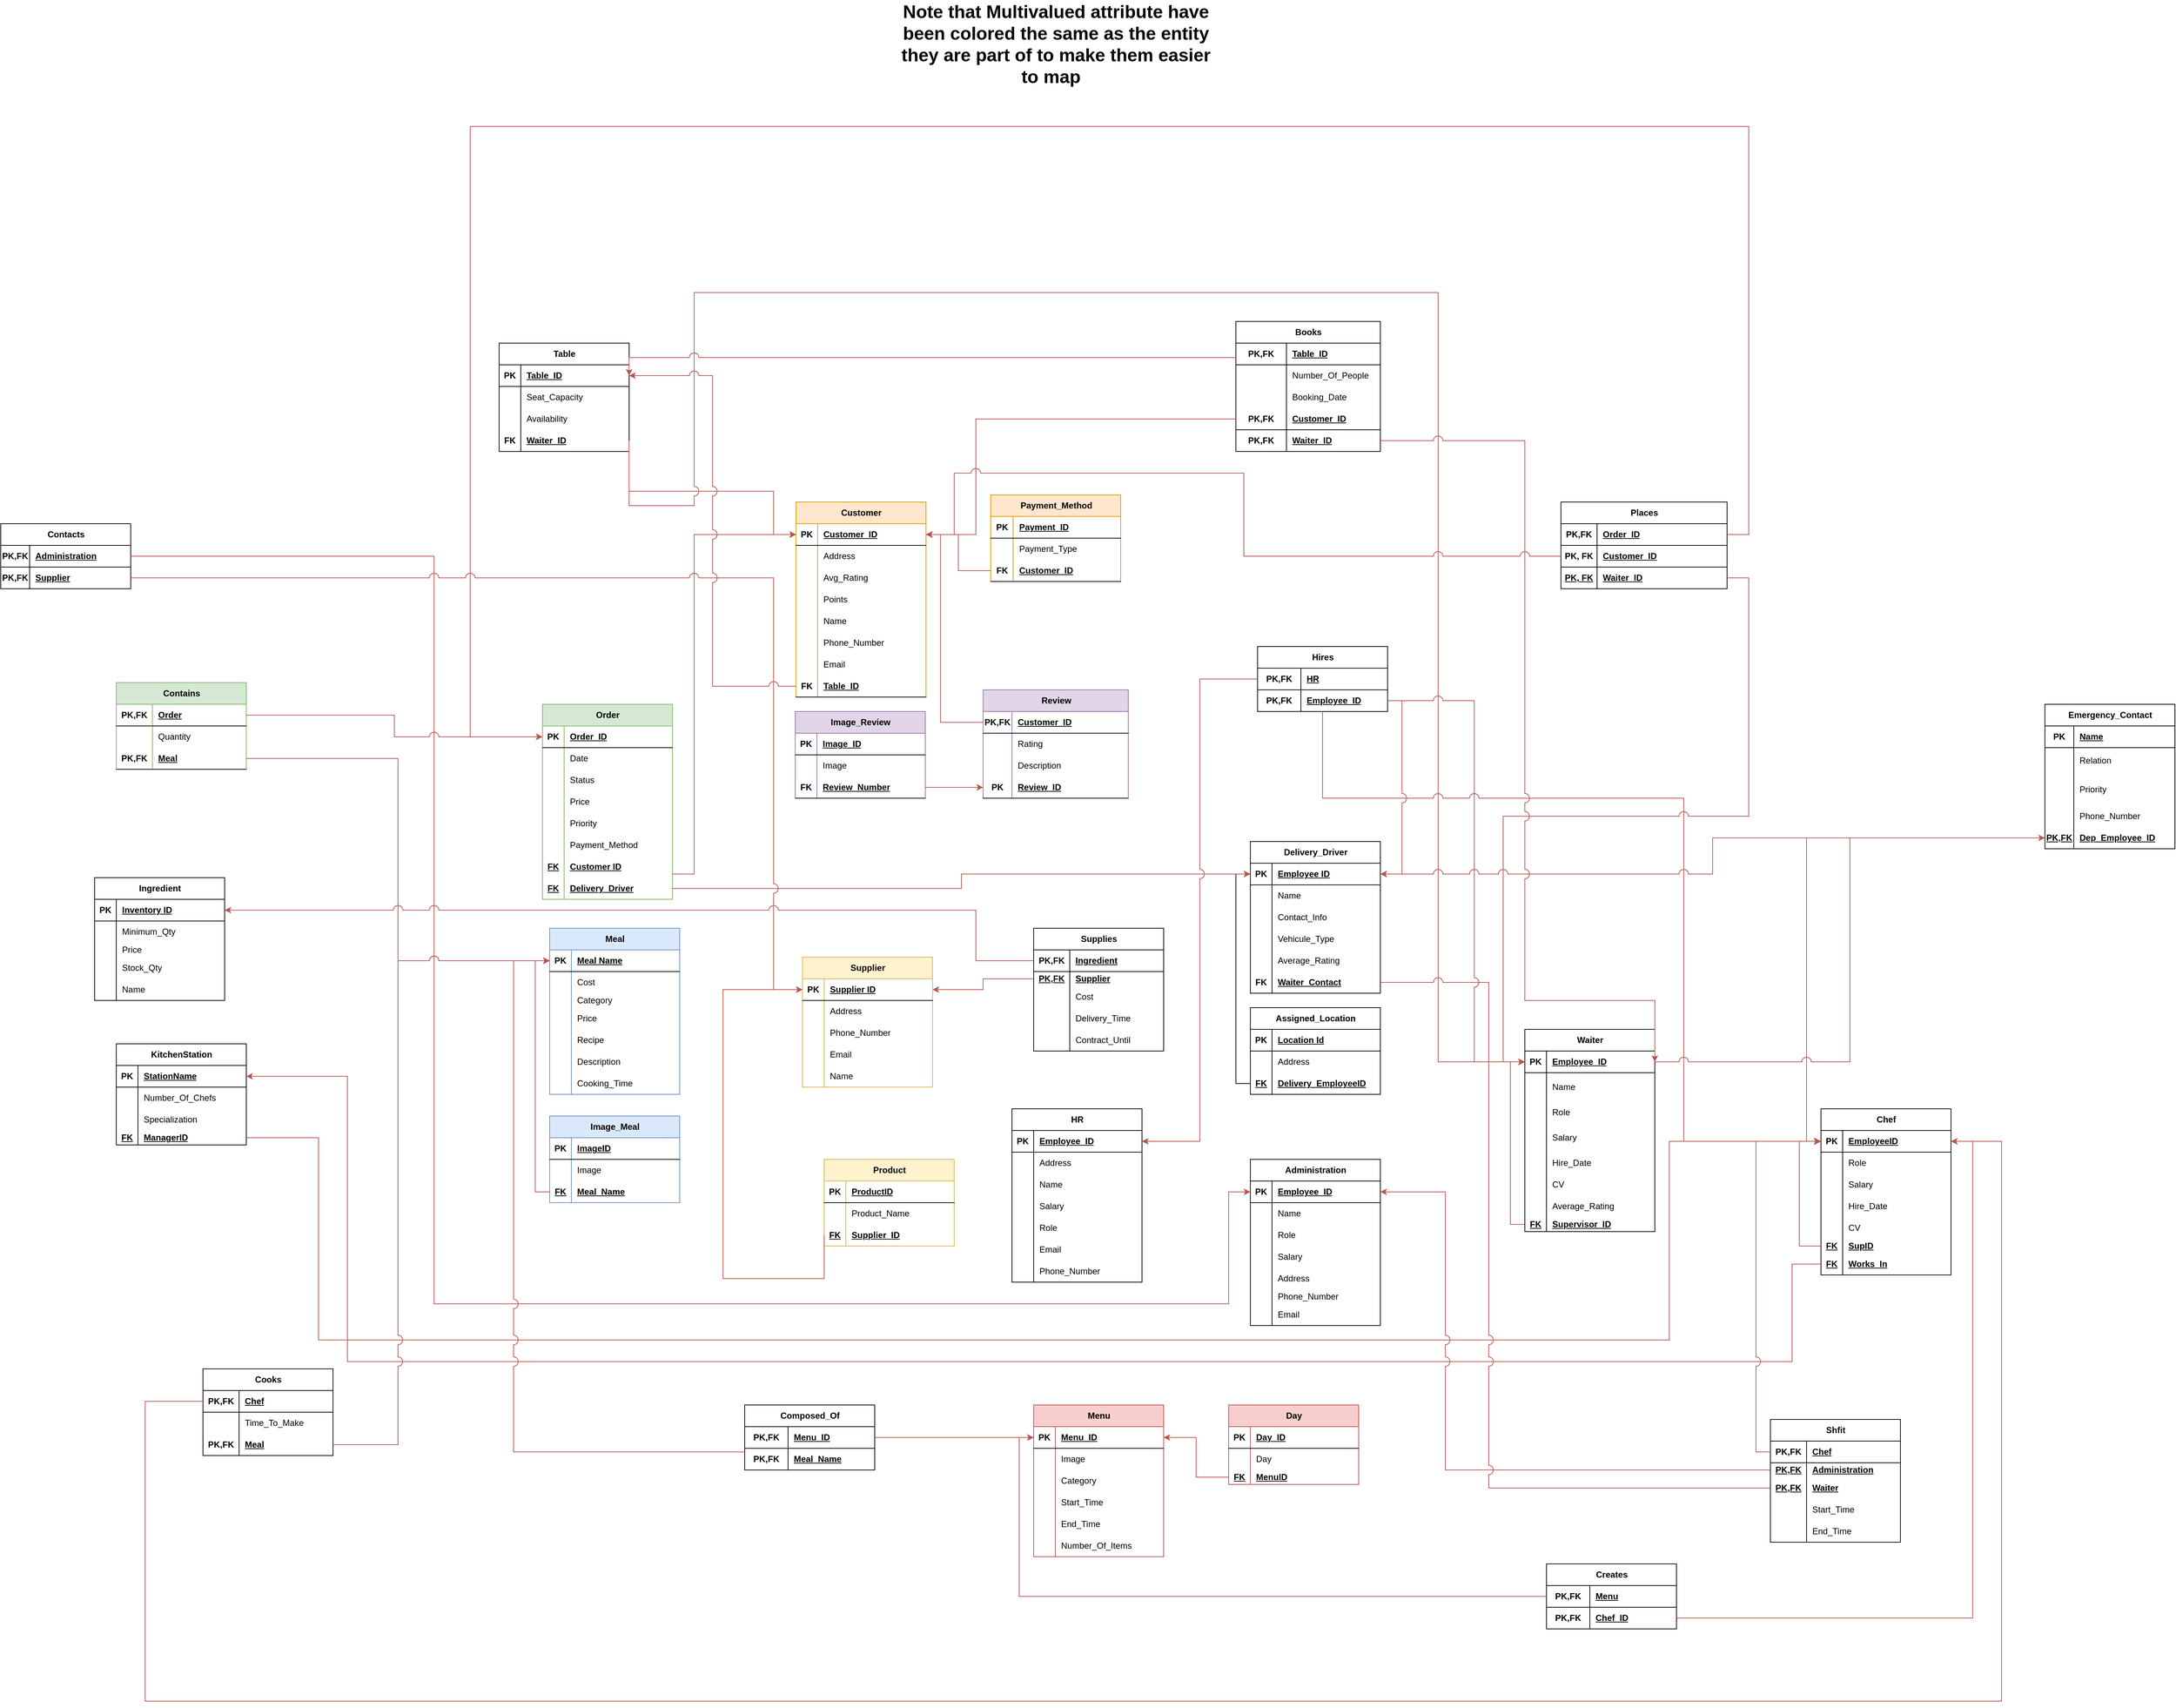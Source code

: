 <mxfile version="24.8.6">
  <diagram name="Page-1" id="MvRbFAjbxlmEhTx3ACe9">
    <mxGraphModel dx="3493" dy="2065" grid="1" gridSize="10" guides="1" tooltips="1" connect="1" arrows="1" fold="1" page="1" pageScale="1" pageWidth="850" pageHeight="1100" math="0" shadow="0">
      <root>
        <mxCell id="0" />
        <mxCell id="1" parent="0" />
        <mxCell id="LQWafQOOsgSIZreObCJd-34" value="Customer" style="shape=table;startSize=30;container=1;collapsible=1;childLayout=tableLayout;fixedRows=1;rowLines=0;fontStyle=1;align=center;resizeLast=1;html=1;fillColor=#ffe6cc;strokeColor=#d79b00;" parent="1" vertex="1">
          <mxGeometry x="-39" y="60" width="180" height="270" as="geometry" />
        </mxCell>
        <mxCell id="LQWafQOOsgSIZreObCJd-35" value="" style="shape=tableRow;horizontal=0;startSize=0;swimlaneHead=0;swimlaneBody=0;fillColor=none;collapsible=0;dropTarget=0;points=[[0,0.5],[1,0.5]];portConstraint=eastwest;top=0;left=0;right=0;bottom=1;" parent="LQWafQOOsgSIZreObCJd-34" vertex="1">
          <mxGeometry y="30" width="180" height="30" as="geometry" />
        </mxCell>
        <mxCell id="LQWafQOOsgSIZreObCJd-36" value="PK" style="shape=partialRectangle;connectable=0;fillColor=none;top=0;left=0;bottom=0;right=0;fontStyle=1;overflow=hidden;whiteSpace=wrap;html=1;" parent="LQWafQOOsgSIZreObCJd-35" vertex="1">
          <mxGeometry width="30" height="30" as="geometry">
            <mxRectangle width="30" height="30" as="alternateBounds" />
          </mxGeometry>
        </mxCell>
        <mxCell id="LQWafQOOsgSIZreObCJd-37" value="Customer_ID" style="shape=partialRectangle;connectable=0;fillColor=none;top=0;left=0;bottom=0;right=0;align=left;spacingLeft=6;fontStyle=5;overflow=hidden;whiteSpace=wrap;html=1;" parent="LQWafQOOsgSIZreObCJd-35" vertex="1">
          <mxGeometry x="30" width="150" height="30" as="geometry">
            <mxRectangle width="150" height="30" as="alternateBounds" />
          </mxGeometry>
        </mxCell>
        <mxCell id="LQWafQOOsgSIZreObCJd-38" value="" style="shape=tableRow;horizontal=0;startSize=0;swimlaneHead=0;swimlaneBody=0;fillColor=none;collapsible=0;dropTarget=0;points=[[0,0.5],[1,0.5]];portConstraint=eastwest;top=0;left=0;right=0;bottom=0;" parent="LQWafQOOsgSIZreObCJd-34" vertex="1">
          <mxGeometry y="60" width="180" height="30" as="geometry" />
        </mxCell>
        <mxCell id="LQWafQOOsgSIZreObCJd-39" value="" style="shape=partialRectangle;connectable=0;fillColor=none;top=0;left=0;bottom=0;right=0;editable=1;overflow=hidden;whiteSpace=wrap;html=1;" parent="LQWafQOOsgSIZreObCJd-38" vertex="1">
          <mxGeometry width="30" height="30" as="geometry">
            <mxRectangle width="30" height="30" as="alternateBounds" />
          </mxGeometry>
        </mxCell>
        <mxCell id="LQWafQOOsgSIZreObCJd-40" value="Address" style="shape=partialRectangle;connectable=0;fillColor=none;top=0;left=0;bottom=0;right=0;align=left;spacingLeft=6;overflow=hidden;whiteSpace=wrap;html=1;" parent="LQWafQOOsgSIZreObCJd-38" vertex="1">
          <mxGeometry x="30" width="150" height="30" as="geometry">
            <mxRectangle width="150" height="30" as="alternateBounds" />
          </mxGeometry>
        </mxCell>
        <mxCell id="LQWafQOOsgSIZreObCJd-41" value="" style="shape=tableRow;horizontal=0;startSize=0;swimlaneHead=0;swimlaneBody=0;fillColor=none;collapsible=0;dropTarget=0;points=[[0,0.5],[1,0.5]];portConstraint=eastwest;top=0;left=0;right=0;bottom=0;" parent="LQWafQOOsgSIZreObCJd-34" vertex="1">
          <mxGeometry y="90" width="180" height="30" as="geometry" />
        </mxCell>
        <mxCell id="LQWafQOOsgSIZreObCJd-42" value="" style="shape=partialRectangle;connectable=0;fillColor=none;top=0;left=0;bottom=0;right=0;editable=1;overflow=hidden;whiteSpace=wrap;html=1;" parent="LQWafQOOsgSIZreObCJd-41" vertex="1">
          <mxGeometry width="30" height="30" as="geometry">
            <mxRectangle width="30" height="30" as="alternateBounds" />
          </mxGeometry>
        </mxCell>
        <mxCell id="LQWafQOOsgSIZreObCJd-43" value="Avg_Rating" style="shape=partialRectangle;connectable=0;fillColor=none;top=0;left=0;bottom=0;right=0;align=left;spacingLeft=6;overflow=hidden;whiteSpace=wrap;html=1;" parent="LQWafQOOsgSIZreObCJd-41" vertex="1">
          <mxGeometry x="30" width="150" height="30" as="geometry">
            <mxRectangle width="150" height="30" as="alternateBounds" />
          </mxGeometry>
        </mxCell>
        <mxCell id="LQWafQOOsgSIZreObCJd-44" value="" style="shape=tableRow;horizontal=0;startSize=0;swimlaneHead=0;swimlaneBody=0;fillColor=none;collapsible=0;dropTarget=0;points=[[0,0.5],[1,0.5]];portConstraint=eastwest;top=0;left=0;right=0;bottom=0;" parent="LQWafQOOsgSIZreObCJd-34" vertex="1">
          <mxGeometry y="120" width="180" height="30" as="geometry" />
        </mxCell>
        <mxCell id="LQWafQOOsgSIZreObCJd-45" value="" style="shape=partialRectangle;connectable=0;fillColor=none;top=0;left=0;bottom=0;right=0;editable=1;overflow=hidden;whiteSpace=wrap;html=1;" parent="LQWafQOOsgSIZreObCJd-44" vertex="1">
          <mxGeometry width="30" height="30" as="geometry">
            <mxRectangle width="30" height="30" as="alternateBounds" />
          </mxGeometry>
        </mxCell>
        <mxCell id="LQWafQOOsgSIZreObCJd-46" value="Points" style="shape=partialRectangle;connectable=0;fillColor=none;top=0;left=0;bottom=0;right=0;align=left;spacingLeft=6;overflow=hidden;whiteSpace=wrap;html=1;" parent="LQWafQOOsgSIZreObCJd-44" vertex="1">
          <mxGeometry x="30" width="150" height="30" as="geometry">
            <mxRectangle width="150" height="30" as="alternateBounds" />
          </mxGeometry>
        </mxCell>
        <mxCell id="LQWafQOOsgSIZreObCJd-47" value="" style="shape=tableRow;horizontal=0;startSize=0;swimlaneHead=0;swimlaneBody=0;fillColor=none;collapsible=0;dropTarget=0;points=[[0,0.5],[1,0.5]];portConstraint=eastwest;top=0;left=0;right=0;bottom=0;" parent="LQWafQOOsgSIZreObCJd-34" vertex="1">
          <mxGeometry y="150" width="180" height="30" as="geometry" />
        </mxCell>
        <mxCell id="LQWafQOOsgSIZreObCJd-48" value="" style="shape=partialRectangle;connectable=0;fillColor=none;top=0;left=0;bottom=0;right=0;editable=1;overflow=hidden;whiteSpace=wrap;html=1;" parent="LQWafQOOsgSIZreObCJd-47" vertex="1">
          <mxGeometry width="30" height="30" as="geometry">
            <mxRectangle width="30" height="30" as="alternateBounds" />
          </mxGeometry>
        </mxCell>
        <mxCell id="LQWafQOOsgSIZreObCJd-49" value="Name" style="shape=partialRectangle;connectable=0;fillColor=none;top=0;left=0;bottom=0;right=0;align=left;spacingLeft=6;overflow=hidden;whiteSpace=wrap;html=1;" parent="LQWafQOOsgSIZreObCJd-47" vertex="1">
          <mxGeometry x="30" width="150" height="30" as="geometry">
            <mxRectangle width="150" height="30" as="alternateBounds" />
          </mxGeometry>
        </mxCell>
        <mxCell id="LQWafQOOsgSIZreObCJd-88" value="" style="shape=tableRow;horizontal=0;startSize=0;swimlaneHead=0;swimlaneBody=0;fillColor=none;collapsible=0;dropTarget=0;points=[[0,0.5],[1,0.5]];portConstraint=eastwest;top=0;left=0;right=0;bottom=0;" parent="LQWafQOOsgSIZreObCJd-34" vertex="1">
          <mxGeometry y="180" width="180" height="30" as="geometry" />
        </mxCell>
        <mxCell id="LQWafQOOsgSIZreObCJd-89" value="" style="shape=partialRectangle;connectable=0;fillColor=none;top=0;left=0;bottom=0;right=0;editable=1;overflow=hidden;whiteSpace=wrap;html=1;" parent="LQWafQOOsgSIZreObCJd-88" vertex="1">
          <mxGeometry width="30" height="30" as="geometry">
            <mxRectangle width="30" height="30" as="alternateBounds" />
          </mxGeometry>
        </mxCell>
        <mxCell id="LQWafQOOsgSIZreObCJd-90" value="Phone_Number" style="shape=partialRectangle;connectable=0;fillColor=none;top=0;left=0;bottom=0;right=0;align=left;spacingLeft=6;overflow=hidden;whiteSpace=wrap;html=1;" parent="LQWafQOOsgSIZreObCJd-88" vertex="1">
          <mxGeometry x="30" width="150" height="30" as="geometry">
            <mxRectangle width="150" height="30" as="alternateBounds" />
          </mxGeometry>
        </mxCell>
        <mxCell id="LQWafQOOsgSIZreObCJd-110" value="" style="shape=tableRow;horizontal=0;startSize=0;swimlaneHead=0;swimlaneBody=0;fillColor=none;collapsible=0;dropTarget=0;points=[[0,0.5],[1,0.5]];portConstraint=eastwest;top=0;left=0;right=0;bottom=0;" parent="LQWafQOOsgSIZreObCJd-34" vertex="1">
          <mxGeometry y="210" width="180" height="30" as="geometry" />
        </mxCell>
        <mxCell id="LQWafQOOsgSIZreObCJd-111" value="" style="shape=partialRectangle;connectable=0;fillColor=none;top=0;left=0;bottom=0;right=0;editable=1;overflow=hidden;whiteSpace=wrap;html=1;" parent="LQWafQOOsgSIZreObCJd-110" vertex="1">
          <mxGeometry width="30" height="30" as="geometry">
            <mxRectangle width="30" height="30" as="alternateBounds" />
          </mxGeometry>
        </mxCell>
        <mxCell id="LQWafQOOsgSIZreObCJd-112" value="Email" style="shape=partialRectangle;connectable=0;fillColor=none;top=0;left=0;bottom=0;right=0;align=left;spacingLeft=6;overflow=hidden;whiteSpace=wrap;html=1;" parent="LQWafQOOsgSIZreObCJd-110" vertex="1">
          <mxGeometry x="30" width="150" height="30" as="geometry">
            <mxRectangle width="150" height="30" as="alternateBounds" />
          </mxGeometry>
        </mxCell>
        <mxCell id="LQWafQOOsgSIZreObCJd-385" value="" style="shape=tableRow;horizontal=0;startSize=0;swimlaneHead=0;swimlaneBody=0;fillColor=none;collapsible=0;dropTarget=0;points=[[0,0.5],[1,0.5]];portConstraint=eastwest;top=0;left=0;right=0;bottom=1;" parent="LQWafQOOsgSIZreObCJd-34" vertex="1">
          <mxGeometry y="240" width="180" height="30" as="geometry" />
        </mxCell>
        <mxCell id="LQWafQOOsgSIZreObCJd-386" value="FK" style="shape=partialRectangle;connectable=0;fillColor=none;top=0;left=0;bottom=0;right=0;fontStyle=1;overflow=hidden;whiteSpace=wrap;html=1;" parent="LQWafQOOsgSIZreObCJd-385" vertex="1">
          <mxGeometry width="30" height="30" as="geometry">
            <mxRectangle width="30" height="30" as="alternateBounds" />
          </mxGeometry>
        </mxCell>
        <mxCell id="LQWafQOOsgSIZreObCJd-387" value="Table_ID" style="shape=partialRectangle;connectable=0;fillColor=none;top=0;left=0;bottom=0;right=0;align=left;spacingLeft=6;fontStyle=5;overflow=hidden;whiteSpace=wrap;html=1;" parent="LQWafQOOsgSIZreObCJd-385" vertex="1">
          <mxGeometry x="30" width="150" height="30" as="geometry">
            <mxRectangle width="150" height="30" as="alternateBounds" />
          </mxGeometry>
        </mxCell>
        <mxCell id="LQWafQOOsgSIZreObCJd-56" value="Payment_Method" style="shape=table;startSize=30;container=1;collapsible=1;childLayout=tableLayout;fixedRows=1;rowLines=0;fontStyle=1;align=center;resizeLast=1;html=1;fillColor=#ffe6cc;strokeColor=#d79b00;" parent="1" vertex="1">
          <mxGeometry x="230.5" y="50" width="180" height="120" as="geometry" />
        </mxCell>
        <mxCell id="LQWafQOOsgSIZreObCJd-57" value="" style="shape=tableRow;horizontal=0;startSize=0;swimlaneHead=0;swimlaneBody=0;fillColor=none;collapsible=0;dropTarget=0;points=[[0,0.5],[1,0.5]];portConstraint=eastwest;top=0;left=0;right=0;bottom=1;" parent="LQWafQOOsgSIZreObCJd-56" vertex="1">
          <mxGeometry y="30" width="180" height="30" as="geometry" />
        </mxCell>
        <mxCell id="LQWafQOOsgSIZreObCJd-58" value="PK" style="shape=partialRectangle;connectable=0;fillColor=none;top=0;left=0;bottom=0;right=0;fontStyle=1;overflow=hidden;whiteSpace=wrap;html=1;" parent="LQWafQOOsgSIZreObCJd-57" vertex="1">
          <mxGeometry width="31" height="30" as="geometry">
            <mxRectangle width="31" height="30" as="alternateBounds" />
          </mxGeometry>
        </mxCell>
        <mxCell id="LQWafQOOsgSIZreObCJd-59" value="Payment_ID" style="shape=partialRectangle;connectable=0;fillColor=none;top=0;left=0;bottom=0;right=0;align=left;spacingLeft=6;fontStyle=5;overflow=hidden;whiteSpace=wrap;html=1;" parent="LQWafQOOsgSIZreObCJd-57" vertex="1">
          <mxGeometry x="31" width="149" height="30" as="geometry">
            <mxRectangle width="149" height="30" as="alternateBounds" />
          </mxGeometry>
        </mxCell>
        <mxCell id="LQWafQOOsgSIZreObCJd-63" value="" style="shape=tableRow;horizontal=0;startSize=0;swimlaneHead=0;swimlaneBody=0;fillColor=none;collapsible=0;dropTarget=0;points=[[0,0.5],[1,0.5]];portConstraint=eastwest;top=0;left=0;right=0;bottom=0;" parent="LQWafQOOsgSIZreObCJd-56" vertex="1">
          <mxGeometry y="60" width="180" height="30" as="geometry" />
        </mxCell>
        <mxCell id="LQWafQOOsgSIZreObCJd-64" value="" style="shape=partialRectangle;connectable=0;fillColor=none;top=0;left=0;bottom=0;right=0;editable=1;overflow=hidden;whiteSpace=wrap;html=1;" parent="LQWafQOOsgSIZreObCJd-63" vertex="1">
          <mxGeometry width="31" height="30" as="geometry">
            <mxRectangle width="31" height="30" as="alternateBounds" />
          </mxGeometry>
        </mxCell>
        <mxCell id="LQWafQOOsgSIZreObCJd-65" value="Payment_Type" style="shape=partialRectangle;connectable=0;fillColor=none;top=0;left=0;bottom=0;right=0;align=left;spacingLeft=6;overflow=hidden;whiteSpace=wrap;html=1;" parent="LQWafQOOsgSIZreObCJd-63" vertex="1">
          <mxGeometry x="31" width="149" height="30" as="geometry">
            <mxRectangle width="149" height="30" as="alternateBounds" />
          </mxGeometry>
        </mxCell>
        <mxCell id="LQWafQOOsgSIZreObCJd-113" value="" style="shape=tableRow;horizontal=0;startSize=0;swimlaneHead=0;swimlaneBody=0;fillColor=none;collapsible=0;dropTarget=0;points=[[0,0.5],[1,0.5]];portConstraint=eastwest;top=0;left=0;right=0;bottom=1;" parent="LQWafQOOsgSIZreObCJd-56" vertex="1">
          <mxGeometry y="90" width="180" height="30" as="geometry" />
        </mxCell>
        <mxCell id="LQWafQOOsgSIZreObCJd-114" value="FK" style="shape=partialRectangle;connectable=0;fillColor=none;top=0;left=0;bottom=0;right=0;fontStyle=1;overflow=hidden;whiteSpace=wrap;html=1;" parent="LQWafQOOsgSIZreObCJd-113" vertex="1">
          <mxGeometry width="31" height="30" as="geometry">
            <mxRectangle width="31" height="30" as="alternateBounds" />
          </mxGeometry>
        </mxCell>
        <mxCell id="LQWafQOOsgSIZreObCJd-115" value="Customer_ID" style="shape=partialRectangle;connectable=0;fillColor=none;top=0;left=0;bottom=0;right=0;align=left;spacingLeft=6;fontStyle=5;overflow=hidden;whiteSpace=wrap;html=1;" parent="LQWafQOOsgSIZreObCJd-113" vertex="1">
          <mxGeometry x="31" width="149" height="30" as="geometry">
            <mxRectangle width="149" height="30" as="alternateBounds" />
          </mxGeometry>
        </mxCell>
        <mxCell id="LQWafQOOsgSIZreObCJd-122" value="Image_Review" style="shape=table;startSize=30;container=1;collapsible=1;childLayout=tableLayout;fixedRows=1;rowLines=0;fontStyle=1;align=center;resizeLast=1;html=1;fillColor=#e1d5e7;strokeColor=#9673a6;" parent="1" vertex="1">
          <mxGeometry x="-40" y="350" width="180" height="120" as="geometry" />
        </mxCell>
        <mxCell id="LQWafQOOsgSIZreObCJd-123" value="" style="shape=tableRow;horizontal=0;startSize=0;swimlaneHead=0;swimlaneBody=0;fillColor=none;collapsible=0;dropTarget=0;points=[[0,0.5],[1,0.5]];portConstraint=eastwest;top=0;left=0;right=0;bottom=1;" parent="LQWafQOOsgSIZreObCJd-122" vertex="1">
          <mxGeometry y="30" width="180" height="30" as="geometry" />
        </mxCell>
        <mxCell id="LQWafQOOsgSIZreObCJd-124" value="PK" style="shape=partialRectangle;connectable=0;fillColor=none;top=0;left=0;bottom=0;right=0;fontStyle=1;overflow=hidden;whiteSpace=wrap;html=1;" parent="LQWafQOOsgSIZreObCJd-123" vertex="1">
          <mxGeometry width="30" height="30" as="geometry">
            <mxRectangle width="30" height="30" as="alternateBounds" />
          </mxGeometry>
        </mxCell>
        <mxCell id="LQWafQOOsgSIZreObCJd-125" value="Image_ID" style="shape=partialRectangle;connectable=0;fillColor=none;top=0;left=0;bottom=0;right=0;align=left;spacingLeft=6;fontStyle=5;overflow=hidden;whiteSpace=wrap;html=1;" parent="LQWafQOOsgSIZreObCJd-123" vertex="1">
          <mxGeometry x="30" width="150" height="30" as="geometry">
            <mxRectangle width="150" height="30" as="alternateBounds" />
          </mxGeometry>
        </mxCell>
        <mxCell id="LQWafQOOsgSIZreObCJd-132" value="" style="shape=tableRow;horizontal=0;startSize=0;swimlaneHead=0;swimlaneBody=0;fillColor=none;collapsible=0;dropTarget=0;points=[[0,0.5],[1,0.5]];portConstraint=eastwest;top=0;left=0;right=0;bottom=0;" parent="LQWafQOOsgSIZreObCJd-122" vertex="1">
          <mxGeometry y="60" width="180" height="30" as="geometry" />
        </mxCell>
        <mxCell id="LQWafQOOsgSIZreObCJd-133" value="" style="shape=partialRectangle;connectable=0;fillColor=none;top=0;left=0;bottom=0;right=0;editable=1;overflow=hidden;whiteSpace=wrap;html=1;" parent="LQWafQOOsgSIZreObCJd-132" vertex="1">
          <mxGeometry width="30" height="30" as="geometry">
            <mxRectangle width="30" height="30" as="alternateBounds" />
          </mxGeometry>
        </mxCell>
        <mxCell id="LQWafQOOsgSIZreObCJd-134" value="Image" style="shape=partialRectangle;connectable=0;fillColor=none;top=0;left=0;bottom=0;right=0;align=left;spacingLeft=6;overflow=hidden;whiteSpace=wrap;html=1;" parent="LQWafQOOsgSIZreObCJd-132" vertex="1">
          <mxGeometry x="30" width="150" height="30" as="geometry">
            <mxRectangle width="150" height="30" as="alternateBounds" />
          </mxGeometry>
        </mxCell>
        <mxCell id="LQWafQOOsgSIZreObCJd-148" value="" style="shape=tableRow;horizontal=0;startSize=0;swimlaneHead=0;swimlaneBody=0;fillColor=none;collapsible=0;dropTarget=0;points=[[0,0.5],[1,0.5]];portConstraint=eastwest;top=0;left=0;right=0;bottom=1;" parent="LQWafQOOsgSIZreObCJd-122" vertex="1">
          <mxGeometry y="90" width="180" height="30" as="geometry" />
        </mxCell>
        <mxCell id="LQWafQOOsgSIZreObCJd-149" value="FK" style="shape=partialRectangle;connectable=0;fillColor=none;top=0;left=0;bottom=0;right=0;fontStyle=1;overflow=hidden;whiteSpace=wrap;html=1;" parent="LQWafQOOsgSIZreObCJd-148" vertex="1">
          <mxGeometry width="30" height="30" as="geometry">
            <mxRectangle width="30" height="30" as="alternateBounds" />
          </mxGeometry>
        </mxCell>
        <mxCell id="LQWafQOOsgSIZreObCJd-150" value="Review_Number" style="shape=partialRectangle;connectable=0;fillColor=none;top=0;left=0;bottom=0;right=0;align=left;spacingLeft=6;fontStyle=5;overflow=hidden;whiteSpace=wrap;html=1;" parent="LQWafQOOsgSIZreObCJd-148" vertex="1">
          <mxGeometry x="30" width="150" height="30" as="geometry">
            <mxRectangle width="150" height="30" as="alternateBounds" />
          </mxGeometry>
        </mxCell>
        <mxCell id="LQWafQOOsgSIZreObCJd-144" style="edgeStyle=orthogonalEdgeStyle;rounded=0;orthogonalLoop=1;jettySize=auto;html=1;exitX=0;exitY=0.5;exitDx=0;exitDy=0;fillColor=#f8cecc;strokeColor=#b85450;" parent="1" source="LQWafQOOsgSIZreObCJd-113" target="LQWafQOOsgSIZreObCJd-35" edge="1">
          <mxGeometry relative="1" as="geometry" />
        </mxCell>
        <mxCell id="LQWafQOOsgSIZreObCJd-151" value="Review" style="shape=table;startSize=30;container=1;collapsible=1;childLayout=tableLayout;fixedRows=1;rowLines=0;fontStyle=1;align=center;resizeLast=1;html=1;fillColor=#e1d5e7;strokeColor=#9673a6;" parent="1" vertex="1">
          <mxGeometry x="220" y="320" width="201" height="150" as="geometry" />
        </mxCell>
        <mxCell id="LQWafQOOsgSIZreObCJd-152" value="" style="shape=tableRow;horizontal=0;startSize=0;swimlaneHead=0;swimlaneBody=0;fillColor=none;collapsible=0;dropTarget=0;points=[[0,0.5],[1,0.5]];portConstraint=eastwest;top=0;left=0;right=0;bottom=1;" parent="LQWafQOOsgSIZreObCJd-151" vertex="1">
          <mxGeometry y="30" width="201" height="30" as="geometry" />
        </mxCell>
        <mxCell id="LQWafQOOsgSIZreObCJd-153" value="PK,FK" style="shape=partialRectangle;connectable=0;fillColor=none;top=0;left=0;bottom=0;right=0;fontStyle=1;overflow=hidden;whiteSpace=wrap;html=1;" parent="LQWafQOOsgSIZreObCJd-152" vertex="1">
          <mxGeometry width="40" height="30" as="geometry">
            <mxRectangle width="40" height="30" as="alternateBounds" />
          </mxGeometry>
        </mxCell>
        <mxCell id="LQWafQOOsgSIZreObCJd-154" value="Customer_ID" style="shape=partialRectangle;connectable=0;fillColor=none;top=0;left=0;bottom=0;right=0;align=left;spacingLeft=6;fontStyle=5;overflow=hidden;whiteSpace=wrap;html=1;" parent="LQWafQOOsgSIZreObCJd-152" vertex="1">
          <mxGeometry x="40" width="161" height="30" as="geometry">
            <mxRectangle width="161" height="30" as="alternateBounds" />
          </mxGeometry>
        </mxCell>
        <mxCell id="LQWafQOOsgSIZreObCJd-155" value="" style="shape=tableRow;horizontal=0;startSize=0;swimlaneHead=0;swimlaneBody=0;fillColor=none;collapsible=0;dropTarget=0;points=[[0,0.5],[1,0.5]];portConstraint=eastwest;top=0;left=0;right=0;bottom=0;" parent="LQWafQOOsgSIZreObCJd-151" vertex="1">
          <mxGeometry y="60" width="201" height="30" as="geometry" />
        </mxCell>
        <mxCell id="LQWafQOOsgSIZreObCJd-156" value="" style="shape=partialRectangle;connectable=0;fillColor=none;top=0;left=0;bottom=0;right=0;editable=1;overflow=hidden;whiteSpace=wrap;html=1;" parent="LQWafQOOsgSIZreObCJd-155" vertex="1">
          <mxGeometry width="40" height="30" as="geometry">
            <mxRectangle width="40" height="30" as="alternateBounds" />
          </mxGeometry>
        </mxCell>
        <mxCell id="LQWafQOOsgSIZreObCJd-157" value="Rating" style="shape=partialRectangle;connectable=0;fillColor=none;top=0;left=0;bottom=0;right=0;align=left;spacingLeft=6;overflow=hidden;whiteSpace=wrap;html=1;" parent="LQWafQOOsgSIZreObCJd-155" vertex="1">
          <mxGeometry x="40" width="161" height="30" as="geometry">
            <mxRectangle width="161" height="30" as="alternateBounds" />
          </mxGeometry>
        </mxCell>
        <mxCell id="LQWafQOOsgSIZreObCJd-158" value="" style="shape=tableRow;horizontal=0;startSize=0;swimlaneHead=0;swimlaneBody=0;fillColor=none;collapsible=0;dropTarget=0;points=[[0,0.5],[1,0.5]];portConstraint=eastwest;top=0;left=0;right=0;bottom=0;" parent="LQWafQOOsgSIZreObCJd-151" vertex="1">
          <mxGeometry y="90" width="201" height="30" as="geometry" />
        </mxCell>
        <mxCell id="LQWafQOOsgSIZreObCJd-159" value="" style="shape=partialRectangle;connectable=0;fillColor=none;top=0;left=0;bottom=0;right=0;editable=1;overflow=hidden;whiteSpace=wrap;html=1;" parent="LQWafQOOsgSIZreObCJd-158" vertex="1">
          <mxGeometry width="40" height="30" as="geometry">
            <mxRectangle width="40" height="30" as="alternateBounds" />
          </mxGeometry>
        </mxCell>
        <mxCell id="LQWafQOOsgSIZreObCJd-160" value="Description" style="shape=partialRectangle;connectable=0;fillColor=none;top=0;left=0;bottom=0;right=0;align=left;spacingLeft=6;overflow=hidden;whiteSpace=wrap;html=1;" parent="LQWafQOOsgSIZreObCJd-158" vertex="1">
          <mxGeometry x="40" width="161" height="30" as="geometry">
            <mxRectangle width="161" height="30" as="alternateBounds" />
          </mxGeometry>
        </mxCell>
        <mxCell id="LQWafQOOsgSIZreObCJd-173" value="" style="shape=tableRow;horizontal=0;startSize=0;swimlaneHead=0;swimlaneBody=0;fillColor=none;collapsible=0;dropTarget=0;points=[[0,0.5],[1,0.5]];portConstraint=eastwest;top=0;left=0;right=0;bottom=1;" parent="LQWafQOOsgSIZreObCJd-151" vertex="1">
          <mxGeometry y="120" width="201" height="30" as="geometry" />
        </mxCell>
        <mxCell id="LQWafQOOsgSIZreObCJd-174" value="PK" style="shape=partialRectangle;connectable=0;fillColor=none;top=0;left=0;bottom=0;right=0;fontStyle=1;overflow=hidden;whiteSpace=wrap;html=1;" parent="LQWafQOOsgSIZreObCJd-173" vertex="1">
          <mxGeometry width="40" height="30" as="geometry">
            <mxRectangle width="40" height="30" as="alternateBounds" />
          </mxGeometry>
        </mxCell>
        <mxCell id="LQWafQOOsgSIZreObCJd-175" value="Review_ID" style="shape=partialRectangle;connectable=0;fillColor=none;top=0;left=0;bottom=0;right=0;align=left;spacingLeft=6;fontStyle=5;overflow=hidden;whiteSpace=wrap;html=1;" parent="LQWafQOOsgSIZreObCJd-173" vertex="1">
          <mxGeometry x="40" width="161" height="30" as="geometry">
            <mxRectangle width="161" height="30" as="alternateBounds" />
          </mxGeometry>
        </mxCell>
        <mxCell id="LQWafQOOsgSIZreObCJd-176" style="edgeStyle=orthogonalEdgeStyle;rounded=0;orthogonalLoop=1;jettySize=auto;html=1;exitX=0;exitY=0.5;exitDx=0;exitDy=0;entryX=1;entryY=0.5;entryDx=0;entryDy=0;fillColor=#f8cecc;strokeColor=#b85450;" parent="1" source="LQWafQOOsgSIZreObCJd-152" target="LQWafQOOsgSIZreObCJd-35" edge="1">
          <mxGeometry relative="1" as="geometry">
            <Array as="points">
              <mxPoint x="161" y="365" />
              <mxPoint x="161" y="105" />
            </Array>
          </mxGeometry>
        </mxCell>
        <mxCell id="LQWafQOOsgSIZreObCJd-177" style="edgeStyle=orthogonalEdgeStyle;rounded=0;orthogonalLoop=1;jettySize=auto;html=1;exitX=1;exitY=0.5;exitDx=0;exitDy=0;entryX=0;entryY=0.5;entryDx=0;entryDy=0;fillColor=#f8cecc;strokeColor=#b85450;jumpStyle=arc;jumpSize=13;" parent="1" source="LQWafQOOsgSIZreObCJd-148" target="LQWafQOOsgSIZreObCJd-173" edge="1">
          <mxGeometry relative="1" as="geometry">
            <mxPoint x="220" y="490" as="targetPoint" />
          </mxGeometry>
        </mxCell>
        <mxCell id="LQWafQOOsgSIZreObCJd-178" value="Table" style="shape=table;startSize=30;container=1;collapsible=1;childLayout=tableLayout;fixedRows=1;rowLines=0;fontStyle=1;align=center;resizeLast=1;html=1;" parent="1" vertex="1">
          <mxGeometry x="-450" y="-160" width="180" height="150" as="geometry" />
        </mxCell>
        <mxCell id="LQWafQOOsgSIZreObCJd-179" value="" style="shape=tableRow;horizontal=0;startSize=0;swimlaneHead=0;swimlaneBody=0;fillColor=none;collapsible=0;dropTarget=0;points=[[0,0.5],[1,0.5]];portConstraint=eastwest;top=0;left=0;right=0;bottom=1;" parent="LQWafQOOsgSIZreObCJd-178" vertex="1">
          <mxGeometry y="30" width="180" height="30" as="geometry" />
        </mxCell>
        <mxCell id="LQWafQOOsgSIZreObCJd-180" value="PK" style="shape=partialRectangle;connectable=0;fillColor=none;top=0;left=0;bottom=0;right=0;fontStyle=1;overflow=hidden;whiteSpace=wrap;html=1;" parent="LQWafQOOsgSIZreObCJd-179" vertex="1">
          <mxGeometry width="30" height="30" as="geometry">
            <mxRectangle width="30" height="30" as="alternateBounds" />
          </mxGeometry>
        </mxCell>
        <mxCell id="LQWafQOOsgSIZreObCJd-181" value="Table_ID" style="shape=partialRectangle;connectable=0;fillColor=none;top=0;left=0;bottom=0;right=0;align=left;spacingLeft=6;fontStyle=5;overflow=hidden;whiteSpace=wrap;html=1;" parent="LQWafQOOsgSIZreObCJd-179" vertex="1">
          <mxGeometry x="30" width="150" height="30" as="geometry">
            <mxRectangle width="150" height="30" as="alternateBounds" />
          </mxGeometry>
        </mxCell>
        <mxCell id="LQWafQOOsgSIZreObCJd-182" value="" style="shape=tableRow;horizontal=0;startSize=0;swimlaneHead=0;swimlaneBody=0;fillColor=none;collapsible=0;dropTarget=0;points=[[0,0.5],[1,0.5]];portConstraint=eastwest;top=0;left=0;right=0;bottom=0;" parent="LQWafQOOsgSIZreObCJd-178" vertex="1">
          <mxGeometry y="60" width="180" height="30" as="geometry" />
        </mxCell>
        <mxCell id="LQWafQOOsgSIZreObCJd-183" value="" style="shape=partialRectangle;connectable=0;fillColor=none;top=0;left=0;bottom=0;right=0;editable=1;overflow=hidden;whiteSpace=wrap;html=1;" parent="LQWafQOOsgSIZreObCJd-182" vertex="1">
          <mxGeometry width="30" height="30" as="geometry">
            <mxRectangle width="30" height="30" as="alternateBounds" />
          </mxGeometry>
        </mxCell>
        <mxCell id="LQWafQOOsgSIZreObCJd-184" value="Seat_Capacity" style="shape=partialRectangle;connectable=0;fillColor=none;top=0;left=0;bottom=0;right=0;align=left;spacingLeft=6;overflow=hidden;whiteSpace=wrap;html=1;" parent="LQWafQOOsgSIZreObCJd-182" vertex="1">
          <mxGeometry x="30" width="150" height="30" as="geometry">
            <mxRectangle width="150" height="30" as="alternateBounds" />
          </mxGeometry>
        </mxCell>
        <mxCell id="LQWafQOOsgSIZreObCJd-185" value="" style="shape=tableRow;horizontal=0;startSize=0;swimlaneHead=0;swimlaneBody=0;fillColor=none;collapsible=0;dropTarget=0;points=[[0,0.5],[1,0.5]];portConstraint=eastwest;top=0;left=0;right=0;bottom=0;" parent="LQWafQOOsgSIZreObCJd-178" vertex="1">
          <mxGeometry y="90" width="180" height="30" as="geometry" />
        </mxCell>
        <mxCell id="LQWafQOOsgSIZreObCJd-186" value="" style="shape=partialRectangle;connectable=0;fillColor=none;top=0;left=0;bottom=0;right=0;editable=1;overflow=hidden;whiteSpace=wrap;html=1;" parent="LQWafQOOsgSIZreObCJd-185" vertex="1">
          <mxGeometry width="30" height="30" as="geometry">
            <mxRectangle width="30" height="30" as="alternateBounds" />
          </mxGeometry>
        </mxCell>
        <mxCell id="LQWafQOOsgSIZreObCJd-187" value="Availability" style="shape=partialRectangle;connectable=0;fillColor=none;top=0;left=0;bottom=0;right=0;align=left;spacingLeft=6;overflow=hidden;whiteSpace=wrap;html=1;" parent="LQWafQOOsgSIZreObCJd-185" vertex="1">
          <mxGeometry x="30" width="150" height="30" as="geometry">
            <mxRectangle width="150" height="30" as="alternateBounds" />
          </mxGeometry>
        </mxCell>
        <mxCell id="KNDPHdGSkkYCiyTvmJEO-27" value="" style="shape=tableRow;horizontal=0;startSize=0;swimlaneHead=0;swimlaneBody=0;fillColor=none;collapsible=0;dropTarget=0;points=[[0,0.5],[1,0.5]];portConstraint=eastwest;top=0;left=0;right=0;bottom=1;" parent="LQWafQOOsgSIZreObCJd-178" vertex="1">
          <mxGeometry y="120" width="180" height="30" as="geometry" />
        </mxCell>
        <mxCell id="KNDPHdGSkkYCiyTvmJEO-28" value="FK" style="shape=partialRectangle;connectable=0;fillColor=none;top=0;left=0;bottom=0;right=0;fontStyle=1;overflow=hidden;whiteSpace=wrap;html=1;" parent="KNDPHdGSkkYCiyTvmJEO-27" vertex="1">
          <mxGeometry width="30" height="30" as="geometry">
            <mxRectangle width="30" height="30" as="alternateBounds" />
          </mxGeometry>
        </mxCell>
        <mxCell id="KNDPHdGSkkYCiyTvmJEO-29" value="Waiter_ID" style="shape=partialRectangle;connectable=0;fillColor=none;top=0;left=0;bottom=0;right=0;align=left;spacingLeft=6;fontStyle=5;overflow=hidden;whiteSpace=wrap;html=1;" parent="KNDPHdGSkkYCiyTvmJEO-27" vertex="1">
          <mxGeometry x="30" width="150" height="30" as="geometry">
            <mxRectangle width="150" height="30" as="alternateBounds" />
          </mxGeometry>
        </mxCell>
        <mxCell id="KNDPHdGSkkYCiyTvmJEO-1" style="edgeStyle=orthogonalEdgeStyle;rounded=0;orthogonalLoop=1;jettySize=auto;html=1;entryX=0;entryY=0.5;entryDx=0;entryDy=0;fillColor=#f8cecc;strokeColor=#b85450;jumpStyle=arc;jumpSize=13;" parent="1" source="LQWafQOOsgSIZreObCJd-414" target="LQWafQOOsgSIZreObCJd-390" edge="1">
          <mxGeometry relative="1" as="geometry" />
        </mxCell>
        <mxCell id="LQWafQOOsgSIZreObCJd-200" value="Order" style="shape=table;startSize=30;container=1;collapsible=1;childLayout=tableLayout;fixedRows=1;rowLines=0;fontStyle=1;align=center;resizeLast=1;html=1;fillColor=#d5e8d4;strokeColor=#82b366;" parent="1" vertex="1">
          <mxGeometry x="-390" y="340" width="180" height="270" as="geometry" />
        </mxCell>
        <mxCell id="LQWafQOOsgSIZreObCJd-201" value="" style="shape=tableRow;horizontal=0;startSize=0;swimlaneHead=0;swimlaneBody=0;fillColor=none;collapsible=0;dropTarget=0;points=[[0,0.5],[1,0.5]];portConstraint=eastwest;top=0;left=0;right=0;bottom=1;" parent="LQWafQOOsgSIZreObCJd-200" vertex="1">
          <mxGeometry y="30" width="180" height="30" as="geometry" />
        </mxCell>
        <mxCell id="LQWafQOOsgSIZreObCJd-202" value="PK" style="shape=partialRectangle;connectable=0;fillColor=none;top=0;left=0;bottom=0;right=0;fontStyle=1;overflow=hidden;whiteSpace=wrap;html=1;" parent="LQWafQOOsgSIZreObCJd-201" vertex="1">
          <mxGeometry width="30" height="30" as="geometry">
            <mxRectangle width="30" height="30" as="alternateBounds" />
          </mxGeometry>
        </mxCell>
        <mxCell id="LQWafQOOsgSIZreObCJd-203" value="Order_ID" style="shape=partialRectangle;connectable=0;fillColor=none;top=0;left=0;bottom=0;right=0;align=left;spacingLeft=6;fontStyle=5;overflow=hidden;whiteSpace=wrap;html=1;" parent="LQWafQOOsgSIZreObCJd-201" vertex="1">
          <mxGeometry x="30" width="150" height="30" as="geometry">
            <mxRectangle width="150" height="30" as="alternateBounds" />
          </mxGeometry>
        </mxCell>
        <mxCell id="LQWafQOOsgSIZreObCJd-204" value="" style="shape=tableRow;horizontal=0;startSize=0;swimlaneHead=0;swimlaneBody=0;fillColor=none;collapsible=0;dropTarget=0;points=[[0,0.5],[1,0.5]];portConstraint=eastwest;top=0;left=0;right=0;bottom=0;" parent="LQWafQOOsgSIZreObCJd-200" vertex="1">
          <mxGeometry y="60" width="180" height="30" as="geometry" />
        </mxCell>
        <mxCell id="LQWafQOOsgSIZreObCJd-205" value="" style="shape=partialRectangle;connectable=0;fillColor=none;top=0;left=0;bottom=0;right=0;editable=1;overflow=hidden;whiteSpace=wrap;html=1;" parent="LQWafQOOsgSIZreObCJd-204" vertex="1">
          <mxGeometry width="30" height="30" as="geometry">
            <mxRectangle width="30" height="30" as="alternateBounds" />
          </mxGeometry>
        </mxCell>
        <mxCell id="LQWafQOOsgSIZreObCJd-206" value="Date" style="shape=partialRectangle;connectable=0;fillColor=none;top=0;left=0;bottom=0;right=0;align=left;spacingLeft=6;overflow=hidden;whiteSpace=wrap;html=1;" parent="LQWafQOOsgSIZreObCJd-204" vertex="1">
          <mxGeometry x="30" width="150" height="30" as="geometry">
            <mxRectangle width="150" height="30" as="alternateBounds" />
          </mxGeometry>
        </mxCell>
        <mxCell id="LQWafQOOsgSIZreObCJd-207" value="" style="shape=tableRow;horizontal=0;startSize=0;swimlaneHead=0;swimlaneBody=0;fillColor=none;collapsible=0;dropTarget=0;points=[[0,0.5],[1,0.5]];portConstraint=eastwest;top=0;left=0;right=0;bottom=0;" parent="LQWafQOOsgSIZreObCJd-200" vertex="1">
          <mxGeometry y="90" width="180" height="30" as="geometry" />
        </mxCell>
        <mxCell id="LQWafQOOsgSIZreObCJd-208" value="" style="shape=partialRectangle;connectable=0;fillColor=none;top=0;left=0;bottom=0;right=0;editable=1;overflow=hidden;whiteSpace=wrap;html=1;" parent="LQWafQOOsgSIZreObCJd-207" vertex="1">
          <mxGeometry width="30" height="30" as="geometry">
            <mxRectangle width="30" height="30" as="alternateBounds" />
          </mxGeometry>
        </mxCell>
        <mxCell id="LQWafQOOsgSIZreObCJd-209" value="Status" style="shape=partialRectangle;connectable=0;fillColor=none;top=0;left=0;bottom=0;right=0;align=left;spacingLeft=6;overflow=hidden;whiteSpace=wrap;html=1;" parent="LQWafQOOsgSIZreObCJd-207" vertex="1">
          <mxGeometry x="30" width="150" height="30" as="geometry">
            <mxRectangle width="150" height="30" as="alternateBounds" />
          </mxGeometry>
        </mxCell>
        <mxCell id="LQWafQOOsgSIZreObCJd-210" value="" style="shape=tableRow;horizontal=0;startSize=0;swimlaneHead=0;swimlaneBody=0;fillColor=none;collapsible=0;dropTarget=0;points=[[0,0.5],[1,0.5]];portConstraint=eastwest;top=0;left=0;right=0;bottom=0;" parent="LQWafQOOsgSIZreObCJd-200" vertex="1">
          <mxGeometry y="120" width="180" height="30" as="geometry" />
        </mxCell>
        <mxCell id="LQWafQOOsgSIZreObCJd-211" value="" style="shape=partialRectangle;connectable=0;fillColor=none;top=0;left=0;bottom=0;right=0;editable=1;overflow=hidden;whiteSpace=wrap;html=1;" parent="LQWafQOOsgSIZreObCJd-210" vertex="1">
          <mxGeometry width="30" height="30" as="geometry">
            <mxRectangle width="30" height="30" as="alternateBounds" />
          </mxGeometry>
        </mxCell>
        <mxCell id="LQWafQOOsgSIZreObCJd-212" value="Price" style="shape=partialRectangle;connectable=0;fillColor=none;top=0;left=0;bottom=0;right=0;align=left;spacingLeft=6;overflow=hidden;whiteSpace=wrap;html=1;" parent="LQWafQOOsgSIZreObCJd-210" vertex="1">
          <mxGeometry x="30" width="150" height="30" as="geometry">
            <mxRectangle width="150" height="30" as="alternateBounds" />
          </mxGeometry>
        </mxCell>
        <mxCell id="LQWafQOOsgSIZreObCJd-213" value="" style="shape=tableRow;horizontal=0;startSize=0;swimlaneHead=0;swimlaneBody=0;fillColor=none;collapsible=0;dropTarget=0;points=[[0,0.5],[1,0.5]];portConstraint=eastwest;top=0;left=0;right=0;bottom=0;" parent="LQWafQOOsgSIZreObCJd-200" vertex="1">
          <mxGeometry y="150" width="180" height="30" as="geometry" />
        </mxCell>
        <mxCell id="LQWafQOOsgSIZreObCJd-214" value="" style="shape=partialRectangle;connectable=0;fillColor=none;top=0;left=0;bottom=0;right=0;editable=1;overflow=hidden;whiteSpace=wrap;html=1;" parent="LQWafQOOsgSIZreObCJd-213" vertex="1">
          <mxGeometry width="30" height="30" as="geometry">
            <mxRectangle width="30" height="30" as="alternateBounds" />
          </mxGeometry>
        </mxCell>
        <mxCell id="LQWafQOOsgSIZreObCJd-215" value="Priority" style="shape=partialRectangle;connectable=0;fillColor=none;top=0;left=0;bottom=0;right=0;align=left;spacingLeft=6;overflow=hidden;whiteSpace=wrap;html=1;" parent="LQWafQOOsgSIZreObCJd-213" vertex="1">
          <mxGeometry x="30" width="150" height="30" as="geometry">
            <mxRectangle width="150" height="30" as="alternateBounds" />
          </mxGeometry>
        </mxCell>
        <mxCell id="KNDPHdGSkkYCiyTvmJEO-7" value="" style="shape=tableRow;horizontal=0;startSize=0;swimlaneHead=0;swimlaneBody=0;fillColor=none;collapsible=0;dropTarget=0;points=[[0,0.5],[1,0.5]];portConstraint=eastwest;top=0;left=0;right=0;bottom=0;" parent="LQWafQOOsgSIZreObCJd-200" vertex="1">
          <mxGeometry y="180" width="180" height="30" as="geometry" />
        </mxCell>
        <mxCell id="KNDPHdGSkkYCiyTvmJEO-8" value="" style="shape=partialRectangle;connectable=0;fillColor=none;top=0;left=0;bottom=0;right=0;editable=1;overflow=hidden;whiteSpace=wrap;html=1;" parent="KNDPHdGSkkYCiyTvmJEO-7" vertex="1">
          <mxGeometry width="30" height="30" as="geometry">
            <mxRectangle width="30" height="30" as="alternateBounds" />
          </mxGeometry>
        </mxCell>
        <mxCell id="KNDPHdGSkkYCiyTvmJEO-9" value="Payment_Method" style="shape=partialRectangle;connectable=0;fillColor=none;top=0;left=0;bottom=0;right=0;align=left;spacingLeft=6;overflow=hidden;whiteSpace=wrap;html=1;" parent="KNDPHdGSkkYCiyTvmJEO-7" vertex="1">
          <mxGeometry x="30" width="150" height="30" as="geometry">
            <mxRectangle width="150" height="30" as="alternateBounds" />
          </mxGeometry>
        </mxCell>
        <mxCell id="KNDPHdGSkkYCiyTvmJEO-13" value="" style="shape=tableRow;horizontal=0;startSize=0;swimlaneHead=0;swimlaneBody=0;fillColor=none;collapsible=0;dropTarget=0;points=[[0,0.5],[1,0.5]];portConstraint=eastwest;top=0;left=0;right=0;bottom=0;" parent="LQWafQOOsgSIZreObCJd-200" vertex="1">
          <mxGeometry y="210" width="180" height="30" as="geometry" />
        </mxCell>
        <mxCell id="KNDPHdGSkkYCiyTvmJEO-14" value="&lt;b&gt;&lt;u&gt;FK&lt;/u&gt;&lt;/b&gt;" style="shape=partialRectangle;connectable=0;fillColor=none;top=0;left=0;bottom=0;right=0;editable=1;overflow=hidden;whiteSpace=wrap;html=1;" parent="KNDPHdGSkkYCiyTvmJEO-13" vertex="1">
          <mxGeometry width="30" height="30" as="geometry">
            <mxRectangle width="30" height="30" as="alternateBounds" />
          </mxGeometry>
        </mxCell>
        <mxCell id="KNDPHdGSkkYCiyTvmJEO-15" value="&lt;b&gt;&lt;u&gt;Customer ID&lt;/u&gt;&lt;/b&gt;" style="shape=partialRectangle;connectable=0;fillColor=none;top=0;left=0;bottom=0;right=0;align=left;spacingLeft=6;overflow=hidden;whiteSpace=wrap;html=1;" parent="KNDPHdGSkkYCiyTvmJEO-13" vertex="1">
          <mxGeometry x="30" width="150" height="30" as="geometry">
            <mxRectangle width="150" height="30" as="alternateBounds" />
          </mxGeometry>
        </mxCell>
        <mxCell id="KNDPHdGSkkYCiyTvmJEO-10" value="" style="shape=tableRow;horizontal=0;startSize=0;swimlaneHead=0;swimlaneBody=0;fillColor=none;collapsible=0;dropTarget=0;points=[[0,0.5],[1,0.5]];portConstraint=eastwest;top=0;left=0;right=0;bottom=0;" parent="LQWafQOOsgSIZreObCJd-200" vertex="1">
          <mxGeometry y="240" width="180" height="30" as="geometry" />
        </mxCell>
        <mxCell id="KNDPHdGSkkYCiyTvmJEO-11" value="&lt;b&gt;&lt;u&gt;FK&lt;/u&gt;&lt;/b&gt;" style="shape=partialRectangle;connectable=0;fillColor=none;top=0;left=0;bottom=0;right=0;editable=1;overflow=hidden;whiteSpace=wrap;html=1;" parent="KNDPHdGSkkYCiyTvmJEO-10" vertex="1">
          <mxGeometry width="30" height="30" as="geometry">
            <mxRectangle width="30" height="30" as="alternateBounds" />
          </mxGeometry>
        </mxCell>
        <mxCell id="KNDPHdGSkkYCiyTvmJEO-12" value="&lt;b&gt;&lt;u&gt;Delivery_Driver&lt;/u&gt;&lt;/b&gt;" style="shape=partialRectangle;connectable=0;fillColor=none;top=0;left=0;bottom=0;right=0;align=left;spacingLeft=6;overflow=hidden;whiteSpace=wrap;html=1;" parent="KNDPHdGSkkYCiyTvmJEO-10" vertex="1">
          <mxGeometry x="30" width="150" height="30" as="geometry">
            <mxRectangle width="150" height="30" as="alternateBounds" />
          </mxGeometry>
        </mxCell>
        <mxCell id="LQWafQOOsgSIZreObCJd-219" value="Ingredient" style="shape=table;startSize=30;container=1;collapsible=1;childLayout=tableLayout;fixedRows=1;rowLines=0;fontStyle=1;align=center;resizeLast=1;html=1;" parent="1" vertex="1">
          <mxGeometry x="-1010" y="580" width="180" height="170" as="geometry" />
        </mxCell>
        <mxCell id="LQWafQOOsgSIZreObCJd-220" value="" style="shape=tableRow;horizontal=0;startSize=0;swimlaneHead=0;swimlaneBody=0;fillColor=none;collapsible=0;dropTarget=0;points=[[0,0.5],[1,0.5]];portConstraint=eastwest;top=0;left=0;right=0;bottom=1;" parent="LQWafQOOsgSIZreObCJd-219" vertex="1">
          <mxGeometry y="30" width="180" height="30" as="geometry" />
        </mxCell>
        <mxCell id="LQWafQOOsgSIZreObCJd-221" value="PK" style="shape=partialRectangle;connectable=0;fillColor=none;top=0;left=0;bottom=0;right=0;fontStyle=1;overflow=hidden;whiteSpace=wrap;html=1;" parent="LQWafQOOsgSIZreObCJd-220" vertex="1">
          <mxGeometry width="30" height="30" as="geometry">
            <mxRectangle width="30" height="30" as="alternateBounds" />
          </mxGeometry>
        </mxCell>
        <mxCell id="LQWafQOOsgSIZreObCJd-222" value="Inventory ID" style="shape=partialRectangle;connectable=0;fillColor=none;top=0;left=0;bottom=0;right=0;align=left;spacingLeft=6;fontStyle=5;overflow=hidden;whiteSpace=wrap;html=1;" parent="LQWafQOOsgSIZreObCJd-220" vertex="1">
          <mxGeometry x="30" width="150" height="30" as="geometry">
            <mxRectangle width="150" height="30" as="alternateBounds" />
          </mxGeometry>
        </mxCell>
        <mxCell id="LQWafQOOsgSIZreObCJd-223" value="" style="shape=tableRow;horizontal=0;startSize=0;swimlaneHead=0;swimlaneBody=0;fillColor=none;collapsible=0;dropTarget=0;points=[[0,0.5],[1,0.5]];portConstraint=eastwest;top=0;left=0;right=0;bottom=0;" parent="LQWafQOOsgSIZreObCJd-219" vertex="1">
          <mxGeometry y="60" width="180" height="30" as="geometry" />
        </mxCell>
        <mxCell id="LQWafQOOsgSIZreObCJd-224" value="" style="shape=partialRectangle;connectable=0;fillColor=none;top=0;left=0;bottom=0;right=0;editable=1;overflow=hidden;whiteSpace=wrap;html=1;" parent="LQWafQOOsgSIZreObCJd-223" vertex="1">
          <mxGeometry width="30" height="30" as="geometry">
            <mxRectangle width="30" height="30" as="alternateBounds" />
          </mxGeometry>
        </mxCell>
        <mxCell id="LQWafQOOsgSIZreObCJd-225" value="Minimum_Qty" style="shape=partialRectangle;connectable=0;fillColor=none;top=0;left=0;bottom=0;right=0;align=left;spacingLeft=6;overflow=hidden;whiteSpace=wrap;html=1;" parent="LQWafQOOsgSIZreObCJd-223" vertex="1">
          <mxGeometry x="30" width="150" height="30" as="geometry">
            <mxRectangle width="150" height="30" as="alternateBounds" />
          </mxGeometry>
        </mxCell>
        <mxCell id="LQWafQOOsgSIZreObCJd-226" value="" style="shape=tableRow;horizontal=0;startSize=0;swimlaneHead=0;swimlaneBody=0;fillColor=none;collapsible=0;dropTarget=0;points=[[0,0.5],[1,0.5]];portConstraint=eastwest;top=0;left=0;right=0;bottom=0;" parent="LQWafQOOsgSIZreObCJd-219" vertex="1">
          <mxGeometry y="90" width="180" height="20" as="geometry" />
        </mxCell>
        <mxCell id="LQWafQOOsgSIZreObCJd-227" value="" style="shape=partialRectangle;connectable=0;fillColor=none;top=0;left=0;bottom=0;right=0;editable=1;overflow=hidden;whiteSpace=wrap;html=1;" parent="LQWafQOOsgSIZreObCJd-226" vertex="1">
          <mxGeometry width="30" height="20" as="geometry">
            <mxRectangle width="30" height="20" as="alternateBounds" />
          </mxGeometry>
        </mxCell>
        <mxCell id="LQWafQOOsgSIZreObCJd-228" value="Price" style="shape=partialRectangle;connectable=0;fillColor=none;top=0;left=0;bottom=0;right=0;align=left;spacingLeft=6;overflow=hidden;whiteSpace=wrap;html=1;" parent="LQWafQOOsgSIZreObCJd-226" vertex="1">
          <mxGeometry x="30" width="150" height="20" as="geometry">
            <mxRectangle width="150" height="20" as="alternateBounds" />
          </mxGeometry>
        </mxCell>
        <mxCell id="LQWafQOOsgSIZreObCJd-229" value="" style="shape=tableRow;horizontal=0;startSize=0;swimlaneHead=0;swimlaneBody=0;fillColor=none;collapsible=0;dropTarget=0;points=[[0,0.5],[1,0.5]];portConstraint=eastwest;top=0;left=0;right=0;bottom=0;" parent="LQWafQOOsgSIZreObCJd-219" vertex="1">
          <mxGeometry y="110" width="180" height="30" as="geometry" />
        </mxCell>
        <mxCell id="LQWafQOOsgSIZreObCJd-230" value="" style="shape=partialRectangle;connectable=0;fillColor=none;top=0;left=0;bottom=0;right=0;editable=1;overflow=hidden;whiteSpace=wrap;html=1;" parent="LQWafQOOsgSIZreObCJd-229" vertex="1">
          <mxGeometry width="30" height="30" as="geometry">
            <mxRectangle width="30" height="30" as="alternateBounds" />
          </mxGeometry>
        </mxCell>
        <mxCell id="LQWafQOOsgSIZreObCJd-231" value="Stock_Qty" style="shape=partialRectangle;connectable=0;fillColor=none;top=0;left=0;bottom=0;right=0;align=left;spacingLeft=6;overflow=hidden;whiteSpace=wrap;html=1;" parent="LQWafQOOsgSIZreObCJd-229" vertex="1">
          <mxGeometry x="30" width="150" height="30" as="geometry">
            <mxRectangle width="150" height="30" as="alternateBounds" />
          </mxGeometry>
        </mxCell>
        <mxCell id="LQWafQOOsgSIZreObCJd-232" value="" style="shape=tableRow;horizontal=0;startSize=0;swimlaneHead=0;swimlaneBody=0;fillColor=none;collapsible=0;dropTarget=0;points=[[0,0.5],[1,0.5]];portConstraint=eastwest;top=0;left=0;right=0;bottom=0;" parent="LQWafQOOsgSIZreObCJd-219" vertex="1">
          <mxGeometry y="140" width="180" height="30" as="geometry" />
        </mxCell>
        <mxCell id="LQWafQOOsgSIZreObCJd-233" value="" style="shape=partialRectangle;connectable=0;fillColor=none;top=0;left=0;bottom=0;right=0;editable=1;overflow=hidden;whiteSpace=wrap;html=1;" parent="LQWafQOOsgSIZreObCJd-232" vertex="1">
          <mxGeometry width="30" height="30" as="geometry">
            <mxRectangle width="30" height="30" as="alternateBounds" />
          </mxGeometry>
        </mxCell>
        <mxCell id="LQWafQOOsgSIZreObCJd-234" value="Name" style="shape=partialRectangle;connectable=0;fillColor=none;top=0;left=0;bottom=0;right=0;align=left;spacingLeft=6;overflow=hidden;whiteSpace=wrap;html=1;" parent="LQWafQOOsgSIZreObCJd-232" vertex="1">
          <mxGeometry x="30" width="150" height="30" as="geometry">
            <mxRectangle width="150" height="30" as="alternateBounds" />
          </mxGeometry>
        </mxCell>
        <mxCell id="LQWafQOOsgSIZreObCJd-235" value="Supplier" style="shape=table;startSize=30;container=1;collapsible=1;childLayout=tableLayout;fixedRows=1;rowLines=0;fontStyle=1;align=center;resizeLast=1;html=1;fillColor=#fff2cc;strokeColor=#d6b656;" parent="1" vertex="1">
          <mxGeometry x="-30" y="690" width="180" height="180" as="geometry" />
        </mxCell>
        <mxCell id="LQWafQOOsgSIZreObCJd-236" value="" style="shape=tableRow;horizontal=0;startSize=0;swimlaneHead=0;swimlaneBody=0;fillColor=none;collapsible=0;dropTarget=0;points=[[0,0.5],[1,0.5]];portConstraint=eastwest;top=0;left=0;right=0;bottom=1;" parent="LQWafQOOsgSIZreObCJd-235" vertex="1">
          <mxGeometry y="30" width="180" height="30" as="geometry" />
        </mxCell>
        <mxCell id="LQWafQOOsgSIZreObCJd-237" value="PK" style="shape=partialRectangle;connectable=0;fillColor=none;top=0;left=0;bottom=0;right=0;fontStyle=1;overflow=hidden;whiteSpace=wrap;html=1;" parent="LQWafQOOsgSIZreObCJd-236" vertex="1">
          <mxGeometry width="30" height="30" as="geometry">
            <mxRectangle width="30" height="30" as="alternateBounds" />
          </mxGeometry>
        </mxCell>
        <mxCell id="LQWafQOOsgSIZreObCJd-238" value="Supplier ID" style="shape=partialRectangle;connectable=0;fillColor=none;top=0;left=0;bottom=0;right=0;align=left;spacingLeft=6;fontStyle=5;overflow=hidden;whiteSpace=wrap;html=1;" parent="LQWafQOOsgSIZreObCJd-236" vertex="1">
          <mxGeometry x="30" width="150" height="30" as="geometry">
            <mxRectangle width="150" height="30" as="alternateBounds" />
          </mxGeometry>
        </mxCell>
        <mxCell id="LQWafQOOsgSIZreObCJd-239" value="" style="shape=tableRow;horizontal=0;startSize=0;swimlaneHead=0;swimlaneBody=0;fillColor=none;collapsible=0;dropTarget=0;points=[[0,0.5],[1,0.5]];portConstraint=eastwest;top=0;left=0;right=0;bottom=0;" parent="LQWafQOOsgSIZreObCJd-235" vertex="1">
          <mxGeometry y="60" width="180" height="30" as="geometry" />
        </mxCell>
        <mxCell id="LQWafQOOsgSIZreObCJd-240" value="" style="shape=partialRectangle;connectable=0;fillColor=none;top=0;left=0;bottom=0;right=0;editable=1;overflow=hidden;whiteSpace=wrap;html=1;" parent="LQWafQOOsgSIZreObCJd-239" vertex="1">
          <mxGeometry width="30" height="30" as="geometry">
            <mxRectangle width="30" height="30" as="alternateBounds" />
          </mxGeometry>
        </mxCell>
        <mxCell id="LQWafQOOsgSIZreObCJd-241" value="Address" style="shape=partialRectangle;connectable=0;fillColor=none;top=0;left=0;bottom=0;right=0;align=left;spacingLeft=6;overflow=hidden;whiteSpace=wrap;html=1;" parent="LQWafQOOsgSIZreObCJd-239" vertex="1">
          <mxGeometry x="30" width="150" height="30" as="geometry">
            <mxRectangle width="150" height="30" as="alternateBounds" />
          </mxGeometry>
        </mxCell>
        <mxCell id="LQWafQOOsgSIZreObCJd-242" value="" style="shape=tableRow;horizontal=0;startSize=0;swimlaneHead=0;swimlaneBody=0;fillColor=none;collapsible=0;dropTarget=0;points=[[0,0.5],[1,0.5]];portConstraint=eastwest;top=0;left=0;right=0;bottom=0;" parent="LQWafQOOsgSIZreObCJd-235" vertex="1">
          <mxGeometry y="90" width="180" height="30" as="geometry" />
        </mxCell>
        <mxCell id="LQWafQOOsgSIZreObCJd-243" value="" style="shape=partialRectangle;connectable=0;fillColor=none;top=0;left=0;bottom=0;right=0;editable=1;overflow=hidden;whiteSpace=wrap;html=1;" parent="LQWafQOOsgSIZreObCJd-242" vertex="1">
          <mxGeometry width="30" height="30" as="geometry">
            <mxRectangle width="30" height="30" as="alternateBounds" />
          </mxGeometry>
        </mxCell>
        <mxCell id="LQWafQOOsgSIZreObCJd-244" value="Phone_Number" style="shape=partialRectangle;connectable=0;fillColor=none;top=0;left=0;bottom=0;right=0;align=left;spacingLeft=6;overflow=hidden;whiteSpace=wrap;html=1;" parent="LQWafQOOsgSIZreObCJd-242" vertex="1">
          <mxGeometry x="30" width="150" height="30" as="geometry">
            <mxRectangle width="150" height="30" as="alternateBounds" />
          </mxGeometry>
        </mxCell>
        <mxCell id="LQWafQOOsgSIZreObCJd-245" value="" style="shape=tableRow;horizontal=0;startSize=0;swimlaneHead=0;swimlaneBody=0;fillColor=none;collapsible=0;dropTarget=0;points=[[0,0.5],[1,0.5]];portConstraint=eastwest;top=0;left=0;right=0;bottom=0;" parent="LQWafQOOsgSIZreObCJd-235" vertex="1">
          <mxGeometry y="120" width="180" height="30" as="geometry" />
        </mxCell>
        <mxCell id="LQWafQOOsgSIZreObCJd-246" value="" style="shape=partialRectangle;connectable=0;fillColor=none;top=0;left=0;bottom=0;right=0;editable=1;overflow=hidden;whiteSpace=wrap;html=1;" parent="LQWafQOOsgSIZreObCJd-245" vertex="1">
          <mxGeometry width="30" height="30" as="geometry">
            <mxRectangle width="30" height="30" as="alternateBounds" />
          </mxGeometry>
        </mxCell>
        <mxCell id="LQWafQOOsgSIZreObCJd-247" value="Email" style="shape=partialRectangle;connectable=0;fillColor=none;top=0;left=0;bottom=0;right=0;align=left;spacingLeft=6;overflow=hidden;whiteSpace=wrap;html=1;" parent="LQWafQOOsgSIZreObCJd-245" vertex="1">
          <mxGeometry x="30" width="150" height="30" as="geometry">
            <mxRectangle width="150" height="30" as="alternateBounds" />
          </mxGeometry>
        </mxCell>
        <mxCell id="LQWafQOOsgSIZreObCJd-248" value="" style="shape=tableRow;horizontal=0;startSize=0;swimlaneHead=0;swimlaneBody=0;fillColor=none;collapsible=0;dropTarget=0;points=[[0,0.5],[1,0.5]];portConstraint=eastwest;top=0;left=0;right=0;bottom=0;" parent="LQWafQOOsgSIZreObCJd-235" vertex="1">
          <mxGeometry y="150" width="180" height="30" as="geometry" />
        </mxCell>
        <mxCell id="LQWafQOOsgSIZreObCJd-249" value="" style="shape=partialRectangle;connectable=0;fillColor=none;top=0;left=0;bottom=0;right=0;editable=1;overflow=hidden;whiteSpace=wrap;html=1;" parent="LQWafQOOsgSIZreObCJd-248" vertex="1">
          <mxGeometry width="30" height="30" as="geometry">
            <mxRectangle width="30" height="30" as="alternateBounds" />
          </mxGeometry>
        </mxCell>
        <mxCell id="LQWafQOOsgSIZreObCJd-250" value="Name" style="shape=partialRectangle;connectable=0;fillColor=none;top=0;left=0;bottom=0;right=0;align=left;spacingLeft=6;overflow=hidden;whiteSpace=wrap;html=1;" parent="LQWafQOOsgSIZreObCJd-248" vertex="1">
          <mxGeometry x="30" width="150" height="30" as="geometry">
            <mxRectangle width="150" height="30" as="alternateBounds" />
          </mxGeometry>
        </mxCell>
        <mxCell id="LQWafQOOsgSIZreObCJd-251" value="Product" style="shape=table;startSize=30;container=1;collapsible=1;childLayout=tableLayout;fixedRows=1;rowLines=0;fontStyle=1;align=center;resizeLast=1;html=1;fillColor=#fff2cc;strokeColor=#d6b656;" parent="1" vertex="1">
          <mxGeometry y="970" width="180" height="120" as="geometry" />
        </mxCell>
        <mxCell id="LQWafQOOsgSIZreObCJd-252" value="" style="shape=tableRow;horizontal=0;startSize=0;swimlaneHead=0;swimlaneBody=0;fillColor=none;collapsible=0;dropTarget=0;points=[[0,0.5],[1,0.5]];portConstraint=eastwest;top=0;left=0;right=0;bottom=1;" parent="LQWafQOOsgSIZreObCJd-251" vertex="1">
          <mxGeometry y="30" width="180" height="30" as="geometry" />
        </mxCell>
        <mxCell id="LQWafQOOsgSIZreObCJd-253" value="PK" style="shape=partialRectangle;connectable=0;fillColor=none;top=0;left=0;bottom=0;right=0;fontStyle=1;overflow=hidden;whiteSpace=wrap;html=1;" parent="LQWafQOOsgSIZreObCJd-252" vertex="1">
          <mxGeometry width="30" height="30" as="geometry">
            <mxRectangle width="30" height="30" as="alternateBounds" />
          </mxGeometry>
        </mxCell>
        <mxCell id="LQWafQOOsgSIZreObCJd-254" value="ProductID" style="shape=partialRectangle;connectable=0;fillColor=none;top=0;left=0;bottom=0;right=0;align=left;spacingLeft=6;fontStyle=5;overflow=hidden;whiteSpace=wrap;html=1;" parent="LQWafQOOsgSIZreObCJd-252" vertex="1">
          <mxGeometry x="30" width="150" height="30" as="geometry">
            <mxRectangle width="150" height="30" as="alternateBounds" />
          </mxGeometry>
        </mxCell>
        <mxCell id="LQWafQOOsgSIZreObCJd-255" value="" style="shape=tableRow;horizontal=0;startSize=0;swimlaneHead=0;swimlaneBody=0;fillColor=none;collapsible=0;dropTarget=0;points=[[0,0.5],[1,0.5]];portConstraint=eastwest;top=0;left=0;right=0;bottom=0;" parent="LQWafQOOsgSIZreObCJd-251" vertex="1">
          <mxGeometry y="60" width="180" height="30" as="geometry" />
        </mxCell>
        <mxCell id="LQWafQOOsgSIZreObCJd-256" value="" style="shape=partialRectangle;connectable=0;fillColor=none;top=0;left=0;bottom=0;right=0;editable=1;overflow=hidden;whiteSpace=wrap;html=1;" parent="LQWafQOOsgSIZreObCJd-255" vertex="1">
          <mxGeometry width="30" height="30" as="geometry">
            <mxRectangle width="30" height="30" as="alternateBounds" />
          </mxGeometry>
        </mxCell>
        <mxCell id="LQWafQOOsgSIZreObCJd-257" value="Product_Name" style="shape=partialRectangle;connectable=0;fillColor=none;top=0;left=0;bottom=0;right=0;align=left;spacingLeft=6;overflow=hidden;whiteSpace=wrap;html=1;" parent="LQWafQOOsgSIZreObCJd-255" vertex="1">
          <mxGeometry x="30" width="150" height="30" as="geometry">
            <mxRectangle width="150" height="30" as="alternateBounds" />
          </mxGeometry>
        </mxCell>
        <mxCell id="LQWafQOOsgSIZreObCJd-264" value="" style="shape=tableRow;horizontal=0;startSize=0;swimlaneHead=0;swimlaneBody=0;fillColor=none;collapsible=0;dropTarget=0;points=[[0,0.5],[1,0.5]];portConstraint=eastwest;top=0;left=0;right=0;bottom=0;" parent="LQWafQOOsgSIZreObCJd-251" vertex="1">
          <mxGeometry y="90" width="180" height="30" as="geometry" />
        </mxCell>
        <mxCell id="LQWafQOOsgSIZreObCJd-265" value="&lt;u&gt;&lt;b&gt;FK&lt;/b&gt;&lt;/u&gt;" style="shape=partialRectangle;connectable=0;fillColor=none;top=0;left=0;bottom=0;right=0;editable=1;overflow=hidden;whiteSpace=wrap;html=1;" parent="LQWafQOOsgSIZreObCJd-264" vertex="1">
          <mxGeometry width="30" height="30" as="geometry">
            <mxRectangle width="30" height="30" as="alternateBounds" />
          </mxGeometry>
        </mxCell>
        <mxCell id="LQWafQOOsgSIZreObCJd-266" value="&lt;b&gt;&lt;u&gt;Supplier_ID&lt;/u&gt;&lt;/b&gt;" style="shape=partialRectangle;connectable=0;fillColor=none;top=0;left=0;bottom=0;right=0;align=left;spacingLeft=6;overflow=hidden;whiteSpace=wrap;html=1;" parent="LQWafQOOsgSIZreObCJd-264" vertex="1">
          <mxGeometry x="30" width="150" height="30" as="geometry">
            <mxRectangle width="150" height="30" as="alternateBounds" />
          </mxGeometry>
        </mxCell>
        <mxCell id="LQWafQOOsgSIZreObCJd-267" style="edgeStyle=orthogonalEdgeStyle;rounded=0;orthogonalLoop=1;jettySize=auto;html=1;exitX=0;exitY=0.5;exitDx=0;exitDy=0;entryX=0;entryY=0.5;entryDx=0;entryDy=0;fillColor=#f8cecc;strokeColor=#b85450;jumpStyle=arc;jumpSize=13;" parent="1" source="LQWafQOOsgSIZreObCJd-264" target="LQWafQOOsgSIZreObCJd-236" edge="1">
          <mxGeometry relative="1" as="geometry">
            <Array as="points">
              <mxPoint x="-140" y="1135" />
              <mxPoint x="-140" y="735" />
            </Array>
          </mxGeometry>
        </mxCell>
        <mxCell id="LQWafQOOsgSIZreObCJd-268" value="Meal" style="shape=table;startSize=30;container=1;collapsible=1;childLayout=tableLayout;fixedRows=1;rowLines=0;fontStyle=1;align=center;resizeLast=1;html=1;fillColor=#dae8fc;strokeColor=#6c8ebf;" parent="1" vertex="1">
          <mxGeometry x="-380" y="650" width="180" height="230" as="geometry" />
        </mxCell>
        <mxCell id="LQWafQOOsgSIZreObCJd-269" value="" style="shape=tableRow;horizontal=0;startSize=0;swimlaneHead=0;swimlaneBody=0;fillColor=none;collapsible=0;dropTarget=0;points=[[0,0.5],[1,0.5]];portConstraint=eastwest;top=0;left=0;right=0;bottom=1;" parent="LQWafQOOsgSIZreObCJd-268" vertex="1">
          <mxGeometry y="30" width="180" height="30" as="geometry" />
        </mxCell>
        <mxCell id="LQWafQOOsgSIZreObCJd-270" value="PK" style="shape=partialRectangle;connectable=0;fillColor=none;top=0;left=0;bottom=0;right=0;fontStyle=1;overflow=hidden;whiteSpace=wrap;html=1;" parent="LQWafQOOsgSIZreObCJd-269" vertex="1">
          <mxGeometry width="30" height="30" as="geometry">
            <mxRectangle width="30" height="30" as="alternateBounds" />
          </mxGeometry>
        </mxCell>
        <mxCell id="LQWafQOOsgSIZreObCJd-271" value="Meal Name" style="shape=partialRectangle;connectable=0;fillColor=none;top=0;left=0;bottom=0;right=0;align=left;spacingLeft=6;fontStyle=5;overflow=hidden;whiteSpace=wrap;html=1;" parent="LQWafQOOsgSIZreObCJd-269" vertex="1">
          <mxGeometry x="30" width="150" height="30" as="geometry">
            <mxRectangle width="150" height="30" as="alternateBounds" />
          </mxGeometry>
        </mxCell>
        <mxCell id="LQWafQOOsgSIZreObCJd-272" value="" style="shape=tableRow;horizontal=0;startSize=0;swimlaneHead=0;swimlaneBody=0;fillColor=none;collapsible=0;dropTarget=0;points=[[0,0.5],[1,0.5]];portConstraint=eastwest;top=0;left=0;right=0;bottom=0;" parent="LQWafQOOsgSIZreObCJd-268" vertex="1">
          <mxGeometry y="60" width="180" height="30" as="geometry" />
        </mxCell>
        <mxCell id="LQWafQOOsgSIZreObCJd-273" value="" style="shape=partialRectangle;connectable=0;fillColor=none;top=0;left=0;bottom=0;right=0;editable=1;overflow=hidden;whiteSpace=wrap;html=1;" parent="LQWafQOOsgSIZreObCJd-272" vertex="1">
          <mxGeometry width="30" height="30" as="geometry">
            <mxRectangle width="30" height="30" as="alternateBounds" />
          </mxGeometry>
        </mxCell>
        <mxCell id="LQWafQOOsgSIZreObCJd-274" value="Cost" style="shape=partialRectangle;connectable=0;fillColor=none;top=0;left=0;bottom=0;right=0;align=left;spacingLeft=6;overflow=hidden;whiteSpace=wrap;html=1;" parent="LQWafQOOsgSIZreObCJd-272" vertex="1">
          <mxGeometry x="30" width="150" height="30" as="geometry">
            <mxRectangle width="150" height="30" as="alternateBounds" />
          </mxGeometry>
        </mxCell>
        <mxCell id="LQWafQOOsgSIZreObCJd-275" value="" style="shape=tableRow;horizontal=0;startSize=0;swimlaneHead=0;swimlaneBody=0;fillColor=none;collapsible=0;dropTarget=0;points=[[0,0.5],[1,0.5]];portConstraint=eastwest;top=0;left=0;right=0;bottom=0;" parent="LQWafQOOsgSIZreObCJd-268" vertex="1">
          <mxGeometry y="90" width="180" height="20" as="geometry" />
        </mxCell>
        <mxCell id="LQWafQOOsgSIZreObCJd-276" value="" style="shape=partialRectangle;connectable=0;fillColor=none;top=0;left=0;bottom=0;right=0;editable=1;overflow=hidden;whiteSpace=wrap;html=1;" parent="LQWafQOOsgSIZreObCJd-275" vertex="1">
          <mxGeometry width="30" height="20" as="geometry">
            <mxRectangle width="30" height="20" as="alternateBounds" />
          </mxGeometry>
        </mxCell>
        <mxCell id="LQWafQOOsgSIZreObCJd-277" value="Category" style="shape=partialRectangle;connectable=0;fillColor=none;top=0;left=0;bottom=0;right=0;align=left;spacingLeft=6;overflow=hidden;whiteSpace=wrap;html=1;" parent="LQWafQOOsgSIZreObCJd-275" vertex="1">
          <mxGeometry x="30" width="150" height="20" as="geometry">
            <mxRectangle width="150" height="20" as="alternateBounds" />
          </mxGeometry>
        </mxCell>
        <mxCell id="LQWafQOOsgSIZreObCJd-278" value="" style="shape=tableRow;horizontal=0;startSize=0;swimlaneHead=0;swimlaneBody=0;fillColor=none;collapsible=0;dropTarget=0;points=[[0,0.5],[1,0.5]];portConstraint=eastwest;top=0;left=0;right=0;bottom=0;" parent="LQWafQOOsgSIZreObCJd-268" vertex="1">
          <mxGeometry y="110" width="180" height="30" as="geometry" />
        </mxCell>
        <mxCell id="LQWafQOOsgSIZreObCJd-279" value="" style="shape=partialRectangle;connectable=0;fillColor=none;top=0;left=0;bottom=0;right=0;editable=1;overflow=hidden;whiteSpace=wrap;html=1;" parent="LQWafQOOsgSIZreObCJd-278" vertex="1">
          <mxGeometry width="30" height="30" as="geometry">
            <mxRectangle width="30" height="30" as="alternateBounds" />
          </mxGeometry>
        </mxCell>
        <mxCell id="LQWafQOOsgSIZreObCJd-280" value="Price" style="shape=partialRectangle;connectable=0;fillColor=none;top=0;left=0;bottom=0;right=0;align=left;spacingLeft=6;overflow=hidden;whiteSpace=wrap;html=1;" parent="LQWafQOOsgSIZreObCJd-278" vertex="1">
          <mxGeometry x="30" width="150" height="30" as="geometry">
            <mxRectangle width="150" height="30" as="alternateBounds" />
          </mxGeometry>
        </mxCell>
        <mxCell id="LQWafQOOsgSIZreObCJd-281" value="" style="shape=tableRow;horizontal=0;startSize=0;swimlaneHead=0;swimlaneBody=0;fillColor=none;collapsible=0;dropTarget=0;points=[[0,0.5],[1,0.5]];portConstraint=eastwest;top=0;left=0;right=0;bottom=0;" parent="LQWafQOOsgSIZreObCJd-268" vertex="1">
          <mxGeometry y="140" width="180" height="30" as="geometry" />
        </mxCell>
        <mxCell id="LQWafQOOsgSIZreObCJd-282" value="" style="shape=partialRectangle;connectable=0;fillColor=none;top=0;left=0;bottom=0;right=0;editable=1;overflow=hidden;whiteSpace=wrap;html=1;" parent="LQWafQOOsgSIZreObCJd-281" vertex="1">
          <mxGeometry width="30" height="30" as="geometry">
            <mxRectangle width="30" height="30" as="alternateBounds" />
          </mxGeometry>
        </mxCell>
        <mxCell id="LQWafQOOsgSIZreObCJd-283" value="Recipe" style="shape=partialRectangle;connectable=0;fillColor=none;top=0;left=0;bottom=0;right=0;align=left;spacingLeft=6;overflow=hidden;whiteSpace=wrap;html=1;" parent="LQWafQOOsgSIZreObCJd-281" vertex="1">
          <mxGeometry x="30" width="150" height="30" as="geometry">
            <mxRectangle width="150" height="30" as="alternateBounds" />
          </mxGeometry>
        </mxCell>
        <mxCell id="LQWafQOOsgSIZreObCJd-284" value="" style="shape=tableRow;horizontal=0;startSize=0;swimlaneHead=0;swimlaneBody=0;fillColor=none;collapsible=0;dropTarget=0;points=[[0,0.5],[1,0.5]];portConstraint=eastwest;top=0;left=0;right=0;bottom=0;" parent="LQWafQOOsgSIZreObCJd-268" vertex="1">
          <mxGeometry y="170" width="180" height="30" as="geometry" />
        </mxCell>
        <mxCell id="LQWafQOOsgSIZreObCJd-285" value="" style="shape=partialRectangle;connectable=0;fillColor=none;top=0;left=0;bottom=0;right=0;editable=1;overflow=hidden;whiteSpace=wrap;html=1;" parent="LQWafQOOsgSIZreObCJd-284" vertex="1">
          <mxGeometry width="30" height="30" as="geometry">
            <mxRectangle width="30" height="30" as="alternateBounds" />
          </mxGeometry>
        </mxCell>
        <mxCell id="LQWafQOOsgSIZreObCJd-286" value="Description" style="shape=partialRectangle;connectable=0;fillColor=none;top=0;left=0;bottom=0;right=0;align=left;spacingLeft=6;overflow=hidden;whiteSpace=wrap;html=1;" parent="LQWafQOOsgSIZreObCJd-284" vertex="1">
          <mxGeometry x="30" width="150" height="30" as="geometry">
            <mxRectangle width="150" height="30" as="alternateBounds" />
          </mxGeometry>
        </mxCell>
        <mxCell id="LQWafQOOsgSIZreObCJd-287" value="" style="shape=tableRow;horizontal=0;startSize=0;swimlaneHead=0;swimlaneBody=0;fillColor=none;collapsible=0;dropTarget=0;points=[[0,0.5],[1,0.5]];portConstraint=eastwest;top=0;left=0;right=0;bottom=0;" parent="LQWafQOOsgSIZreObCJd-268" vertex="1">
          <mxGeometry y="200" width="180" height="30" as="geometry" />
        </mxCell>
        <mxCell id="LQWafQOOsgSIZreObCJd-288" value="" style="shape=partialRectangle;connectable=0;fillColor=none;top=0;left=0;bottom=0;right=0;editable=1;overflow=hidden;whiteSpace=wrap;html=1;" parent="LQWafQOOsgSIZreObCJd-287" vertex="1">
          <mxGeometry width="30" height="30" as="geometry">
            <mxRectangle width="30" height="30" as="alternateBounds" />
          </mxGeometry>
        </mxCell>
        <mxCell id="LQWafQOOsgSIZreObCJd-289" value="Cooking_Time" style="shape=partialRectangle;connectable=0;fillColor=none;top=0;left=0;bottom=0;right=0;align=left;spacingLeft=6;overflow=hidden;whiteSpace=wrap;html=1;" parent="LQWafQOOsgSIZreObCJd-287" vertex="1">
          <mxGeometry x="30" width="150" height="30" as="geometry">
            <mxRectangle width="150" height="30" as="alternateBounds" />
          </mxGeometry>
        </mxCell>
        <mxCell id="LQWafQOOsgSIZreObCJd-290" value="Image_Meal" style="shape=table;startSize=30;container=1;collapsible=1;childLayout=tableLayout;fixedRows=1;rowLines=0;fontStyle=1;align=center;resizeLast=1;html=1;fillColor=#dae8fc;strokeColor=#6c8ebf;" parent="1" vertex="1">
          <mxGeometry x="-380" y="910" width="180" height="120" as="geometry" />
        </mxCell>
        <mxCell id="LQWafQOOsgSIZreObCJd-291" value="" style="shape=tableRow;horizontal=0;startSize=0;swimlaneHead=0;swimlaneBody=0;fillColor=none;collapsible=0;dropTarget=0;points=[[0,0.5],[1,0.5]];portConstraint=eastwest;top=0;left=0;right=0;bottom=1;" parent="LQWafQOOsgSIZreObCJd-290" vertex="1">
          <mxGeometry y="30" width="180" height="30" as="geometry" />
        </mxCell>
        <mxCell id="LQWafQOOsgSIZreObCJd-292" value="PK" style="shape=partialRectangle;connectable=0;fillColor=none;top=0;left=0;bottom=0;right=0;fontStyle=1;overflow=hidden;whiteSpace=wrap;html=1;" parent="LQWafQOOsgSIZreObCJd-291" vertex="1">
          <mxGeometry width="30" height="30" as="geometry">
            <mxRectangle width="30" height="30" as="alternateBounds" />
          </mxGeometry>
        </mxCell>
        <mxCell id="LQWafQOOsgSIZreObCJd-293" value="ImageID" style="shape=partialRectangle;connectable=0;fillColor=none;top=0;left=0;bottom=0;right=0;align=left;spacingLeft=6;fontStyle=5;overflow=hidden;whiteSpace=wrap;html=1;" parent="LQWafQOOsgSIZreObCJd-291" vertex="1">
          <mxGeometry x="30" width="150" height="30" as="geometry">
            <mxRectangle width="150" height="30" as="alternateBounds" />
          </mxGeometry>
        </mxCell>
        <mxCell id="LQWafQOOsgSIZreObCJd-294" value="" style="shape=tableRow;horizontal=0;startSize=0;swimlaneHead=0;swimlaneBody=0;fillColor=none;collapsible=0;dropTarget=0;points=[[0,0.5],[1,0.5]];portConstraint=eastwest;top=0;left=0;right=0;bottom=0;" parent="LQWafQOOsgSIZreObCJd-290" vertex="1">
          <mxGeometry y="60" width="180" height="30" as="geometry" />
        </mxCell>
        <mxCell id="LQWafQOOsgSIZreObCJd-295" value="" style="shape=partialRectangle;connectable=0;fillColor=none;top=0;left=0;bottom=0;right=0;editable=1;overflow=hidden;whiteSpace=wrap;html=1;" parent="LQWafQOOsgSIZreObCJd-294" vertex="1">
          <mxGeometry width="30" height="30" as="geometry">
            <mxRectangle width="30" height="30" as="alternateBounds" />
          </mxGeometry>
        </mxCell>
        <mxCell id="LQWafQOOsgSIZreObCJd-296" value="Image" style="shape=partialRectangle;connectable=0;fillColor=none;top=0;left=0;bottom=0;right=0;align=left;spacingLeft=6;overflow=hidden;whiteSpace=wrap;html=1;" parent="LQWafQOOsgSIZreObCJd-294" vertex="1">
          <mxGeometry x="30" width="150" height="30" as="geometry">
            <mxRectangle width="150" height="30" as="alternateBounds" />
          </mxGeometry>
        </mxCell>
        <mxCell id="LQWafQOOsgSIZreObCJd-303" value="" style="shape=tableRow;horizontal=0;startSize=0;swimlaneHead=0;swimlaneBody=0;fillColor=none;collapsible=0;dropTarget=0;points=[[0,0.5],[1,0.5]];portConstraint=eastwest;top=0;left=0;right=0;bottom=0;fontStyle=5" parent="LQWafQOOsgSIZreObCJd-290" vertex="1">
          <mxGeometry y="90" width="180" height="30" as="geometry" />
        </mxCell>
        <mxCell id="LQWafQOOsgSIZreObCJd-304" value="FK" style="shape=partialRectangle;connectable=0;fillColor=none;top=0;left=0;bottom=0;right=0;editable=1;overflow=hidden;whiteSpace=wrap;html=1;fontStyle=5" parent="LQWafQOOsgSIZreObCJd-303" vertex="1">
          <mxGeometry width="30" height="30" as="geometry">
            <mxRectangle width="30" height="30" as="alternateBounds" />
          </mxGeometry>
        </mxCell>
        <mxCell id="LQWafQOOsgSIZreObCJd-305" value="&lt;u&gt;&lt;b&gt;Meal_Name&lt;/b&gt;&lt;/u&gt;" style="shape=partialRectangle;connectable=0;fillColor=none;top=0;left=0;bottom=0;right=0;align=left;spacingLeft=6;overflow=hidden;whiteSpace=wrap;html=1;" parent="LQWafQOOsgSIZreObCJd-303" vertex="1">
          <mxGeometry x="30" width="150" height="30" as="geometry">
            <mxRectangle width="150" height="30" as="alternateBounds" />
          </mxGeometry>
        </mxCell>
        <mxCell id="LQWafQOOsgSIZreObCJd-306" style="edgeStyle=orthogonalEdgeStyle;rounded=0;orthogonalLoop=1;jettySize=auto;html=1;exitX=0;exitY=0.5;exitDx=0;exitDy=0;entryX=0;entryY=0.5;entryDx=0;entryDy=0;fillColor=#f8cecc;strokeColor=#b85450;jumpStyle=arc;jumpSize=13;" parent="1" source="LQWafQOOsgSIZreObCJd-303" target="LQWafQOOsgSIZreObCJd-269" edge="1">
          <mxGeometry relative="1" as="geometry" />
        </mxCell>
        <mxCell id="LQWafQOOsgSIZreObCJd-307" value="KitchenStation" style="shape=table;startSize=30;container=1;collapsible=1;childLayout=tableLayout;fixedRows=1;rowLines=0;fontStyle=1;align=center;resizeLast=1;html=1;" parent="1" vertex="1">
          <mxGeometry x="-980" y="810" width="180" height="140" as="geometry" />
        </mxCell>
        <mxCell id="LQWafQOOsgSIZreObCJd-308" value="" style="shape=tableRow;horizontal=0;startSize=0;swimlaneHead=0;swimlaneBody=0;fillColor=none;collapsible=0;dropTarget=0;points=[[0,0.5],[1,0.5]];portConstraint=eastwest;top=0;left=0;right=0;bottom=1;" parent="LQWafQOOsgSIZreObCJd-307" vertex="1">
          <mxGeometry y="30" width="180" height="30" as="geometry" />
        </mxCell>
        <mxCell id="LQWafQOOsgSIZreObCJd-309" value="PK" style="shape=partialRectangle;connectable=0;fillColor=none;top=0;left=0;bottom=0;right=0;fontStyle=1;overflow=hidden;whiteSpace=wrap;html=1;" parent="LQWafQOOsgSIZreObCJd-308" vertex="1">
          <mxGeometry width="30" height="30" as="geometry">
            <mxRectangle width="30" height="30" as="alternateBounds" />
          </mxGeometry>
        </mxCell>
        <mxCell id="LQWafQOOsgSIZreObCJd-310" value="StationName" style="shape=partialRectangle;connectable=0;fillColor=none;top=0;left=0;bottom=0;right=0;align=left;spacingLeft=6;fontStyle=5;overflow=hidden;whiteSpace=wrap;html=1;" parent="LQWafQOOsgSIZreObCJd-308" vertex="1">
          <mxGeometry x="30" width="150" height="30" as="geometry">
            <mxRectangle width="150" height="30" as="alternateBounds" />
          </mxGeometry>
        </mxCell>
        <mxCell id="LQWafQOOsgSIZreObCJd-311" value="" style="shape=tableRow;horizontal=0;startSize=0;swimlaneHead=0;swimlaneBody=0;fillColor=none;collapsible=0;dropTarget=0;points=[[0,0.5],[1,0.5]];portConstraint=eastwest;top=0;left=0;right=0;bottom=0;" parent="LQWafQOOsgSIZreObCJd-307" vertex="1">
          <mxGeometry y="60" width="180" height="30" as="geometry" />
        </mxCell>
        <mxCell id="LQWafQOOsgSIZreObCJd-312" value="" style="shape=partialRectangle;connectable=0;fillColor=none;top=0;left=0;bottom=0;right=0;editable=1;overflow=hidden;whiteSpace=wrap;html=1;" parent="LQWafQOOsgSIZreObCJd-311" vertex="1">
          <mxGeometry width="30" height="30" as="geometry">
            <mxRectangle width="30" height="30" as="alternateBounds" />
          </mxGeometry>
        </mxCell>
        <mxCell id="LQWafQOOsgSIZreObCJd-313" value="Number_Of_Chefs" style="shape=partialRectangle;connectable=0;fillColor=none;top=0;left=0;bottom=0;right=0;align=left;spacingLeft=6;overflow=hidden;whiteSpace=wrap;html=1;" parent="LQWafQOOsgSIZreObCJd-311" vertex="1">
          <mxGeometry x="30" width="150" height="30" as="geometry">
            <mxRectangle width="150" height="30" as="alternateBounds" />
          </mxGeometry>
        </mxCell>
        <mxCell id="LQWafQOOsgSIZreObCJd-314" value="" style="shape=tableRow;horizontal=0;startSize=0;swimlaneHead=0;swimlaneBody=0;fillColor=none;collapsible=0;dropTarget=0;points=[[0,0.5],[1,0.5]];portConstraint=eastwest;top=0;left=0;right=0;bottom=0;" parent="LQWafQOOsgSIZreObCJd-307" vertex="1">
          <mxGeometry y="90" width="180" height="30" as="geometry" />
        </mxCell>
        <mxCell id="LQWafQOOsgSIZreObCJd-315" value="" style="shape=partialRectangle;connectable=0;fillColor=none;top=0;left=0;bottom=0;right=0;editable=1;overflow=hidden;whiteSpace=wrap;html=1;" parent="LQWafQOOsgSIZreObCJd-314" vertex="1">
          <mxGeometry width="30" height="30" as="geometry">
            <mxRectangle width="30" height="30" as="alternateBounds" />
          </mxGeometry>
        </mxCell>
        <mxCell id="LQWafQOOsgSIZreObCJd-316" value="Specialization" style="shape=partialRectangle;connectable=0;fillColor=none;top=0;left=0;bottom=0;right=0;align=left;spacingLeft=6;overflow=hidden;whiteSpace=wrap;html=1;" parent="LQWafQOOsgSIZreObCJd-314" vertex="1">
          <mxGeometry x="30" width="150" height="30" as="geometry">
            <mxRectangle width="150" height="30" as="alternateBounds" />
          </mxGeometry>
        </mxCell>
        <mxCell id="LQWafQOOsgSIZreObCJd-317" value="" style="shape=tableRow;horizontal=0;startSize=0;swimlaneHead=0;swimlaneBody=0;fillColor=none;collapsible=0;dropTarget=0;points=[[0,0.5],[1,0.5]];portConstraint=eastwest;top=0;left=0;right=0;bottom=0;" parent="LQWafQOOsgSIZreObCJd-307" vertex="1">
          <mxGeometry y="120" width="180" height="20" as="geometry" />
        </mxCell>
        <mxCell id="LQWafQOOsgSIZreObCJd-318" value="&lt;b&gt;&lt;u&gt;FK&lt;/u&gt;&lt;/b&gt;" style="shape=partialRectangle;connectable=0;fillColor=none;top=0;left=0;bottom=0;right=0;editable=1;overflow=hidden;whiteSpace=wrap;html=1;" parent="LQWafQOOsgSIZreObCJd-317" vertex="1">
          <mxGeometry width="30" height="20" as="geometry">
            <mxRectangle width="30" height="20" as="alternateBounds" />
          </mxGeometry>
        </mxCell>
        <mxCell id="LQWafQOOsgSIZreObCJd-319" value="&lt;b&gt;&lt;u&gt;ManagerID&lt;/u&gt;&lt;/b&gt;" style="shape=partialRectangle;connectable=0;fillColor=none;top=0;left=0;bottom=0;right=0;align=left;spacingLeft=6;overflow=hidden;whiteSpace=wrap;html=1;" parent="LQWafQOOsgSIZreObCJd-317" vertex="1">
          <mxGeometry x="30" width="150" height="20" as="geometry">
            <mxRectangle width="150" height="20" as="alternateBounds" />
          </mxGeometry>
        </mxCell>
        <mxCell id="LQWafQOOsgSIZreObCJd-320" value="Chef" style="shape=table;startSize=30;container=1;collapsible=1;childLayout=tableLayout;fixedRows=1;rowLines=0;fontStyle=1;align=center;resizeLast=1;html=1;" parent="1" vertex="1">
          <mxGeometry x="1380" y="900" width="180" height="230" as="geometry" />
        </mxCell>
        <mxCell id="LQWafQOOsgSIZreObCJd-321" value="" style="shape=tableRow;horizontal=0;startSize=0;swimlaneHead=0;swimlaneBody=0;fillColor=none;collapsible=0;dropTarget=0;points=[[0,0.5],[1,0.5]];portConstraint=eastwest;top=0;left=0;right=0;bottom=1;" parent="LQWafQOOsgSIZreObCJd-320" vertex="1">
          <mxGeometry y="30" width="180" height="30" as="geometry" />
        </mxCell>
        <mxCell id="LQWafQOOsgSIZreObCJd-322" value="PK" style="shape=partialRectangle;connectable=0;fillColor=none;top=0;left=0;bottom=0;right=0;fontStyle=1;overflow=hidden;whiteSpace=wrap;html=1;" parent="LQWafQOOsgSIZreObCJd-321" vertex="1">
          <mxGeometry width="30" height="30" as="geometry">
            <mxRectangle width="30" height="30" as="alternateBounds" />
          </mxGeometry>
        </mxCell>
        <mxCell id="LQWafQOOsgSIZreObCJd-323" value="EmployeeID" style="shape=partialRectangle;connectable=0;fillColor=none;top=0;left=0;bottom=0;right=0;align=left;spacingLeft=6;fontStyle=5;overflow=hidden;whiteSpace=wrap;html=1;" parent="LQWafQOOsgSIZreObCJd-321" vertex="1">
          <mxGeometry x="30" width="150" height="30" as="geometry">
            <mxRectangle width="150" height="30" as="alternateBounds" />
          </mxGeometry>
        </mxCell>
        <mxCell id="LQWafQOOsgSIZreObCJd-324" value="" style="shape=tableRow;horizontal=0;startSize=0;swimlaneHead=0;swimlaneBody=0;fillColor=none;collapsible=0;dropTarget=0;points=[[0,0.5],[1,0.5]];portConstraint=eastwest;top=0;left=0;right=0;bottom=0;" parent="LQWafQOOsgSIZreObCJd-320" vertex="1">
          <mxGeometry y="60" width="180" height="30" as="geometry" />
        </mxCell>
        <mxCell id="LQWafQOOsgSIZreObCJd-325" value="" style="shape=partialRectangle;connectable=0;fillColor=none;top=0;left=0;bottom=0;right=0;editable=1;overflow=hidden;whiteSpace=wrap;html=1;" parent="LQWafQOOsgSIZreObCJd-324" vertex="1">
          <mxGeometry width="30" height="30" as="geometry">
            <mxRectangle width="30" height="30" as="alternateBounds" />
          </mxGeometry>
        </mxCell>
        <mxCell id="LQWafQOOsgSIZreObCJd-326" value="Role" style="shape=partialRectangle;connectable=0;fillColor=none;top=0;left=0;bottom=0;right=0;align=left;spacingLeft=6;overflow=hidden;whiteSpace=wrap;html=1;" parent="LQWafQOOsgSIZreObCJd-324" vertex="1">
          <mxGeometry x="30" width="150" height="30" as="geometry">
            <mxRectangle width="150" height="30" as="alternateBounds" />
          </mxGeometry>
        </mxCell>
        <mxCell id="LQWafQOOsgSIZreObCJd-327" value="" style="shape=tableRow;horizontal=0;startSize=0;swimlaneHead=0;swimlaneBody=0;fillColor=none;collapsible=0;dropTarget=0;points=[[0,0.5],[1,0.5]];portConstraint=eastwest;top=0;left=0;right=0;bottom=0;" parent="LQWafQOOsgSIZreObCJd-320" vertex="1">
          <mxGeometry y="90" width="180" height="30" as="geometry" />
        </mxCell>
        <mxCell id="LQWafQOOsgSIZreObCJd-328" value="" style="shape=partialRectangle;connectable=0;fillColor=none;top=0;left=0;bottom=0;right=0;editable=1;overflow=hidden;whiteSpace=wrap;html=1;" parent="LQWafQOOsgSIZreObCJd-327" vertex="1">
          <mxGeometry width="30" height="30" as="geometry">
            <mxRectangle width="30" height="30" as="alternateBounds" />
          </mxGeometry>
        </mxCell>
        <mxCell id="LQWafQOOsgSIZreObCJd-329" value="Salary" style="shape=partialRectangle;connectable=0;fillColor=none;top=0;left=0;bottom=0;right=0;align=left;spacingLeft=6;overflow=hidden;whiteSpace=wrap;html=1;" parent="LQWafQOOsgSIZreObCJd-327" vertex="1">
          <mxGeometry x="30" width="150" height="30" as="geometry">
            <mxRectangle width="150" height="30" as="alternateBounds" />
          </mxGeometry>
        </mxCell>
        <mxCell id="LQWafQOOsgSIZreObCJd-330" value="" style="shape=tableRow;horizontal=0;startSize=0;swimlaneHead=0;swimlaneBody=0;fillColor=none;collapsible=0;dropTarget=0;points=[[0,0.5],[1,0.5]];portConstraint=eastwest;top=0;left=0;right=0;bottom=0;" parent="LQWafQOOsgSIZreObCJd-320" vertex="1">
          <mxGeometry y="120" width="180" height="30" as="geometry" />
        </mxCell>
        <mxCell id="LQWafQOOsgSIZreObCJd-331" value="" style="shape=partialRectangle;connectable=0;fillColor=none;top=0;left=0;bottom=0;right=0;editable=1;overflow=hidden;whiteSpace=wrap;html=1;" parent="LQWafQOOsgSIZreObCJd-330" vertex="1">
          <mxGeometry width="30" height="30" as="geometry">
            <mxRectangle width="30" height="30" as="alternateBounds" />
          </mxGeometry>
        </mxCell>
        <mxCell id="LQWafQOOsgSIZreObCJd-332" value="Hire_Date" style="shape=partialRectangle;connectable=0;fillColor=none;top=0;left=0;bottom=0;right=0;align=left;spacingLeft=6;overflow=hidden;whiteSpace=wrap;html=1;" parent="LQWafQOOsgSIZreObCJd-330" vertex="1">
          <mxGeometry x="30" width="150" height="30" as="geometry">
            <mxRectangle width="150" height="30" as="alternateBounds" />
          </mxGeometry>
        </mxCell>
        <mxCell id="LQWafQOOsgSIZreObCJd-333" value="" style="shape=tableRow;horizontal=0;startSize=0;swimlaneHead=0;swimlaneBody=0;fillColor=none;collapsible=0;dropTarget=0;points=[[0,0.5],[1,0.5]];portConstraint=eastwest;top=0;left=0;right=0;bottom=0;" parent="LQWafQOOsgSIZreObCJd-320" vertex="1">
          <mxGeometry y="150" width="180" height="30" as="geometry" />
        </mxCell>
        <mxCell id="LQWafQOOsgSIZreObCJd-334" value="" style="shape=partialRectangle;connectable=0;fillColor=none;top=0;left=0;bottom=0;right=0;editable=1;overflow=hidden;whiteSpace=wrap;html=1;" parent="LQWafQOOsgSIZreObCJd-333" vertex="1">
          <mxGeometry width="30" height="30" as="geometry">
            <mxRectangle width="30" height="30" as="alternateBounds" />
          </mxGeometry>
        </mxCell>
        <mxCell id="LQWafQOOsgSIZreObCJd-335" value="CV" style="shape=partialRectangle;connectable=0;fillColor=none;top=0;left=0;bottom=0;right=0;align=left;spacingLeft=6;overflow=hidden;whiteSpace=wrap;html=1;" parent="LQWafQOOsgSIZreObCJd-333" vertex="1">
          <mxGeometry x="30" width="150" height="30" as="geometry">
            <mxRectangle width="150" height="30" as="alternateBounds" />
          </mxGeometry>
        </mxCell>
        <mxCell id="LQWafQOOsgSIZreObCJd-336" value="" style="shape=tableRow;horizontal=0;startSize=0;swimlaneHead=0;swimlaneBody=0;fillColor=none;collapsible=0;dropTarget=0;points=[[0,0.5],[1,0.5]];portConstraint=eastwest;top=0;left=0;right=0;bottom=0;" parent="LQWafQOOsgSIZreObCJd-320" vertex="1">
          <mxGeometry y="180" width="180" height="20" as="geometry" />
        </mxCell>
        <mxCell id="LQWafQOOsgSIZreObCJd-337" value="FK" style="shape=partialRectangle;connectable=0;fillColor=none;top=0;left=0;bottom=0;right=0;editable=1;overflow=hidden;whiteSpace=wrap;html=1;fontStyle=5" parent="LQWafQOOsgSIZreObCJd-336" vertex="1">
          <mxGeometry width="30" height="20" as="geometry">
            <mxRectangle width="30" height="20" as="alternateBounds" />
          </mxGeometry>
        </mxCell>
        <mxCell id="LQWafQOOsgSIZreObCJd-338" value="SupID" style="shape=partialRectangle;connectable=0;fillColor=none;top=0;left=0;bottom=0;right=0;align=left;spacingLeft=6;overflow=hidden;whiteSpace=wrap;html=1;fontStyle=5" parent="LQWafQOOsgSIZreObCJd-336" vertex="1">
          <mxGeometry x="30" width="150" height="20" as="geometry">
            <mxRectangle width="150" height="20" as="alternateBounds" />
          </mxGeometry>
        </mxCell>
        <mxCell id="LQWafQOOsgSIZreObCJd-339" style="edgeStyle=orthogonalEdgeStyle;rounded=0;orthogonalLoop=1;jettySize=auto;html=1;exitX=0;exitY=0.5;exitDx=0;exitDy=0;entryX=0;entryY=0.5;entryDx=0;entryDy=0;jumpStyle=arc;jumpSize=13;fillColor=#f8cecc;strokeColor=#b85450;" parent="LQWafQOOsgSIZreObCJd-320" source="LQWafQOOsgSIZreObCJd-336" target="LQWafQOOsgSIZreObCJd-321" edge="1">
          <mxGeometry relative="1" as="geometry">
            <Array as="points">
              <mxPoint x="-30" y="190" />
              <mxPoint x="-30" y="45" />
            </Array>
          </mxGeometry>
        </mxCell>
        <mxCell id="KNDPHdGSkkYCiyTvmJEO-19" value="" style="shape=tableRow;horizontal=0;startSize=0;swimlaneHead=0;swimlaneBody=0;fillColor=none;collapsible=0;dropTarget=0;points=[[0,0.5],[1,0.5]];portConstraint=eastwest;top=0;left=0;right=0;bottom=0;" parent="LQWafQOOsgSIZreObCJd-320" vertex="1">
          <mxGeometry y="200" width="180" height="30" as="geometry" />
        </mxCell>
        <mxCell id="KNDPHdGSkkYCiyTvmJEO-20" value="&lt;b&gt;&lt;u&gt;FK&lt;/u&gt;&lt;/b&gt;" style="shape=partialRectangle;connectable=0;fillColor=none;top=0;left=0;bottom=0;right=0;editable=1;overflow=hidden;whiteSpace=wrap;html=1;" parent="KNDPHdGSkkYCiyTvmJEO-19" vertex="1">
          <mxGeometry width="30" height="30" as="geometry">
            <mxRectangle width="30" height="30" as="alternateBounds" />
          </mxGeometry>
        </mxCell>
        <mxCell id="KNDPHdGSkkYCiyTvmJEO-21" value="&lt;b&gt;&lt;u&gt;Works_In&lt;/u&gt;&lt;/b&gt;" style="shape=partialRectangle;connectable=0;fillColor=none;top=0;left=0;bottom=0;right=0;align=left;spacingLeft=6;overflow=hidden;whiteSpace=wrap;html=1;" parent="KNDPHdGSkkYCiyTvmJEO-19" vertex="1">
          <mxGeometry x="30" width="150" height="30" as="geometry">
            <mxRectangle width="150" height="30" as="alternateBounds" />
          </mxGeometry>
        </mxCell>
        <mxCell id="LQWafQOOsgSIZreObCJd-381" style="edgeStyle=orthogonalEdgeStyle;rounded=0;orthogonalLoop=1;jettySize=auto;html=1;exitX=1;exitY=0.5;exitDx=0;exitDy=0;entryX=0;entryY=0.5;entryDx=0;entryDy=0;jumpStyle=arc;jumpSize=13;fillColor=#f8cecc;strokeColor=#b85450;" parent="1" target="LQWafQOOsgSIZreObCJd-35" edge="1">
          <mxGeometry relative="1" as="geometry">
            <Array as="points">
              <mxPoint x="-70" y="45" />
              <mxPoint x="-70" y="105" />
            </Array>
            <mxPoint x="-270" y="35" as="sourcePoint" />
          </mxGeometry>
        </mxCell>
        <mxCell id="LQWafQOOsgSIZreObCJd-417" value="Delivery_Driver" style="shape=table;startSize=30;container=1;collapsible=1;childLayout=tableLayout;fixedRows=1;rowLines=0;fontStyle=1;align=center;resizeLast=1;html=1;" parent="1" vertex="1">
          <mxGeometry x="590" y="530" width="180" height="210" as="geometry" />
        </mxCell>
        <mxCell id="LQWafQOOsgSIZreObCJd-418" value="" style="shape=tableRow;horizontal=0;startSize=0;swimlaneHead=0;swimlaneBody=0;fillColor=none;collapsible=0;dropTarget=0;points=[[0,0.5],[1,0.5]];portConstraint=eastwest;top=0;left=0;right=0;bottom=1;" parent="LQWafQOOsgSIZreObCJd-417" vertex="1">
          <mxGeometry y="30" width="180" height="30" as="geometry" />
        </mxCell>
        <mxCell id="LQWafQOOsgSIZreObCJd-419" value="PK" style="shape=partialRectangle;connectable=0;fillColor=none;top=0;left=0;bottom=0;right=0;fontStyle=1;overflow=hidden;whiteSpace=wrap;html=1;" parent="LQWafQOOsgSIZreObCJd-418" vertex="1">
          <mxGeometry width="30" height="30" as="geometry">
            <mxRectangle width="30" height="30" as="alternateBounds" />
          </mxGeometry>
        </mxCell>
        <mxCell id="LQWafQOOsgSIZreObCJd-420" value="Employee ID" style="shape=partialRectangle;connectable=0;fillColor=none;top=0;left=0;bottom=0;right=0;align=left;spacingLeft=6;fontStyle=5;overflow=hidden;whiteSpace=wrap;html=1;" parent="LQWafQOOsgSIZreObCJd-418" vertex="1">
          <mxGeometry x="30" width="150" height="30" as="geometry">
            <mxRectangle width="150" height="30" as="alternateBounds" />
          </mxGeometry>
        </mxCell>
        <mxCell id="LQWafQOOsgSIZreObCJd-421" value="" style="shape=tableRow;horizontal=0;startSize=0;swimlaneHead=0;swimlaneBody=0;fillColor=none;collapsible=0;dropTarget=0;points=[[0,0.5],[1,0.5]];portConstraint=eastwest;top=0;left=0;right=0;bottom=0;" parent="LQWafQOOsgSIZreObCJd-417" vertex="1">
          <mxGeometry y="60" width="180" height="30" as="geometry" />
        </mxCell>
        <mxCell id="LQWafQOOsgSIZreObCJd-422" value="" style="shape=partialRectangle;connectable=0;fillColor=none;top=0;left=0;bottom=0;right=0;editable=1;overflow=hidden;whiteSpace=wrap;html=1;" parent="LQWafQOOsgSIZreObCJd-421" vertex="1">
          <mxGeometry width="30" height="30" as="geometry">
            <mxRectangle width="30" height="30" as="alternateBounds" />
          </mxGeometry>
        </mxCell>
        <mxCell id="LQWafQOOsgSIZreObCJd-423" value="Name" style="shape=partialRectangle;connectable=0;fillColor=none;top=0;left=0;bottom=0;right=0;align=left;spacingLeft=6;overflow=hidden;whiteSpace=wrap;html=1;" parent="LQWafQOOsgSIZreObCJd-421" vertex="1">
          <mxGeometry x="30" width="150" height="30" as="geometry">
            <mxRectangle width="150" height="30" as="alternateBounds" />
          </mxGeometry>
        </mxCell>
        <mxCell id="LQWafQOOsgSIZreObCJd-424" value="" style="shape=tableRow;horizontal=0;startSize=0;swimlaneHead=0;swimlaneBody=0;fillColor=none;collapsible=0;dropTarget=0;points=[[0,0.5],[1,0.5]];portConstraint=eastwest;top=0;left=0;right=0;bottom=0;" parent="LQWafQOOsgSIZreObCJd-417" vertex="1">
          <mxGeometry y="90" width="180" height="30" as="geometry" />
        </mxCell>
        <mxCell id="LQWafQOOsgSIZreObCJd-425" value="" style="shape=partialRectangle;connectable=0;fillColor=none;top=0;left=0;bottom=0;right=0;editable=1;overflow=hidden;whiteSpace=wrap;html=1;" parent="LQWafQOOsgSIZreObCJd-424" vertex="1">
          <mxGeometry width="30" height="30" as="geometry">
            <mxRectangle width="30" height="30" as="alternateBounds" />
          </mxGeometry>
        </mxCell>
        <mxCell id="LQWafQOOsgSIZreObCJd-426" value="Contact_Info" style="shape=partialRectangle;connectable=0;fillColor=none;top=0;left=0;bottom=0;right=0;align=left;spacingLeft=6;overflow=hidden;whiteSpace=wrap;html=1;" parent="LQWafQOOsgSIZreObCJd-424" vertex="1">
          <mxGeometry x="30" width="150" height="30" as="geometry">
            <mxRectangle width="150" height="30" as="alternateBounds" />
          </mxGeometry>
        </mxCell>
        <mxCell id="LQWafQOOsgSIZreObCJd-427" value="" style="shape=tableRow;horizontal=0;startSize=0;swimlaneHead=0;swimlaneBody=0;fillColor=none;collapsible=0;dropTarget=0;points=[[0,0.5],[1,0.5]];portConstraint=eastwest;top=0;left=0;right=0;bottom=0;" parent="LQWafQOOsgSIZreObCJd-417" vertex="1">
          <mxGeometry y="120" width="180" height="30" as="geometry" />
        </mxCell>
        <mxCell id="LQWafQOOsgSIZreObCJd-428" value="" style="shape=partialRectangle;connectable=0;fillColor=none;top=0;left=0;bottom=0;right=0;editable=1;overflow=hidden;whiteSpace=wrap;html=1;" parent="LQWafQOOsgSIZreObCJd-427" vertex="1">
          <mxGeometry width="30" height="30" as="geometry">
            <mxRectangle width="30" height="30" as="alternateBounds" />
          </mxGeometry>
        </mxCell>
        <mxCell id="LQWafQOOsgSIZreObCJd-429" value="Vehicule_Type" style="shape=partialRectangle;connectable=0;fillColor=none;top=0;left=0;bottom=0;right=0;align=left;spacingLeft=6;overflow=hidden;whiteSpace=wrap;html=1;" parent="LQWafQOOsgSIZreObCJd-427" vertex="1">
          <mxGeometry x="30" width="150" height="30" as="geometry">
            <mxRectangle width="150" height="30" as="alternateBounds" />
          </mxGeometry>
        </mxCell>
        <mxCell id="LQWafQOOsgSIZreObCJd-430" value="" style="shape=tableRow;horizontal=0;startSize=0;swimlaneHead=0;swimlaneBody=0;fillColor=none;collapsible=0;dropTarget=0;points=[[0,0.5],[1,0.5]];portConstraint=eastwest;top=0;left=0;right=0;bottom=0;" parent="LQWafQOOsgSIZreObCJd-417" vertex="1">
          <mxGeometry y="150" width="180" height="30" as="geometry" />
        </mxCell>
        <mxCell id="LQWafQOOsgSIZreObCJd-431" value="" style="shape=partialRectangle;connectable=0;fillColor=none;top=0;left=0;bottom=0;right=0;editable=1;overflow=hidden;whiteSpace=wrap;html=1;" parent="LQWafQOOsgSIZreObCJd-430" vertex="1">
          <mxGeometry width="30" height="30" as="geometry">
            <mxRectangle width="30" height="30" as="alternateBounds" />
          </mxGeometry>
        </mxCell>
        <mxCell id="LQWafQOOsgSIZreObCJd-432" value="Average_Rating" style="shape=partialRectangle;connectable=0;fillColor=none;top=0;left=0;bottom=0;right=0;align=left;spacingLeft=6;overflow=hidden;whiteSpace=wrap;html=1;" parent="LQWafQOOsgSIZreObCJd-430" vertex="1">
          <mxGeometry x="30" width="150" height="30" as="geometry">
            <mxRectangle width="150" height="30" as="alternateBounds" />
          </mxGeometry>
        </mxCell>
        <mxCell id="KNDPHdGSkkYCiyTvmJEO-31" value="" style="shape=tableRow;horizontal=0;startSize=0;swimlaneHead=0;swimlaneBody=0;fillColor=none;collapsible=0;dropTarget=0;points=[[0,0.5],[1,0.5]];portConstraint=eastwest;top=0;left=0;right=0;bottom=1;" parent="LQWafQOOsgSIZreObCJd-417" vertex="1">
          <mxGeometry y="180" width="180" height="30" as="geometry" />
        </mxCell>
        <mxCell id="KNDPHdGSkkYCiyTvmJEO-32" value="FK" style="shape=partialRectangle;connectable=0;fillColor=none;top=0;left=0;bottom=0;right=0;fontStyle=1;overflow=hidden;whiteSpace=wrap;html=1;" parent="KNDPHdGSkkYCiyTvmJEO-31" vertex="1">
          <mxGeometry width="30" height="30" as="geometry">
            <mxRectangle width="30" height="30" as="alternateBounds" />
          </mxGeometry>
        </mxCell>
        <mxCell id="KNDPHdGSkkYCiyTvmJEO-33" value="Waiter_Contact" style="shape=partialRectangle;connectable=0;fillColor=none;top=0;left=0;bottom=0;right=0;align=left;spacingLeft=6;fontStyle=5;overflow=hidden;whiteSpace=wrap;html=1;" parent="KNDPHdGSkkYCiyTvmJEO-31" vertex="1">
          <mxGeometry x="30" width="150" height="30" as="geometry">
            <mxRectangle width="150" height="30" as="alternateBounds" />
          </mxGeometry>
        </mxCell>
        <mxCell id="LQWafQOOsgSIZreObCJd-433" value="Assigned_Location" style="shape=table;startSize=30;container=1;collapsible=1;childLayout=tableLayout;fixedRows=1;rowLines=0;fontStyle=1;align=center;resizeLast=1;html=1;" parent="1" vertex="1">
          <mxGeometry x="590" y="760" width="180" height="120" as="geometry" />
        </mxCell>
        <mxCell id="LQWafQOOsgSIZreObCJd-434" value="" style="shape=tableRow;horizontal=0;startSize=0;swimlaneHead=0;swimlaneBody=0;fillColor=none;collapsible=0;dropTarget=0;points=[[0,0.5],[1,0.5]];portConstraint=eastwest;top=0;left=0;right=0;bottom=1;" parent="LQWafQOOsgSIZreObCJd-433" vertex="1">
          <mxGeometry y="30" width="180" height="30" as="geometry" />
        </mxCell>
        <mxCell id="LQWafQOOsgSIZreObCJd-435" value="PK" style="shape=partialRectangle;connectable=0;fillColor=none;top=0;left=0;bottom=0;right=0;fontStyle=1;overflow=hidden;whiteSpace=wrap;html=1;" parent="LQWafQOOsgSIZreObCJd-434" vertex="1">
          <mxGeometry width="30" height="30" as="geometry">
            <mxRectangle width="30" height="30" as="alternateBounds" />
          </mxGeometry>
        </mxCell>
        <mxCell id="LQWafQOOsgSIZreObCJd-436" value="Location Id" style="shape=partialRectangle;connectable=0;fillColor=none;top=0;left=0;bottom=0;right=0;align=left;spacingLeft=6;fontStyle=5;overflow=hidden;whiteSpace=wrap;html=1;" parent="LQWafQOOsgSIZreObCJd-434" vertex="1">
          <mxGeometry x="30" width="150" height="30" as="geometry">
            <mxRectangle width="150" height="30" as="alternateBounds" />
          </mxGeometry>
        </mxCell>
        <mxCell id="LQWafQOOsgSIZreObCJd-437" value="" style="shape=tableRow;horizontal=0;startSize=0;swimlaneHead=0;swimlaneBody=0;fillColor=none;collapsible=0;dropTarget=0;points=[[0,0.5],[1,0.5]];portConstraint=eastwest;top=0;left=0;right=0;bottom=0;" parent="LQWafQOOsgSIZreObCJd-433" vertex="1">
          <mxGeometry y="60" width="180" height="30" as="geometry" />
        </mxCell>
        <mxCell id="LQWafQOOsgSIZreObCJd-438" value="" style="shape=partialRectangle;connectable=0;fillColor=none;top=0;left=0;bottom=0;right=0;editable=1;overflow=hidden;whiteSpace=wrap;html=1;" parent="LQWafQOOsgSIZreObCJd-437" vertex="1">
          <mxGeometry width="30" height="30" as="geometry">
            <mxRectangle width="30" height="30" as="alternateBounds" />
          </mxGeometry>
        </mxCell>
        <mxCell id="LQWafQOOsgSIZreObCJd-439" value="Address" style="shape=partialRectangle;connectable=0;fillColor=none;top=0;left=0;bottom=0;right=0;align=left;spacingLeft=6;overflow=hidden;whiteSpace=wrap;html=1;" parent="LQWafQOOsgSIZreObCJd-437" vertex="1">
          <mxGeometry x="30" width="150" height="30" as="geometry">
            <mxRectangle width="150" height="30" as="alternateBounds" />
          </mxGeometry>
        </mxCell>
        <mxCell id="LQWafQOOsgSIZreObCJd-440" value="" style="shape=tableRow;horizontal=0;startSize=0;swimlaneHead=0;swimlaneBody=0;fillColor=none;collapsible=0;dropTarget=0;points=[[0,0.5],[1,0.5]];portConstraint=eastwest;top=0;left=0;right=0;bottom=0;" parent="LQWafQOOsgSIZreObCJd-433" vertex="1">
          <mxGeometry y="90" width="180" height="30" as="geometry" />
        </mxCell>
        <mxCell id="LQWafQOOsgSIZreObCJd-441" value="&lt;b&gt;&lt;u&gt;FK&lt;/u&gt;&lt;/b&gt;" style="shape=partialRectangle;connectable=0;fillColor=none;top=0;left=0;bottom=0;right=0;editable=1;overflow=hidden;whiteSpace=wrap;html=1;" parent="LQWafQOOsgSIZreObCJd-440" vertex="1">
          <mxGeometry width="30" height="30" as="geometry">
            <mxRectangle width="30" height="30" as="alternateBounds" />
          </mxGeometry>
        </mxCell>
        <mxCell id="LQWafQOOsgSIZreObCJd-442" value="&lt;u&gt;&lt;b&gt;Delivery_EmployeeID&lt;/b&gt;&lt;/u&gt;" style="shape=partialRectangle;connectable=0;fillColor=none;top=0;left=0;bottom=0;right=0;align=left;spacingLeft=6;overflow=hidden;whiteSpace=wrap;html=1;" parent="LQWafQOOsgSIZreObCJd-440" vertex="1">
          <mxGeometry x="30" width="150" height="30" as="geometry">
            <mxRectangle width="150" height="30" as="alternateBounds" />
          </mxGeometry>
        </mxCell>
        <mxCell id="LQWafQOOsgSIZreObCJd-448" value="HR" style="shape=table;startSize=30;container=1;collapsible=1;childLayout=tableLayout;fixedRows=1;rowLines=0;fontStyle=1;align=center;resizeLast=1;html=1;" parent="1" vertex="1">
          <mxGeometry x="260" y="900" width="180" height="240" as="geometry" />
        </mxCell>
        <mxCell id="LQWafQOOsgSIZreObCJd-449" value="" style="shape=tableRow;horizontal=0;startSize=0;swimlaneHead=0;swimlaneBody=0;fillColor=none;collapsible=0;dropTarget=0;points=[[0,0.5],[1,0.5]];portConstraint=eastwest;top=0;left=0;right=0;bottom=1;" parent="LQWafQOOsgSIZreObCJd-448" vertex="1">
          <mxGeometry y="30" width="180" height="30" as="geometry" />
        </mxCell>
        <mxCell id="LQWafQOOsgSIZreObCJd-450" value="PK" style="shape=partialRectangle;connectable=0;fillColor=none;top=0;left=0;bottom=0;right=0;fontStyle=1;overflow=hidden;whiteSpace=wrap;html=1;" parent="LQWafQOOsgSIZreObCJd-449" vertex="1">
          <mxGeometry width="30" height="30" as="geometry">
            <mxRectangle width="30" height="30" as="alternateBounds" />
          </mxGeometry>
        </mxCell>
        <mxCell id="LQWafQOOsgSIZreObCJd-451" value="Employee_ID" style="shape=partialRectangle;connectable=0;fillColor=none;top=0;left=0;bottom=0;right=0;align=left;spacingLeft=6;fontStyle=5;overflow=hidden;whiteSpace=wrap;html=1;" parent="LQWafQOOsgSIZreObCJd-449" vertex="1">
          <mxGeometry x="30" width="150" height="30" as="geometry">
            <mxRectangle width="150" height="30" as="alternateBounds" />
          </mxGeometry>
        </mxCell>
        <mxCell id="LQWafQOOsgSIZreObCJd-452" value="" style="shape=tableRow;horizontal=0;startSize=0;swimlaneHead=0;swimlaneBody=0;fillColor=none;collapsible=0;dropTarget=0;points=[[0,0.5],[1,0.5]];portConstraint=eastwest;top=0;left=0;right=0;bottom=0;" parent="LQWafQOOsgSIZreObCJd-448" vertex="1">
          <mxGeometry y="60" width="180" height="30" as="geometry" />
        </mxCell>
        <mxCell id="LQWafQOOsgSIZreObCJd-453" value="" style="shape=partialRectangle;connectable=0;fillColor=none;top=0;left=0;bottom=0;right=0;editable=1;overflow=hidden;whiteSpace=wrap;html=1;" parent="LQWafQOOsgSIZreObCJd-452" vertex="1">
          <mxGeometry width="30" height="30" as="geometry">
            <mxRectangle width="30" height="30" as="alternateBounds" />
          </mxGeometry>
        </mxCell>
        <mxCell id="LQWafQOOsgSIZreObCJd-454" value="Address" style="shape=partialRectangle;connectable=0;fillColor=none;top=0;left=0;bottom=0;right=0;align=left;spacingLeft=6;overflow=hidden;whiteSpace=wrap;html=1;" parent="LQWafQOOsgSIZreObCJd-452" vertex="1">
          <mxGeometry x="30" width="150" height="30" as="geometry">
            <mxRectangle width="150" height="30" as="alternateBounds" />
          </mxGeometry>
        </mxCell>
        <mxCell id="LQWafQOOsgSIZreObCJd-455" value="" style="shape=tableRow;horizontal=0;startSize=0;swimlaneHead=0;swimlaneBody=0;fillColor=none;collapsible=0;dropTarget=0;points=[[0,0.5],[1,0.5]];portConstraint=eastwest;top=0;left=0;right=0;bottom=0;" parent="LQWafQOOsgSIZreObCJd-448" vertex="1">
          <mxGeometry y="90" width="180" height="30" as="geometry" />
        </mxCell>
        <mxCell id="LQWafQOOsgSIZreObCJd-456" value="" style="shape=partialRectangle;connectable=0;fillColor=none;top=0;left=0;bottom=0;right=0;editable=1;overflow=hidden;whiteSpace=wrap;html=1;" parent="LQWafQOOsgSIZreObCJd-455" vertex="1">
          <mxGeometry width="30" height="30" as="geometry">
            <mxRectangle width="30" height="30" as="alternateBounds" />
          </mxGeometry>
        </mxCell>
        <mxCell id="LQWafQOOsgSIZreObCJd-457" value="Name" style="shape=partialRectangle;connectable=0;fillColor=none;top=0;left=0;bottom=0;right=0;align=left;spacingLeft=6;overflow=hidden;whiteSpace=wrap;html=1;" parent="LQWafQOOsgSIZreObCJd-455" vertex="1">
          <mxGeometry x="30" width="150" height="30" as="geometry">
            <mxRectangle width="150" height="30" as="alternateBounds" />
          </mxGeometry>
        </mxCell>
        <mxCell id="LQWafQOOsgSIZreObCJd-458" value="" style="shape=tableRow;horizontal=0;startSize=0;swimlaneHead=0;swimlaneBody=0;fillColor=none;collapsible=0;dropTarget=0;points=[[0,0.5],[1,0.5]];portConstraint=eastwest;top=0;left=0;right=0;bottom=0;" parent="LQWafQOOsgSIZreObCJd-448" vertex="1">
          <mxGeometry y="120" width="180" height="30" as="geometry" />
        </mxCell>
        <mxCell id="LQWafQOOsgSIZreObCJd-459" value="" style="shape=partialRectangle;connectable=0;fillColor=none;top=0;left=0;bottom=0;right=0;editable=1;overflow=hidden;whiteSpace=wrap;html=1;" parent="LQWafQOOsgSIZreObCJd-458" vertex="1">
          <mxGeometry width="30" height="30" as="geometry">
            <mxRectangle width="30" height="30" as="alternateBounds" />
          </mxGeometry>
        </mxCell>
        <mxCell id="LQWafQOOsgSIZreObCJd-460" value="Salary" style="shape=partialRectangle;connectable=0;fillColor=none;top=0;left=0;bottom=0;right=0;align=left;spacingLeft=6;overflow=hidden;whiteSpace=wrap;html=1;" parent="LQWafQOOsgSIZreObCJd-458" vertex="1">
          <mxGeometry x="30" width="150" height="30" as="geometry">
            <mxRectangle width="150" height="30" as="alternateBounds" />
          </mxGeometry>
        </mxCell>
        <mxCell id="LQWafQOOsgSIZreObCJd-461" value="" style="shape=tableRow;horizontal=0;startSize=0;swimlaneHead=0;swimlaneBody=0;fillColor=none;collapsible=0;dropTarget=0;points=[[0,0.5],[1,0.5]];portConstraint=eastwest;top=0;left=0;right=0;bottom=0;" parent="LQWafQOOsgSIZreObCJd-448" vertex="1">
          <mxGeometry y="150" width="180" height="30" as="geometry" />
        </mxCell>
        <mxCell id="LQWafQOOsgSIZreObCJd-462" value="" style="shape=partialRectangle;connectable=0;fillColor=none;top=0;left=0;bottom=0;right=0;editable=1;overflow=hidden;whiteSpace=wrap;html=1;" parent="LQWafQOOsgSIZreObCJd-461" vertex="1">
          <mxGeometry width="30" height="30" as="geometry">
            <mxRectangle width="30" height="30" as="alternateBounds" />
          </mxGeometry>
        </mxCell>
        <mxCell id="LQWafQOOsgSIZreObCJd-463" value="Role" style="shape=partialRectangle;connectable=0;fillColor=none;top=0;left=0;bottom=0;right=0;align=left;spacingLeft=6;overflow=hidden;whiteSpace=wrap;html=1;" parent="LQWafQOOsgSIZreObCJd-461" vertex="1">
          <mxGeometry x="30" width="150" height="30" as="geometry">
            <mxRectangle width="150" height="30" as="alternateBounds" />
          </mxGeometry>
        </mxCell>
        <mxCell id="LQWafQOOsgSIZreObCJd-464" value="" style="shape=tableRow;horizontal=0;startSize=0;swimlaneHead=0;swimlaneBody=0;fillColor=none;collapsible=0;dropTarget=0;points=[[0,0.5],[1,0.5]];portConstraint=eastwest;top=0;left=0;right=0;bottom=0;" parent="LQWafQOOsgSIZreObCJd-448" vertex="1">
          <mxGeometry y="180" width="180" height="30" as="geometry" />
        </mxCell>
        <mxCell id="LQWafQOOsgSIZreObCJd-465" value="" style="shape=partialRectangle;connectable=0;fillColor=none;top=0;left=0;bottom=0;right=0;editable=1;overflow=hidden;whiteSpace=wrap;html=1;" parent="LQWafQOOsgSIZreObCJd-464" vertex="1">
          <mxGeometry width="30" height="30" as="geometry">
            <mxRectangle width="30" height="30" as="alternateBounds" />
          </mxGeometry>
        </mxCell>
        <mxCell id="LQWafQOOsgSIZreObCJd-466" value="Email" style="shape=partialRectangle;connectable=0;fillColor=none;top=0;left=0;bottom=0;right=0;align=left;spacingLeft=6;overflow=hidden;whiteSpace=wrap;html=1;" parent="LQWafQOOsgSIZreObCJd-464" vertex="1">
          <mxGeometry x="30" width="150" height="30" as="geometry">
            <mxRectangle width="150" height="30" as="alternateBounds" />
          </mxGeometry>
        </mxCell>
        <mxCell id="LQWafQOOsgSIZreObCJd-467" value="" style="shape=tableRow;horizontal=0;startSize=0;swimlaneHead=0;swimlaneBody=0;fillColor=none;collapsible=0;dropTarget=0;points=[[0,0.5],[1,0.5]];portConstraint=eastwest;top=0;left=0;right=0;bottom=0;" parent="LQWafQOOsgSIZreObCJd-448" vertex="1">
          <mxGeometry y="210" width="180" height="30" as="geometry" />
        </mxCell>
        <mxCell id="LQWafQOOsgSIZreObCJd-468" value="" style="shape=partialRectangle;connectable=0;fillColor=none;top=0;left=0;bottom=0;right=0;editable=1;overflow=hidden;whiteSpace=wrap;html=1;" parent="LQWafQOOsgSIZreObCJd-467" vertex="1">
          <mxGeometry width="30" height="30" as="geometry">
            <mxRectangle width="30" height="30" as="alternateBounds" />
          </mxGeometry>
        </mxCell>
        <mxCell id="LQWafQOOsgSIZreObCJd-469" value="Phone_Number" style="shape=partialRectangle;connectable=0;fillColor=none;top=0;left=0;bottom=0;right=0;align=left;spacingLeft=6;overflow=hidden;whiteSpace=wrap;html=1;" parent="LQWafQOOsgSIZreObCJd-467" vertex="1">
          <mxGeometry x="30" width="150" height="30" as="geometry">
            <mxRectangle width="150" height="30" as="alternateBounds" />
          </mxGeometry>
        </mxCell>
        <mxCell id="LQWafQOOsgSIZreObCJd-470" value="Administration" style="shape=table;startSize=30;container=1;collapsible=1;childLayout=tableLayout;fixedRows=1;rowLines=0;fontStyle=1;align=center;resizeLast=1;html=1;" parent="1" vertex="1">
          <mxGeometry x="590" y="970" width="180" height="230" as="geometry" />
        </mxCell>
        <mxCell id="LQWafQOOsgSIZreObCJd-471" value="" style="shape=tableRow;horizontal=0;startSize=0;swimlaneHead=0;swimlaneBody=0;fillColor=none;collapsible=0;dropTarget=0;points=[[0,0.5],[1,0.5]];portConstraint=eastwest;top=0;left=0;right=0;bottom=1;" parent="LQWafQOOsgSIZreObCJd-470" vertex="1">
          <mxGeometry y="30" width="180" height="30" as="geometry" />
        </mxCell>
        <mxCell id="LQWafQOOsgSIZreObCJd-472" value="PK" style="shape=partialRectangle;connectable=0;fillColor=none;top=0;left=0;bottom=0;right=0;fontStyle=1;overflow=hidden;whiteSpace=wrap;html=1;" parent="LQWafQOOsgSIZreObCJd-471" vertex="1">
          <mxGeometry width="30" height="30" as="geometry">
            <mxRectangle width="30" height="30" as="alternateBounds" />
          </mxGeometry>
        </mxCell>
        <mxCell id="LQWafQOOsgSIZreObCJd-473" value="Employee_ID" style="shape=partialRectangle;connectable=0;fillColor=none;top=0;left=0;bottom=0;right=0;align=left;spacingLeft=6;fontStyle=5;overflow=hidden;whiteSpace=wrap;html=1;" parent="LQWafQOOsgSIZreObCJd-471" vertex="1">
          <mxGeometry x="30" width="150" height="30" as="geometry">
            <mxRectangle width="150" height="30" as="alternateBounds" />
          </mxGeometry>
        </mxCell>
        <mxCell id="LQWafQOOsgSIZreObCJd-474" value="" style="shape=tableRow;horizontal=0;startSize=0;swimlaneHead=0;swimlaneBody=0;fillColor=none;collapsible=0;dropTarget=0;points=[[0,0.5],[1,0.5]];portConstraint=eastwest;top=0;left=0;right=0;bottom=0;" parent="LQWafQOOsgSIZreObCJd-470" vertex="1">
          <mxGeometry y="60" width="180" height="30" as="geometry" />
        </mxCell>
        <mxCell id="LQWafQOOsgSIZreObCJd-475" value="" style="shape=partialRectangle;connectable=0;fillColor=none;top=0;left=0;bottom=0;right=0;editable=1;overflow=hidden;whiteSpace=wrap;html=1;" parent="LQWafQOOsgSIZreObCJd-474" vertex="1">
          <mxGeometry width="30" height="30" as="geometry">
            <mxRectangle width="30" height="30" as="alternateBounds" />
          </mxGeometry>
        </mxCell>
        <mxCell id="LQWafQOOsgSIZreObCJd-476" value="Name" style="shape=partialRectangle;connectable=0;fillColor=none;top=0;left=0;bottom=0;right=0;align=left;spacingLeft=6;overflow=hidden;whiteSpace=wrap;html=1;" parent="LQWafQOOsgSIZreObCJd-474" vertex="1">
          <mxGeometry x="30" width="150" height="30" as="geometry">
            <mxRectangle width="150" height="30" as="alternateBounds" />
          </mxGeometry>
        </mxCell>
        <mxCell id="LQWafQOOsgSIZreObCJd-477" value="" style="shape=tableRow;horizontal=0;startSize=0;swimlaneHead=0;swimlaneBody=0;fillColor=none;collapsible=0;dropTarget=0;points=[[0,0.5],[1,0.5]];portConstraint=eastwest;top=0;left=0;right=0;bottom=0;" parent="LQWafQOOsgSIZreObCJd-470" vertex="1">
          <mxGeometry y="90" width="180" height="30" as="geometry" />
        </mxCell>
        <mxCell id="LQWafQOOsgSIZreObCJd-478" value="" style="shape=partialRectangle;connectable=0;fillColor=none;top=0;left=0;bottom=0;right=0;editable=1;overflow=hidden;whiteSpace=wrap;html=1;" parent="LQWafQOOsgSIZreObCJd-477" vertex="1">
          <mxGeometry width="30" height="30" as="geometry">
            <mxRectangle width="30" height="30" as="alternateBounds" />
          </mxGeometry>
        </mxCell>
        <mxCell id="LQWafQOOsgSIZreObCJd-479" value="Role" style="shape=partialRectangle;connectable=0;fillColor=none;top=0;left=0;bottom=0;right=0;align=left;spacingLeft=6;overflow=hidden;whiteSpace=wrap;html=1;" parent="LQWafQOOsgSIZreObCJd-477" vertex="1">
          <mxGeometry x="30" width="150" height="30" as="geometry">
            <mxRectangle width="150" height="30" as="alternateBounds" />
          </mxGeometry>
        </mxCell>
        <mxCell id="LQWafQOOsgSIZreObCJd-480" value="" style="shape=tableRow;horizontal=0;startSize=0;swimlaneHead=0;swimlaneBody=0;fillColor=none;collapsible=0;dropTarget=0;points=[[0,0.5],[1,0.5]];portConstraint=eastwest;top=0;left=0;right=0;bottom=0;" parent="LQWafQOOsgSIZreObCJd-470" vertex="1">
          <mxGeometry y="120" width="180" height="30" as="geometry" />
        </mxCell>
        <mxCell id="LQWafQOOsgSIZreObCJd-481" value="" style="shape=partialRectangle;connectable=0;fillColor=none;top=0;left=0;bottom=0;right=0;editable=1;overflow=hidden;whiteSpace=wrap;html=1;" parent="LQWafQOOsgSIZreObCJd-480" vertex="1">
          <mxGeometry width="30" height="30" as="geometry">
            <mxRectangle width="30" height="30" as="alternateBounds" />
          </mxGeometry>
        </mxCell>
        <mxCell id="LQWafQOOsgSIZreObCJd-482" value="Salary" style="shape=partialRectangle;connectable=0;fillColor=none;top=0;left=0;bottom=0;right=0;align=left;spacingLeft=6;overflow=hidden;whiteSpace=wrap;html=1;" parent="LQWafQOOsgSIZreObCJd-480" vertex="1">
          <mxGeometry x="30" width="150" height="30" as="geometry">
            <mxRectangle width="150" height="30" as="alternateBounds" />
          </mxGeometry>
        </mxCell>
        <mxCell id="LQWafQOOsgSIZreObCJd-483" value="" style="shape=tableRow;horizontal=0;startSize=0;swimlaneHead=0;swimlaneBody=0;fillColor=none;collapsible=0;dropTarget=0;points=[[0,0.5],[1,0.5]];portConstraint=eastwest;top=0;left=0;right=0;bottom=0;" parent="LQWafQOOsgSIZreObCJd-470" vertex="1">
          <mxGeometry y="150" width="180" height="30" as="geometry" />
        </mxCell>
        <mxCell id="LQWafQOOsgSIZreObCJd-484" value="" style="shape=partialRectangle;connectable=0;fillColor=none;top=0;left=0;bottom=0;right=0;editable=1;overflow=hidden;whiteSpace=wrap;html=1;" parent="LQWafQOOsgSIZreObCJd-483" vertex="1">
          <mxGeometry width="30" height="30" as="geometry">
            <mxRectangle width="30" height="30" as="alternateBounds" />
          </mxGeometry>
        </mxCell>
        <mxCell id="LQWafQOOsgSIZreObCJd-485" value="Address" style="shape=partialRectangle;connectable=0;fillColor=none;top=0;left=0;bottom=0;right=0;align=left;spacingLeft=6;overflow=hidden;whiteSpace=wrap;html=1;" parent="LQWafQOOsgSIZreObCJd-483" vertex="1">
          <mxGeometry x="30" width="150" height="30" as="geometry">
            <mxRectangle width="150" height="30" as="alternateBounds" />
          </mxGeometry>
        </mxCell>
        <mxCell id="LQWafQOOsgSIZreObCJd-486" value="" style="shape=tableRow;horizontal=0;startSize=0;swimlaneHead=0;swimlaneBody=0;fillColor=none;collapsible=0;dropTarget=0;points=[[0,0.5],[1,0.5]];portConstraint=eastwest;top=0;left=0;right=0;bottom=0;" parent="LQWafQOOsgSIZreObCJd-470" vertex="1">
          <mxGeometry y="180" width="180" height="20" as="geometry" />
        </mxCell>
        <mxCell id="LQWafQOOsgSIZreObCJd-487" value="" style="shape=partialRectangle;connectable=0;fillColor=none;top=0;left=0;bottom=0;right=0;editable=1;overflow=hidden;whiteSpace=wrap;html=1;" parent="LQWafQOOsgSIZreObCJd-486" vertex="1">
          <mxGeometry width="30" height="20" as="geometry">
            <mxRectangle width="30" height="20" as="alternateBounds" />
          </mxGeometry>
        </mxCell>
        <mxCell id="LQWafQOOsgSIZreObCJd-488" value="Phone_Number" style="shape=partialRectangle;connectable=0;fillColor=none;top=0;left=0;bottom=0;right=0;align=left;spacingLeft=6;overflow=hidden;whiteSpace=wrap;html=1;" parent="LQWafQOOsgSIZreObCJd-486" vertex="1">
          <mxGeometry x="30" width="150" height="20" as="geometry">
            <mxRectangle width="150" height="20" as="alternateBounds" />
          </mxGeometry>
        </mxCell>
        <mxCell id="LQWafQOOsgSIZreObCJd-489" value="" style="shape=tableRow;horizontal=0;startSize=0;swimlaneHead=0;swimlaneBody=0;fillColor=none;collapsible=0;dropTarget=0;points=[[0,0.5],[1,0.5]];portConstraint=eastwest;top=0;left=0;right=0;bottom=0;" parent="LQWafQOOsgSIZreObCJd-470" vertex="1">
          <mxGeometry y="200" width="180" height="30" as="geometry" />
        </mxCell>
        <mxCell id="LQWafQOOsgSIZreObCJd-490" value="" style="shape=partialRectangle;connectable=0;fillColor=none;top=0;left=0;bottom=0;right=0;editable=1;overflow=hidden;whiteSpace=wrap;html=1;" parent="LQWafQOOsgSIZreObCJd-489" vertex="1">
          <mxGeometry width="30" height="30" as="geometry">
            <mxRectangle width="30" height="30" as="alternateBounds" />
          </mxGeometry>
        </mxCell>
        <mxCell id="LQWafQOOsgSIZreObCJd-491" value="Email" style="shape=partialRectangle;connectable=0;fillColor=none;top=0;left=0;bottom=0;right=0;align=left;spacingLeft=6;overflow=hidden;whiteSpace=wrap;html=1;" parent="LQWafQOOsgSIZreObCJd-489" vertex="1">
          <mxGeometry x="30" width="150" height="30" as="geometry">
            <mxRectangle width="150" height="30" as="alternateBounds" />
          </mxGeometry>
        </mxCell>
        <mxCell id="LQWafQOOsgSIZreObCJd-492" value="Menu" style="shape=table;startSize=30;container=1;collapsible=1;childLayout=tableLayout;fixedRows=1;rowLines=0;fontStyle=1;align=center;resizeLast=1;html=1;fillColor=#f8cecc;strokeColor=#b85450;" parent="1" vertex="1">
          <mxGeometry x="290" y="1310" width="180" height="210" as="geometry" />
        </mxCell>
        <mxCell id="LQWafQOOsgSIZreObCJd-493" value="" style="shape=tableRow;horizontal=0;startSize=0;swimlaneHead=0;swimlaneBody=0;fillColor=none;collapsible=0;dropTarget=0;points=[[0,0.5],[1,0.5]];portConstraint=eastwest;top=0;left=0;right=0;bottom=1;" parent="LQWafQOOsgSIZreObCJd-492" vertex="1">
          <mxGeometry y="30" width="180" height="30" as="geometry" />
        </mxCell>
        <mxCell id="LQWafQOOsgSIZreObCJd-494" value="PK" style="shape=partialRectangle;connectable=0;fillColor=none;top=0;left=0;bottom=0;right=0;fontStyle=1;overflow=hidden;whiteSpace=wrap;html=1;" parent="LQWafQOOsgSIZreObCJd-493" vertex="1">
          <mxGeometry width="30" height="30" as="geometry">
            <mxRectangle width="30" height="30" as="alternateBounds" />
          </mxGeometry>
        </mxCell>
        <mxCell id="LQWafQOOsgSIZreObCJd-495" value="Menu_ID" style="shape=partialRectangle;connectable=0;fillColor=none;top=0;left=0;bottom=0;right=0;align=left;spacingLeft=6;fontStyle=5;overflow=hidden;whiteSpace=wrap;html=1;" parent="LQWafQOOsgSIZreObCJd-493" vertex="1">
          <mxGeometry x="30" width="150" height="30" as="geometry">
            <mxRectangle width="150" height="30" as="alternateBounds" />
          </mxGeometry>
        </mxCell>
        <mxCell id="LQWafQOOsgSIZreObCJd-496" value="" style="shape=tableRow;horizontal=0;startSize=0;swimlaneHead=0;swimlaneBody=0;fillColor=none;collapsible=0;dropTarget=0;points=[[0,0.5],[1,0.5]];portConstraint=eastwest;top=0;left=0;right=0;bottom=0;" parent="LQWafQOOsgSIZreObCJd-492" vertex="1">
          <mxGeometry y="60" width="180" height="30" as="geometry" />
        </mxCell>
        <mxCell id="LQWafQOOsgSIZreObCJd-497" value="" style="shape=partialRectangle;connectable=0;fillColor=none;top=0;left=0;bottom=0;right=0;editable=1;overflow=hidden;whiteSpace=wrap;html=1;" parent="LQWafQOOsgSIZreObCJd-496" vertex="1">
          <mxGeometry width="30" height="30" as="geometry">
            <mxRectangle width="30" height="30" as="alternateBounds" />
          </mxGeometry>
        </mxCell>
        <mxCell id="LQWafQOOsgSIZreObCJd-498" value="Image" style="shape=partialRectangle;connectable=0;fillColor=none;top=0;left=0;bottom=0;right=0;align=left;spacingLeft=6;overflow=hidden;whiteSpace=wrap;html=1;" parent="LQWafQOOsgSIZreObCJd-496" vertex="1">
          <mxGeometry x="30" width="150" height="30" as="geometry">
            <mxRectangle width="150" height="30" as="alternateBounds" />
          </mxGeometry>
        </mxCell>
        <mxCell id="LQWafQOOsgSIZreObCJd-499" value="" style="shape=tableRow;horizontal=0;startSize=0;swimlaneHead=0;swimlaneBody=0;fillColor=none;collapsible=0;dropTarget=0;points=[[0,0.5],[1,0.5]];portConstraint=eastwest;top=0;left=0;right=0;bottom=0;" parent="LQWafQOOsgSIZreObCJd-492" vertex="1">
          <mxGeometry y="90" width="180" height="30" as="geometry" />
        </mxCell>
        <mxCell id="LQWafQOOsgSIZreObCJd-500" value="" style="shape=partialRectangle;connectable=0;fillColor=none;top=0;left=0;bottom=0;right=0;editable=1;overflow=hidden;whiteSpace=wrap;html=1;" parent="LQWafQOOsgSIZreObCJd-499" vertex="1">
          <mxGeometry width="30" height="30" as="geometry">
            <mxRectangle width="30" height="30" as="alternateBounds" />
          </mxGeometry>
        </mxCell>
        <mxCell id="LQWafQOOsgSIZreObCJd-501" value="Category" style="shape=partialRectangle;connectable=0;fillColor=none;top=0;left=0;bottom=0;right=0;align=left;spacingLeft=6;overflow=hidden;whiteSpace=wrap;html=1;" parent="LQWafQOOsgSIZreObCJd-499" vertex="1">
          <mxGeometry x="30" width="150" height="30" as="geometry">
            <mxRectangle width="150" height="30" as="alternateBounds" />
          </mxGeometry>
        </mxCell>
        <mxCell id="LQWafQOOsgSIZreObCJd-502" value="" style="shape=tableRow;horizontal=0;startSize=0;swimlaneHead=0;swimlaneBody=0;fillColor=none;collapsible=0;dropTarget=0;points=[[0,0.5],[1,0.5]];portConstraint=eastwest;top=0;left=0;right=0;bottom=0;" parent="LQWafQOOsgSIZreObCJd-492" vertex="1">
          <mxGeometry y="120" width="180" height="30" as="geometry" />
        </mxCell>
        <mxCell id="LQWafQOOsgSIZreObCJd-503" value="" style="shape=partialRectangle;connectable=0;fillColor=none;top=0;left=0;bottom=0;right=0;editable=1;overflow=hidden;whiteSpace=wrap;html=1;" parent="LQWafQOOsgSIZreObCJd-502" vertex="1">
          <mxGeometry width="30" height="30" as="geometry">
            <mxRectangle width="30" height="30" as="alternateBounds" />
          </mxGeometry>
        </mxCell>
        <mxCell id="LQWafQOOsgSIZreObCJd-504" value="Start_Time" style="shape=partialRectangle;connectable=0;fillColor=none;top=0;left=0;bottom=0;right=0;align=left;spacingLeft=6;overflow=hidden;whiteSpace=wrap;html=1;" parent="LQWafQOOsgSIZreObCJd-502" vertex="1">
          <mxGeometry x="30" width="150" height="30" as="geometry">
            <mxRectangle width="150" height="30" as="alternateBounds" />
          </mxGeometry>
        </mxCell>
        <mxCell id="LQWafQOOsgSIZreObCJd-505" value="" style="shape=tableRow;horizontal=0;startSize=0;swimlaneHead=0;swimlaneBody=0;fillColor=none;collapsible=0;dropTarget=0;points=[[0,0.5],[1,0.5]];portConstraint=eastwest;top=0;left=0;right=0;bottom=0;" parent="LQWafQOOsgSIZreObCJd-492" vertex="1">
          <mxGeometry y="150" width="180" height="30" as="geometry" />
        </mxCell>
        <mxCell id="LQWafQOOsgSIZreObCJd-506" value="" style="shape=partialRectangle;connectable=0;fillColor=none;top=0;left=0;bottom=0;right=0;editable=1;overflow=hidden;whiteSpace=wrap;html=1;" parent="LQWafQOOsgSIZreObCJd-505" vertex="1">
          <mxGeometry width="30" height="30" as="geometry">
            <mxRectangle width="30" height="30" as="alternateBounds" />
          </mxGeometry>
        </mxCell>
        <mxCell id="LQWafQOOsgSIZreObCJd-507" value="End_Time" style="shape=partialRectangle;connectable=0;fillColor=none;top=0;left=0;bottom=0;right=0;align=left;spacingLeft=6;overflow=hidden;whiteSpace=wrap;html=1;" parent="LQWafQOOsgSIZreObCJd-505" vertex="1">
          <mxGeometry x="30" width="150" height="30" as="geometry">
            <mxRectangle width="150" height="30" as="alternateBounds" />
          </mxGeometry>
        </mxCell>
        <mxCell id="LQWafQOOsgSIZreObCJd-508" value="" style="shape=tableRow;horizontal=0;startSize=0;swimlaneHead=0;swimlaneBody=0;fillColor=none;collapsible=0;dropTarget=0;points=[[0,0.5],[1,0.5]];portConstraint=eastwest;top=0;left=0;right=0;bottom=0;" parent="LQWafQOOsgSIZreObCJd-492" vertex="1">
          <mxGeometry y="180" width="180" height="30" as="geometry" />
        </mxCell>
        <mxCell id="LQWafQOOsgSIZreObCJd-509" value="" style="shape=partialRectangle;connectable=0;fillColor=none;top=0;left=0;bottom=0;right=0;editable=1;overflow=hidden;whiteSpace=wrap;html=1;" parent="LQWafQOOsgSIZreObCJd-508" vertex="1">
          <mxGeometry width="30" height="30" as="geometry">
            <mxRectangle width="30" height="30" as="alternateBounds" />
          </mxGeometry>
        </mxCell>
        <mxCell id="LQWafQOOsgSIZreObCJd-510" value="Number_Of_Items" style="shape=partialRectangle;connectable=0;fillColor=none;top=0;left=0;bottom=0;right=0;align=left;spacingLeft=6;overflow=hidden;whiteSpace=wrap;html=1;" parent="LQWafQOOsgSIZreObCJd-508" vertex="1">
          <mxGeometry x="30" width="150" height="30" as="geometry">
            <mxRectangle width="150" height="30" as="alternateBounds" />
          </mxGeometry>
        </mxCell>
        <mxCell id="LQWafQOOsgSIZreObCJd-540" value="Emergency_Contact" style="shape=table;startSize=30;container=1;collapsible=1;childLayout=tableLayout;fixedRows=1;rowLines=0;fontStyle=1;align=center;resizeLast=1;html=1;" parent="1" vertex="1">
          <mxGeometry x="1690" y="340" width="180" height="200" as="geometry" />
        </mxCell>
        <mxCell id="LQWafQOOsgSIZreObCJd-541" value="" style="shape=tableRow;horizontal=0;startSize=0;swimlaneHead=0;swimlaneBody=0;fillColor=none;collapsible=0;dropTarget=0;points=[[0,0.5],[1,0.5]];portConstraint=eastwest;top=0;left=0;right=0;bottom=1;" parent="LQWafQOOsgSIZreObCJd-540" vertex="1">
          <mxGeometry y="30" width="180" height="30" as="geometry" />
        </mxCell>
        <mxCell id="LQWafQOOsgSIZreObCJd-542" value="PK" style="shape=partialRectangle;connectable=0;fillColor=none;top=0;left=0;bottom=0;right=0;fontStyle=1;overflow=hidden;whiteSpace=wrap;html=1;" parent="LQWafQOOsgSIZreObCJd-541" vertex="1">
          <mxGeometry width="40" height="30" as="geometry">
            <mxRectangle width="40" height="30" as="alternateBounds" />
          </mxGeometry>
        </mxCell>
        <mxCell id="LQWafQOOsgSIZreObCJd-543" value="Name" style="shape=partialRectangle;connectable=0;fillColor=none;top=0;left=0;bottom=0;right=0;align=left;spacingLeft=6;fontStyle=5;overflow=hidden;whiteSpace=wrap;html=1;" parent="LQWafQOOsgSIZreObCJd-541" vertex="1">
          <mxGeometry x="40" width="140" height="30" as="geometry">
            <mxRectangle width="140" height="30" as="alternateBounds" />
          </mxGeometry>
        </mxCell>
        <mxCell id="LQWafQOOsgSIZreObCJd-544" value="" style="shape=tableRow;horizontal=0;startSize=0;swimlaneHead=0;swimlaneBody=0;fillColor=none;collapsible=0;dropTarget=0;points=[[0,0.5],[1,0.5]];portConstraint=eastwest;top=0;left=0;right=0;bottom=0;" parent="LQWafQOOsgSIZreObCJd-540" vertex="1">
          <mxGeometry y="60" width="180" height="35" as="geometry" />
        </mxCell>
        <mxCell id="LQWafQOOsgSIZreObCJd-545" value="" style="shape=partialRectangle;connectable=0;fillColor=none;top=0;left=0;bottom=0;right=0;editable=1;overflow=hidden;whiteSpace=wrap;html=1;" parent="LQWafQOOsgSIZreObCJd-544" vertex="1">
          <mxGeometry width="40" height="35" as="geometry">
            <mxRectangle width="40" height="35" as="alternateBounds" />
          </mxGeometry>
        </mxCell>
        <mxCell id="LQWafQOOsgSIZreObCJd-546" value="Relation" style="shape=partialRectangle;connectable=0;fillColor=none;top=0;left=0;bottom=0;right=0;align=left;spacingLeft=6;overflow=hidden;whiteSpace=wrap;html=1;" parent="LQWafQOOsgSIZreObCJd-544" vertex="1">
          <mxGeometry x="40" width="140" height="35" as="geometry">
            <mxRectangle width="140" height="35" as="alternateBounds" />
          </mxGeometry>
        </mxCell>
        <mxCell id="LQWafQOOsgSIZreObCJd-547" value="" style="shape=tableRow;horizontal=0;startSize=0;swimlaneHead=0;swimlaneBody=0;fillColor=none;collapsible=0;dropTarget=0;points=[[0,0.5],[1,0.5]];portConstraint=eastwest;top=0;left=0;right=0;bottom=0;" parent="LQWafQOOsgSIZreObCJd-540" vertex="1">
          <mxGeometry y="95" width="180" height="45" as="geometry" />
        </mxCell>
        <mxCell id="LQWafQOOsgSIZreObCJd-548" value="" style="shape=partialRectangle;connectable=0;fillColor=none;top=0;left=0;bottom=0;right=0;editable=1;overflow=hidden;whiteSpace=wrap;html=1;" parent="LQWafQOOsgSIZreObCJd-547" vertex="1">
          <mxGeometry width="40" height="45" as="geometry">
            <mxRectangle width="40" height="45" as="alternateBounds" />
          </mxGeometry>
        </mxCell>
        <mxCell id="LQWafQOOsgSIZreObCJd-549" value="Priority" style="shape=partialRectangle;connectable=0;fillColor=none;top=0;left=0;bottom=0;right=0;align=left;spacingLeft=6;overflow=hidden;whiteSpace=wrap;html=1;" parent="LQWafQOOsgSIZreObCJd-547" vertex="1">
          <mxGeometry x="40" width="140" height="45" as="geometry">
            <mxRectangle width="140" height="45" as="alternateBounds" />
          </mxGeometry>
        </mxCell>
        <mxCell id="LQWafQOOsgSIZreObCJd-550" value="" style="shape=tableRow;horizontal=0;startSize=0;swimlaneHead=0;swimlaneBody=0;fillColor=none;collapsible=0;dropTarget=0;points=[[0,0.5],[1,0.5]];portConstraint=eastwest;top=0;left=0;right=0;bottom=0;" parent="LQWafQOOsgSIZreObCJd-540" vertex="1">
          <mxGeometry y="140" width="180" height="30" as="geometry" />
        </mxCell>
        <mxCell id="LQWafQOOsgSIZreObCJd-551" value="" style="shape=partialRectangle;connectable=0;fillColor=none;top=0;left=0;bottom=0;right=0;editable=1;overflow=hidden;whiteSpace=wrap;html=1;" parent="LQWafQOOsgSIZreObCJd-550" vertex="1">
          <mxGeometry width="40" height="30" as="geometry">
            <mxRectangle width="40" height="30" as="alternateBounds" />
          </mxGeometry>
        </mxCell>
        <mxCell id="LQWafQOOsgSIZreObCJd-552" value="Phone_Number" style="shape=partialRectangle;connectable=0;fillColor=none;top=0;left=0;bottom=0;right=0;align=left;spacingLeft=6;overflow=hidden;whiteSpace=wrap;html=1;" parent="LQWafQOOsgSIZreObCJd-550" vertex="1">
          <mxGeometry x="40" width="140" height="30" as="geometry">
            <mxRectangle width="140" height="30" as="alternateBounds" />
          </mxGeometry>
        </mxCell>
        <mxCell id="LQWafQOOsgSIZreObCJd-553" value="" style="shape=tableRow;horizontal=0;startSize=0;swimlaneHead=0;swimlaneBody=0;fillColor=none;collapsible=0;dropTarget=0;points=[[0,0.5],[1,0.5]];portConstraint=eastwest;top=0;left=0;right=0;bottom=0;" parent="LQWafQOOsgSIZreObCJd-540" vertex="1">
          <mxGeometry y="170" width="180" height="30" as="geometry" />
        </mxCell>
        <mxCell id="LQWafQOOsgSIZreObCJd-554" value="&lt;b&gt;&lt;u&gt;PK,FK&lt;/u&gt;&lt;/b&gt;" style="shape=partialRectangle;connectable=0;fillColor=none;top=0;left=0;bottom=0;right=0;editable=1;overflow=hidden;whiteSpace=wrap;html=1;" parent="LQWafQOOsgSIZreObCJd-553" vertex="1">
          <mxGeometry width="40" height="30" as="geometry">
            <mxRectangle width="40" height="30" as="alternateBounds" />
          </mxGeometry>
        </mxCell>
        <mxCell id="LQWafQOOsgSIZreObCJd-555" value="&lt;b&gt;&lt;u&gt;Dep_Employee_ID&lt;/u&gt;&lt;/b&gt;" style="shape=partialRectangle;connectable=0;fillColor=none;top=0;left=0;bottom=0;right=0;align=left;spacingLeft=6;overflow=hidden;whiteSpace=wrap;html=1;" parent="LQWafQOOsgSIZreObCJd-553" vertex="1">
          <mxGeometry x="40" width="140" height="30" as="geometry">
            <mxRectangle width="140" height="30" as="alternateBounds" />
          </mxGeometry>
        </mxCell>
        <mxCell id="KNDPHdGSkkYCiyTvmJEO-4" style="edgeStyle=orthogonalEdgeStyle;rounded=0;orthogonalLoop=1;jettySize=auto;html=1;entryX=0;entryY=0.5;entryDx=0;entryDy=0;" parent="1" source="LQWafQOOsgSIZreObCJd-440" target="LQWafQOOsgSIZreObCJd-418" edge="1">
          <mxGeometry relative="1" as="geometry" />
        </mxCell>
        <mxCell id="KNDPHdGSkkYCiyTvmJEO-5" style="edgeStyle=orthogonalEdgeStyle;rounded=0;orthogonalLoop=1;jettySize=auto;html=1;entryX=0;entryY=0.5;entryDx=0;entryDy=0;jumpStyle=arc;jumpSize=13;fillColor=#f8cecc;strokeColor=#b85450;" parent="1" source="LQWafQOOsgSIZreObCJd-553" target="LQWafQOOsgSIZreObCJd-321" edge="1">
          <mxGeometry relative="1" as="geometry" />
        </mxCell>
        <mxCell id="KNDPHdGSkkYCiyTvmJEO-17" style="edgeStyle=orthogonalEdgeStyle;rounded=0;orthogonalLoop=1;jettySize=auto;html=1;entryX=0;entryY=0.5;entryDx=0;entryDy=0;jumpStyle=arc;jumpSize=13;fillColor=#f8cecc;strokeColor=#b85450;" parent="1" source="KNDPHdGSkkYCiyTvmJEO-13" target="LQWafQOOsgSIZreObCJd-35" edge="1">
          <mxGeometry relative="1" as="geometry">
            <Array as="points">
              <mxPoint x="-180" y="575" />
              <mxPoint x="-180" y="105" />
            </Array>
          </mxGeometry>
        </mxCell>
        <mxCell id="KNDPHdGSkkYCiyTvmJEO-18" style="edgeStyle=orthogonalEdgeStyle;rounded=0;orthogonalLoop=1;jettySize=auto;html=1;entryX=0;entryY=0.5;entryDx=0;entryDy=0;fillColor=#f8cecc;strokeColor=#b85450;jumpStyle=arc;jumpSize=13;" parent="1" source="KNDPHdGSkkYCiyTvmJEO-10" target="LQWafQOOsgSIZreObCJd-418" edge="1">
          <mxGeometry relative="1" as="geometry" />
        </mxCell>
        <mxCell id="KNDPHdGSkkYCiyTvmJEO-22" style="edgeStyle=orthogonalEdgeStyle;rounded=0;orthogonalLoop=1;jettySize=auto;html=1;entryX=1;entryY=0.5;entryDx=0;entryDy=0;jumpStyle=arc;jumpSize=13;fillColor=#f8cecc;strokeColor=#b85450;" parent="1" source="KNDPHdGSkkYCiyTvmJEO-19" target="LQWafQOOsgSIZreObCJd-308" edge="1">
          <mxGeometry relative="1" as="geometry">
            <Array as="points">
              <mxPoint x="1340" y="1115" />
              <mxPoint x="1340" y="1250" />
              <mxPoint x="-660" y="1250" />
              <mxPoint x="-660" y="855" />
            </Array>
          </mxGeometry>
        </mxCell>
        <mxCell id="KNDPHdGSkkYCiyTvmJEO-26" style="edgeStyle=orthogonalEdgeStyle;rounded=0;orthogonalLoop=1;jettySize=auto;html=1;entryX=0;entryY=0.5;entryDx=0;entryDy=0;exitX=1;exitY=0.5;exitDx=0;exitDy=0;fillColor=#f8cecc;strokeColor=#b85450;" parent="1" source="LQWafQOOsgSIZreObCJd-317" target="LQWafQOOsgSIZreObCJd-321" edge="1">
          <mxGeometry relative="1" as="geometry">
            <Array as="points">
              <mxPoint x="-700" y="940" />
              <mxPoint x="-700" y="1220" />
              <mxPoint x="1170" y="1220" />
              <mxPoint x="1170" y="945" />
            </Array>
          </mxGeometry>
        </mxCell>
        <mxCell id="KNDPHdGSkkYCiyTvmJEO-30" style="edgeStyle=orthogonalEdgeStyle;rounded=0;orthogonalLoop=1;jettySize=auto;html=1;exitX=1;exitY=0.5;exitDx=0;exitDy=0;entryX=0;entryY=0.5;entryDx=0;entryDy=0;jumpStyle=arc;jumpSize=13;fillColor=#f8cecc;strokeColor=#b85450;" parent="1" source="KNDPHdGSkkYCiyTvmJEO-27" target="LQWafQOOsgSIZreObCJd-390" edge="1">
          <mxGeometry relative="1" as="geometry">
            <Array as="points">
              <mxPoint x="-180" y="65" />
              <mxPoint x="-180" y="-230" />
              <mxPoint x="850" y="-230" />
              <mxPoint x="850" y="835" />
            </Array>
          </mxGeometry>
        </mxCell>
        <mxCell id="KNDPHdGSkkYCiyTvmJEO-34" style="edgeStyle=orthogonalEdgeStyle;rounded=0;orthogonalLoop=1;jettySize=auto;html=1;entryX=0;entryY=0.5;entryDx=0;entryDy=0;jumpStyle=arc;jumpSize=13;fillColor=#f8cecc;strokeColor=#b85450;" parent="1" source="KNDPHdGSkkYCiyTvmJEO-31" target="LQWafQOOsgSIZreObCJd-390" edge="1">
          <mxGeometry relative="1" as="geometry">
            <Array as="points">
              <mxPoint x="920" y="725" />
              <mxPoint x="920" y="835" />
            </Array>
          </mxGeometry>
        </mxCell>
        <mxCell id="KNDPHdGSkkYCiyTvmJEO-35" value="Places" style="shape=table;startSize=30;container=1;collapsible=1;childLayout=tableLayout;fixedRows=1;rowLines=0;fontStyle=1;align=center;resizeLast=1;html=1;" parent="1" vertex="1">
          <mxGeometry x="1020" y="60" width="230" height="120" as="geometry" />
        </mxCell>
        <mxCell id="KNDPHdGSkkYCiyTvmJEO-36" value="" style="shape=tableRow;horizontal=0;startSize=0;swimlaneHead=0;swimlaneBody=0;fillColor=none;collapsible=0;dropTarget=0;points=[[0,0.5],[1,0.5]];portConstraint=eastwest;top=0;left=0;right=0;bottom=1;" parent="KNDPHdGSkkYCiyTvmJEO-35" vertex="1">
          <mxGeometry y="30" width="230" height="30" as="geometry" />
        </mxCell>
        <mxCell id="KNDPHdGSkkYCiyTvmJEO-37" value="PK,FK" style="shape=partialRectangle;connectable=0;fillColor=none;top=0;left=0;bottom=0;right=0;fontStyle=1;overflow=hidden;whiteSpace=wrap;html=1;" parent="KNDPHdGSkkYCiyTvmJEO-36" vertex="1">
          <mxGeometry width="50" height="30" as="geometry">
            <mxRectangle width="50" height="30" as="alternateBounds" />
          </mxGeometry>
        </mxCell>
        <mxCell id="KNDPHdGSkkYCiyTvmJEO-38" value="Order_ID" style="shape=partialRectangle;connectable=0;fillColor=none;top=0;left=0;bottom=0;right=0;align=left;spacingLeft=6;fontStyle=5;overflow=hidden;whiteSpace=wrap;html=1;" parent="KNDPHdGSkkYCiyTvmJEO-36" vertex="1">
          <mxGeometry x="50" width="180" height="30" as="geometry">
            <mxRectangle width="180" height="30" as="alternateBounds" />
          </mxGeometry>
        </mxCell>
        <mxCell id="KNDPHdGSkkYCiyTvmJEO-48" value="" style="shape=tableRow;horizontal=0;startSize=0;swimlaneHead=0;swimlaneBody=0;fillColor=none;collapsible=0;dropTarget=0;points=[[0,0.5],[1,0.5]];portConstraint=eastwest;top=0;left=0;right=0;bottom=1;" parent="KNDPHdGSkkYCiyTvmJEO-35" vertex="1">
          <mxGeometry y="60" width="230" height="30" as="geometry" />
        </mxCell>
        <mxCell id="KNDPHdGSkkYCiyTvmJEO-49" value="PK, FK" style="shape=partialRectangle;connectable=0;fillColor=none;top=0;left=0;bottom=0;right=0;fontStyle=1;overflow=hidden;whiteSpace=wrap;html=1;" parent="KNDPHdGSkkYCiyTvmJEO-48" vertex="1">
          <mxGeometry width="50" height="30" as="geometry">
            <mxRectangle width="50" height="30" as="alternateBounds" />
          </mxGeometry>
        </mxCell>
        <mxCell id="KNDPHdGSkkYCiyTvmJEO-50" value="Customer_ID" style="shape=partialRectangle;connectable=0;fillColor=none;top=0;left=0;bottom=0;right=0;align=left;spacingLeft=6;fontStyle=5;overflow=hidden;whiteSpace=wrap;html=1;" parent="KNDPHdGSkkYCiyTvmJEO-48" vertex="1">
          <mxGeometry x="50" width="180" height="30" as="geometry">
            <mxRectangle width="180" height="30" as="alternateBounds" />
          </mxGeometry>
        </mxCell>
        <mxCell id="KNDPHdGSkkYCiyTvmJEO-51" value="" style="shape=tableRow;horizontal=0;startSize=0;swimlaneHead=0;swimlaneBody=0;fillColor=none;collapsible=0;dropTarget=0;points=[[0,0.5],[1,0.5]];portConstraint=eastwest;top=0;left=0;right=0;bottom=0;" parent="KNDPHdGSkkYCiyTvmJEO-35" vertex="1">
          <mxGeometry y="90" width="230" height="30" as="geometry" />
        </mxCell>
        <mxCell id="KNDPHdGSkkYCiyTvmJEO-52" value="&lt;b&gt;&lt;u&gt;PK, FK&lt;/u&gt;&lt;/b&gt;" style="shape=partialRectangle;connectable=0;fillColor=none;top=0;left=0;bottom=0;right=0;editable=1;overflow=hidden;whiteSpace=wrap;html=1;" parent="KNDPHdGSkkYCiyTvmJEO-51" vertex="1">
          <mxGeometry width="50" height="30" as="geometry">
            <mxRectangle width="50" height="30" as="alternateBounds" />
          </mxGeometry>
        </mxCell>
        <mxCell id="KNDPHdGSkkYCiyTvmJEO-53" value="&lt;b&gt;&lt;u&gt;Waiter_ID&lt;/u&gt;&lt;/b&gt;" style="shape=partialRectangle;connectable=0;fillColor=none;top=0;left=0;bottom=0;right=0;align=left;spacingLeft=6;overflow=hidden;whiteSpace=wrap;html=1;" parent="KNDPHdGSkkYCiyTvmJEO-51" vertex="1">
          <mxGeometry x="50" width="180" height="30" as="geometry">
            <mxRectangle width="180" height="30" as="alternateBounds" />
          </mxGeometry>
        </mxCell>
        <mxCell id="KNDPHdGSkkYCiyTvmJEO-59" style="edgeStyle=orthogonalEdgeStyle;rounded=0;orthogonalLoop=1;jettySize=auto;html=1;entryX=0;entryY=0.5;entryDx=0;entryDy=0;exitX=1;exitY=0.5;exitDx=0;exitDy=0;jumpStyle=arc;jumpSize=13;fillColor=#f8cecc;strokeColor=#b85450;" parent="1" source="KNDPHdGSkkYCiyTvmJEO-36" target="LQWafQOOsgSIZreObCJd-201" edge="1">
          <mxGeometry relative="1" as="geometry">
            <Array as="points">
              <mxPoint x="1280" y="105" />
              <mxPoint x="1280" y="-460" />
              <mxPoint x="-490" y="-460" />
              <mxPoint x="-490" y="385" />
            </Array>
          </mxGeometry>
        </mxCell>
        <mxCell id="KNDPHdGSkkYCiyTvmJEO-63" value="Contacts" style="shape=table;startSize=30;container=1;collapsible=1;childLayout=tableLayout;fixedRows=1;rowLines=0;fontStyle=1;align=center;resizeLast=1;html=1;" parent="1" vertex="1">
          <mxGeometry x="-1140" y="90" width="180" height="90" as="geometry" />
        </mxCell>
        <mxCell id="KNDPHdGSkkYCiyTvmJEO-64" value="" style="shape=tableRow;horizontal=0;startSize=0;swimlaneHead=0;swimlaneBody=0;fillColor=none;collapsible=0;dropTarget=0;points=[[0,0.5],[1,0.5]];portConstraint=eastwest;top=0;left=0;right=0;bottom=1;" parent="KNDPHdGSkkYCiyTvmJEO-63" vertex="1">
          <mxGeometry y="30" width="180" height="30" as="geometry" />
        </mxCell>
        <mxCell id="KNDPHdGSkkYCiyTvmJEO-65" value="PK,FK" style="shape=partialRectangle;connectable=0;fillColor=none;top=0;left=0;bottom=0;right=0;fontStyle=1;overflow=hidden;whiteSpace=wrap;html=1;" parent="KNDPHdGSkkYCiyTvmJEO-64" vertex="1">
          <mxGeometry width="40" height="30" as="geometry">
            <mxRectangle width="40" height="30" as="alternateBounds" />
          </mxGeometry>
        </mxCell>
        <mxCell id="KNDPHdGSkkYCiyTvmJEO-66" value="Administration" style="shape=partialRectangle;connectable=0;fillColor=none;top=0;left=0;bottom=0;right=0;align=left;spacingLeft=6;fontStyle=5;overflow=hidden;whiteSpace=wrap;html=1;" parent="KNDPHdGSkkYCiyTvmJEO-64" vertex="1">
          <mxGeometry x="40" width="140" height="30" as="geometry">
            <mxRectangle width="140" height="30" as="alternateBounds" />
          </mxGeometry>
        </mxCell>
        <mxCell id="KNDPHdGSkkYCiyTvmJEO-79" value="" style="shape=tableRow;horizontal=0;startSize=0;swimlaneHead=0;swimlaneBody=0;fillColor=none;collapsible=0;dropTarget=0;points=[[0,0.5],[1,0.5]];portConstraint=eastwest;top=0;left=0;right=0;bottom=1;" parent="KNDPHdGSkkYCiyTvmJEO-63" vertex="1">
          <mxGeometry y="60" width="180" height="30" as="geometry" />
        </mxCell>
        <mxCell id="KNDPHdGSkkYCiyTvmJEO-80" value="PK,FK" style="shape=partialRectangle;connectable=0;fillColor=none;top=0;left=0;bottom=0;right=0;fontStyle=1;overflow=hidden;whiteSpace=wrap;html=1;" parent="KNDPHdGSkkYCiyTvmJEO-79" vertex="1">
          <mxGeometry width="40" height="30" as="geometry">
            <mxRectangle width="40" height="30" as="alternateBounds" />
          </mxGeometry>
        </mxCell>
        <mxCell id="KNDPHdGSkkYCiyTvmJEO-81" value="Supplier" style="shape=partialRectangle;connectable=0;fillColor=none;top=0;left=0;bottom=0;right=0;align=left;spacingLeft=6;fontStyle=5;overflow=hidden;whiteSpace=wrap;html=1;" parent="KNDPHdGSkkYCiyTvmJEO-79" vertex="1">
          <mxGeometry x="40" width="140" height="30" as="geometry">
            <mxRectangle width="140" height="30" as="alternateBounds" />
          </mxGeometry>
        </mxCell>
        <mxCell id="KNDPHdGSkkYCiyTvmJEO-85" style="edgeStyle=orthogonalEdgeStyle;rounded=0;orthogonalLoop=1;jettySize=auto;html=1;entryX=0;entryY=0.5;entryDx=0;entryDy=0;jumpStyle=arc;jumpSize=13;fillColor=#f8cecc;strokeColor=#b85450;" parent="1" source="KNDPHdGSkkYCiyTvmJEO-64" target="LQWafQOOsgSIZreObCJd-471" edge="1">
          <mxGeometry relative="1" as="geometry">
            <Array as="points">
              <mxPoint x="-540" y="135" />
              <mxPoint x="-540" y="1170" />
              <mxPoint x="560" y="1170" />
              <mxPoint x="560" y="1015" />
            </Array>
          </mxGeometry>
        </mxCell>
        <mxCell id="KNDPHdGSkkYCiyTvmJEO-86" style="edgeStyle=orthogonalEdgeStyle;rounded=0;orthogonalLoop=1;jettySize=auto;html=1;entryX=0;entryY=0.5;entryDx=0;entryDy=0;jumpStyle=arc;jumpSize=13;fillColor=#f8cecc;strokeColor=#b85450;" parent="1" source="KNDPHdGSkkYCiyTvmJEO-79" target="LQWafQOOsgSIZreObCJd-236" edge="1">
          <mxGeometry relative="1" as="geometry">
            <Array as="points">
              <mxPoint x="-70" y="165" />
              <mxPoint x="-70" y="735" />
            </Array>
          </mxGeometry>
        </mxCell>
        <mxCell id="KNDPHdGSkkYCiyTvmJEO-87" value="Shfit" style="shape=table;startSize=30;container=1;collapsible=1;childLayout=tableLayout;fixedRows=1;rowLines=0;fontStyle=1;align=center;resizeLast=1;html=1;" parent="1" vertex="1">
          <mxGeometry x="1310" y="1330" width="180" height="170" as="geometry" />
        </mxCell>
        <mxCell id="KNDPHdGSkkYCiyTvmJEO-88" value="" style="shape=tableRow;horizontal=0;startSize=0;swimlaneHead=0;swimlaneBody=0;fillColor=none;collapsible=0;dropTarget=0;points=[[0,0.5],[1,0.5]];portConstraint=eastwest;top=0;left=0;right=0;bottom=1;" parent="KNDPHdGSkkYCiyTvmJEO-87" vertex="1">
          <mxGeometry y="30" width="180" height="30" as="geometry" />
        </mxCell>
        <mxCell id="KNDPHdGSkkYCiyTvmJEO-89" value="PK,FK" style="shape=partialRectangle;connectable=0;fillColor=none;top=0;left=0;bottom=0;right=0;fontStyle=1;overflow=hidden;whiteSpace=wrap;html=1;" parent="KNDPHdGSkkYCiyTvmJEO-88" vertex="1">
          <mxGeometry width="50" height="30" as="geometry">
            <mxRectangle width="50" height="30" as="alternateBounds" />
          </mxGeometry>
        </mxCell>
        <mxCell id="KNDPHdGSkkYCiyTvmJEO-90" value="Chef" style="shape=partialRectangle;connectable=0;fillColor=none;top=0;left=0;bottom=0;right=0;align=left;spacingLeft=6;fontStyle=5;overflow=hidden;whiteSpace=wrap;html=1;" parent="KNDPHdGSkkYCiyTvmJEO-88" vertex="1">
          <mxGeometry x="50" width="130" height="30" as="geometry">
            <mxRectangle width="130" height="30" as="alternateBounds" />
          </mxGeometry>
        </mxCell>
        <mxCell id="KNDPHdGSkkYCiyTvmJEO-103" value="" style="shape=tableRow;horizontal=0;startSize=0;swimlaneHead=0;swimlaneBody=0;fillColor=none;collapsible=0;dropTarget=0;points=[[0,0.5],[1,0.5]];portConstraint=eastwest;top=0;left=0;right=0;bottom=0;" parent="KNDPHdGSkkYCiyTvmJEO-87" vertex="1">
          <mxGeometry y="60" width="180" height="20" as="geometry" />
        </mxCell>
        <mxCell id="KNDPHdGSkkYCiyTvmJEO-104" value="PK,FK" style="shape=partialRectangle;connectable=0;fillColor=none;top=0;left=0;bottom=0;right=0;editable=1;overflow=hidden;whiteSpace=wrap;html=1;fontStyle=5" parent="KNDPHdGSkkYCiyTvmJEO-103" vertex="1">
          <mxGeometry width="50" height="20" as="geometry">
            <mxRectangle width="50" height="20" as="alternateBounds" />
          </mxGeometry>
        </mxCell>
        <mxCell id="KNDPHdGSkkYCiyTvmJEO-105" value="Administration" style="shape=partialRectangle;connectable=0;fillColor=none;top=0;left=0;bottom=0;right=0;align=left;spacingLeft=6;overflow=hidden;whiteSpace=wrap;html=1;fontStyle=5" parent="KNDPHdGSkkYCiyTvmJEO-103" vertex="1">
          <mxGeometry x="50" width="130" height="20" as="geometry">
            <mxRectangle width="130" height="20" as="alternateBounds" />
          </mxGeometry>
        </mxCell>
        <mxCell id="KNDPHdGSkkYCiyTvmJEO-107" value="" style="shape=tableRow;horizontal=0;startSize=0;swimlaneHead=0;swimlaneBody=0;fillColor=none;collapsible=0;dropTarget=0;points=[[0,0.5],[1,0.5]];portConstraint=eastwest;top=0;left=0;right=0;bottom=0;" parent="KNDPHdGSkkYCiyTvmJEO-87" vertex="1">
          <mxGeometry y="80" width="180" height="30" as="geometry" />
        </mxCell>
        <mxCell id="KNDPHdGSkkYCiyTvmJEO-108" value="PK,FK" style="shape=partialRectangle;connectable=0;fillColor=none;top=0;left=0;bottom=0;right=0;editable=1;overflow=hidden;whiteSpace=wrap;html=1;fontStyle=5" parent="KNDPHdGSkkYCiyTvmJEO-107" vertex="1">
          <mxGeometry width="50" height="30" as="geometry">
            <mxRectangle width="50" height="30" as="alternateBounds" />
          </mxGeometry>
        </mxCell>
        <mxCell id="KNDPHdGSkkYCiyTvmJEO-109" value="Waiter" style="shape=partialRectangle;connectable=0;fillColor=none;top=0;left=0;bottom=0;right=0;align=left;spacingLeft=6;overflow=hidden;whiteSpace=wrap;html=1;fontStyle=5" parent="KNDPHdGSkkYCiyTvmJEO-107" vertex="1">
          <mxGeometry x="50" width="130" height="30" as="geometry">
            <mxRectangle width="130" height="30" as="alternateBounds" />
          </mxGeometry>
        </mxCell>
        <mxCell id="KNDPHdGSkkYCiyTvmJEO-113" value="" style="shape=tableRow;horizontal=0;startSize=0;swimlaneHead=0;swimlaneBody=0;fillColor=none;collapsible=0;dropTarget=0;points=[[0,0.5],[1,0.5]];portConstraint=eastwest;top=0;left=0;right=0;bottom=0;" parent="KNDPHdGSkkYCiyTvmJEO-87" vertex="1">
          <mxGeometry y="110" width="180" height="30" as="geometry" />
        </mxCell>
        <mxCell id="KNDPHdGSkkYCiyTvmJEO-114" value="" style="shape=partialRectangle;connectable=0;fillColor=none;top=0;left=0;bottom=0;right=0;editable=1;overflow=hidden;whiteSpace=wrap;html=1;fontStyle=0" parent="KNDPHdGSkkYCiyTvmJEO-113" vertex="1">
          <mxGeometry width="50" height="30" as="geometry">
            <mxRectangle width="50" height="30" as="alternateBounds" />
          </mxGeometry>
        </mxCell>
        <mxCell id="KNDPHdGSkkYCiyTvmJEO-115" value="Start_Time" style="shape=partialRectangle;connectable=0;fillColor=none;top=0;left=0;bottom=0;right=0;align=left;spacingLeft=6;overflow=hidden;whiteSpace=wrap;html=1;fontStyle=0" parent="KNDPHdGSkkYCiyTvmJEO-113" vertex="1">
          <mxGeometry x="50" width="130" height="30" as="geometry">
            <mxRectangle width="130" height="30" as="alternateBounds" />
          </mxGeometry>
        </mxCell>
        <mxCell id="KNDPHdGSkkYCiyTvmJEO-116" value="" style="shape=tableRow;horizontal=0;startSize=0;swimlaneHead=0;swimlaneBody=0;fillColor=none;collapsible=0;dropTarget=0;points=[[0,0.5],[1,0.5]];portConstraint=eastwest;top=0;left=0;right=0;bottom=0;" parent="KNDPHdGSkkYCiyTvmJEO-87" vertex="1">
          <mxGeometry y="140" width="180" height="30" as="geometry" />
        </mxCell>
        <mxCell id="KNDPHdGSkkYCiyTvmJEO-117" value="" style="shape=partialRectangle;connectable=0;fillColor=none;top=0;left=0;bottom=0;right=0;editable=1;overflow=hidden;whiteSpace=wrap;html=1;fontStyle=5" parent="KNDPHdGSkkYCiyTvmJEO-116" vertex="1">
          <mxGeometry width="50" height="30" as="geometry">
            <mxRectangle width="50" height="30" as="alternateBounds" />
          </mxGeometry>
        </mxCell>
        <mxCell id="KNDPHdGSkkYCiyTvmJEO-118" value="&lt;span style=&quot;&quot;&gt;End_Time&lt;/span&gt;" style="shape=partialRectangle;connectable=0;fillColor=none;top=0;left=0;bottom=0;right=0;align=left;spacingLeft=6;overflow=hidden;whiteSpace=wrap;html=1;fontStyle=0" parent="KNDPHdGSkkYCiyTvmJEO-116" vertex="1">
          <mxGeometry x="50" width="130" height="30" as="geometry">
            <mxRectangle width="130" height="30" as="alternateBounds" />
          </mxGeometry>
        </mxCell>
        <mxCell id="KNDPHdGSkkYCiyTvmJEO-111" style="edgeStyle=orthogonalEdgeStyle;rounded=0;orthogonalLoop=1;jettySize=auto;html=1;entryX=1;entryY=0.5;entryDx=0;entryDy=0;jumpStyle=arc;jumpSize=13;fillColor=#f8cecc;strokeColor=#b85450;" parent="1" source="KNDPHdGSkkYCiyTvmJEO-103" target="LQWafQOOsgSIZreObCJd-471" edge="1">
          <mxGeometry relative="1" as="geometry">
            <Array as="points">
              <mxPoint x="860" y="1400" />
              <mxPoint x="860" y="1015" />
            </Array>
          </mxGeometry>
        </mxCell>
        <mxCell id="KNDPHdGSkkYCiyTvmJEO-119" value="Supplies" style="shape=table;startSize=30;container=1;collapsible=1;childLayout=tableLayout;fixedRows=1;rowLines=0;fontStyle=1;align=center;resizeLast=1;html=1;" parent="1" vertex="1">
          <mxGeometry x="290" y="650" width="180" height="170" as="geometry" />
        </mxCell>
        <mxCell id="KNDPHdGSkkYCiyTvmJEO-120" value="" style="shape=tableRow;horizontal=0;startSize=0;swimlaneHead=0;swimlaneBody=0;fillColor=none;collapsible=0;dropTarget=0;points=[[0,0.5],[1,0.5]];portConstraint=eastwest;top=0;left=0;right=0;bottom=1;" parent="KNDPHdGSkkYCiyTvmJEO-119" vertex="1">
          <mxGeometry y="30" width="180" height="30" as="geometry" />
        </mxCell>
        <mxCell id="KNDPHdGSkkYCiyTvmJEO-121" value="PK,FK" style="shape=partialRectangle;connectable=0;fillColor=none;top=0;left=0;bottom=0;right=0;fontStyle=1;overflow=hidden;whiteSpace=wrap;html=1;" parent="KNDPHdGSkkYCiyTvmJEO-120" vertex="1">
          <mxGeometry width="50" height="30" as="geometry">
            <mxRectangle width="50" height="30" as="alternateBounds" />
          </mxGeometry>
        </mxCell>
        <mxCell id="KNDPHdGSkkYCiyTvmJEO-122" value="Ingredient" style="shape=partialRectangle;connectable=0;fillColor=none;top=0;left=0;bottom=0;right=0;align=left;spacingLeft=6;fontStyle=5;overflow=hidden;whiteSpace=wrap;html=1;" parent="KNDPHdGSkkYCiyTvmJEO-120" vertex="1">
          <mxGeometry x="50" width="130" height="30" as="geometry">
            <mxRectangle width="130" height="30" as="alternateBounds" />
          </mxGeometry>
        </mxCell>
        <mxCell id="KNDPHdGSkkYCiyTvmJEO-123" value="" style="shape=tableRow;horizontal=0;startSize=0;swimlaneHead=0;swimlaneBody=0;fillColor=none;collapsible=0;dropTarget=0;points=[[0,0.5],[1,0.5]];portConstraint=eastwest;top=0;left=0;right=0;bottom=0;" parent="KNDPHdGSkkYCiyTvmJEO-119" vertex="1">
          <mxGeometry y="60" width="180" height="20" as="geometry" />
        </mxCell>
        <mxCell id="KNDPHdGSkkYCiyTvmJEO-124" value="PK,FK" style="shape=partialRectangle;connectable=0;fillColor=none;top=0;left=0;bottom=0;right=0;editable=1;overflow=hidden;whiteSpace=wrap;html=1;fontStyle=5" parent="KNDPHdGSkkYCiyTvmJEO-123" vertex="1">
          <mxGeometry width="50" height="20" as="geometry">
            <mxRectangle width="50" height="20" as="alternateBounds" />
          </mxGeometry>
        </mxCell>
        <mxCell id="KNDPHdGSkkYCiyTvmJEO-125" value="Supplier" style="shape=partialRectangle;connectable=0;fillColor=none;top=0;left=0;bottom=0;right=0;align=left;spacingLeft=6;overflow=hidden;whiteSpace=wrap;html=1;fontStyle=5" parent="KNDPHdGSkkYCiyTvmJEO-123" vertex="1">
          <mxGeometry x="50" width="130" height="20" as="geometry">
            <mxRectangle width="130" height="20" as="alternateBounds" />
          </mxGeometry>
        </mxCell>
        <mxCell id="KNDPHdGSkkYCiyTvmJEO-129" value="" style="shape=tableRow;horizontal=0;startSize=0;swimlaneHead=0;swimlaneBody=0;fillColor=none;collapsible=0;dropTarget=0;points=[[0,0.5],[1,0.5]];portConstraint=eastwest;top=0;left=0;right=0;bottom=0;" parent="KNDPHdGSkkYCiyTvmJEO-119" vertex="1">
          <mxGeometry y="80" width="180" height="30" as="geometry" />
        </mxCell>
        <mxCell id="KNDPHdGSkkYCiyTvmJEO-130" value="" style="shape=partialRectangle;connectable=0;fillColor=none;top=0;left=0;bottom=0;right=0;editable=1;overflow=hidden;whiteSpace=wrap;html=1;fontStyle=0" parent="KNDPHdGSkkYCiyTvmJEO-129" vertex="1">
          <mxGeometry width="50" height="30" as="geometry">
            <mxRectangle width="50" height="30" as="alternateBounds" />
          </mxGeometry>
        </mxCell>
        <mxCell id="KNDPHdGSkkYCiyTvmJEO-131" value="Cost" style="shape=partialRectangle;connectable=0;fillColor=none;top=0;left=0;bottom=0;right=0;align=left;spacingLeft=6;overflow=hidden;whiteSpace=wrap;html=1;fontStyle=0" parent="KNDPHdGSkkYCiyTvmJEO-129" vertex="1">
          <mxGeometry x="50" width="130" height="30" as="geometry">
            <mxRectangle width="130" height="30" as="alternateBounds" />
          </mxGeometry>
        </mxCell>
        <mxCell id="KNDPHdGSkkYCiyTvmJEO-132" value="" style="shape=tableRow;horizontal=0;startSize=0;swimlaneHead=0;swimlaneBody=0;fillColor=none;collapsible=0;dropTarget=0;points=[[0,0.5],[1,0.5]];portConstraint=eastwest;top=0;left=0;right=0;bottom=0;" parent="KNDPHdGSkkYCiyTvmJEO-119" vertex="1">
          <mxGeometry y="110" width="180" height="30" as="geometry" />
        </mxCell>
        <mxCell id="KNDPHdGSkkYCiyTvmJEO-133" value="" style="shape=partialRectangle;connectable=0;fillColor=none;top=0;left=0;bottom=0;right=0;editable=1;overflow=hidden;whiteSpace=wrap;html=1;fontStyle=5" parent="KNDPHdGSkkYCiyTvmJEO-132" vertex="1">
          <mxGeometry width="50" height="30" as="geometry">
            <mxRectangle width="50" height="30" as="alternateBounds" />
          </mxGeometry>
        </mxCell>
        <mxCell id="KNDPHdGSkkYCiyTvmJEO-134" value="&lt;span style=&quot;&quot;&gt;Delivery_Time&lt;/span&gt;" style="shape=partialRectangle;connectable=0;fillColor=none;top=0;left=0;bottom=0;right=0;align=left;spacingLeft=6;overflow=hidden;whiteSpace=wrap;html=1;fontStyle=0" parent="KNDPHdGSkkYCiyTvmJEO-132" vertex="1">
          <mxGeometry x="50" width="130" height="30" as="geometry">
            <mxRectangle width="130" height="30" as="alternateBounds" />
          </mxGeometry>
        </mxCell>
        <mxCell id="KNDPHdGSkkYCiyTvmJEO-135" value="" style="shape=tableRow;horizontal=0;startSize=0;swimlaneHead=0;swimlaneBody=0;fillColor=none;collapsible=0;dropTarget=0;points=[[0,0.5],[1,0.5]];portConstraint=eastwest;top=0;left=0;right=0;bottom=0;" parent="KNDPHdGSkkYCiyTvmJEO-119" vertex="1">
          <mxGeometry y="140" width="180" height="30" as="geometry" />
        </mxCell>
        <mxCell id="KNDPHdGSkkYCiyTvmJEO-136" value="" style="shape=partialRectangle;connectable=0;fillColor=none;top=0;left=0;bottom=0;right=0;editable=1;overflow=hidden;whiteSpace=wrap;html=1;fontStyle=5" parent="KNDPHdGSkkYCiyTvmJEO-135" vertex="1">
          <mxGeometry width="50" height="30" as="geometry">
            <mxRectangle width="50" height="30" as="alternateBounds" />
          </mxGeometry>
        </mxCell>
        <mxCell id="KNDPHdGSkkYCiyTvmJEO-137" value="&lt;span style=&quot;&quot;&gt;Contract_Until&lt;/span&gt;" style="shape=partialRectangle;connectable=0;fillColor=none;top=0;left=0;bottom=0;right=0;align=left;spacingLeft=6;overflow=hidden;whiteSpace=wrap;html=1;fontStyle=0" parent="KNDPHdGSkkYCiyTvmJEO-135" vertex="1">
          <mxGeometry x="50" width="130" height="30" as="geometry">
            <mxRectangle width="130" height="30" as="alternateBounds" />
          </mxGeometry>
        </mxCell>
        <mxCell id="KNDPHdGSkkYCiyTvmJEO-138" style="edgeStyle=orthogonalEdgeStyle;rounded=0;orthogonalLoop=1;jettySize=auto;html=1;entryX=1;entryY=0.5;entryDx=0;entryDy=0;jumpStyle=arc;jumpSize=13;fillColor=#f8cecc;strokeColor=#b85450;" parent="1" source="KNDPHdGSkkYCiyTvmJEO-123" target="LQWafQOOsgSIZreObCJd-236" edge="1">
          <mxGeometry relative="1" as="geometry" />
        </mxCell>
        <mxCell id="KNDPHdGSkkYCiyTvmJEO-185" value="Contains" style="shape=table;startSize=30;container=1;collapsible=1;childLayout=tableLayout;fixedRows=1;rowLines=0;fontStyle=1;align=center;resizeLast=1;html=1;fillColor=#d5e8d4;strokeColor=#82b366;" parent="1" vertex="1">
          <mxGeometry x="-980" y="310" width="180" height="120" as="geometry" />
        </mxCell>
        <mxCell id="KNDPHdGSkkYCiyTvmJEO-186" value="" style="shape=tableRow;horizontal=0;startSize=0;swimlaneHead=0;swimlaneBody=0;fillColor=none;collapsible=0;dropTarget=0;points=[[0,0.5],[1,0.5]];portConstraint=eastwest;top=0;left=0;right=0;bottom=1;" parent="KNDPHdGSkkYCiyTvmJEO-185" vertex="1">
          <mxGeometry y="30" width="180" height="30" as="geometry" />
        </mxCell>
        <mxCell id="KNDPHdGSkkYCiyTvmJEO-187" value="PK,FK" style="shape=partialRectangle;connectable=0;fillColor=none;top=0;left=0;bottom=0;right=0;fontStyle=1;overflow=hidden;whiteSpace=wrap;html=1;" parent="KNDPHdGSkkYCiyTvmJEO-186" vertex="1">
          <mxGeometry width="50" height="30" as="geometry">
            <mxRectangle width="50" height="30" as="alternateBounds" />
          </mxGeometry>
        </mxCell>
        <mxCell id="KNDPHdGSkkYCiyTvmJEO-188" value="Order" style="shape=partialRectangle;connectable=0;fillColor=none;top=0;left=0;bottom=0;right=0;align=left;spacingLeft=6;fontStyle=5;overflow=hidden;whiteSpace=wrap;html=1;" parent="KNDPHdGSkkYCiyTvmJEO-186" vertex="1">
          <mxGeometry x="50" width="130" height="30" as="geometry">
            <mxRectangle width="130" height="30" as="alternateBounds" />
          </mxGeometry>
        </mxCell>
        <mxCell id="KNDPHdGSkkYCiyTvmJEO-189" value="" style="shape=tableRow;horizontal=0;startSize=0;swimlaneHead=0;swimlaneBody=0;fillColor=none;collapsible=0;dropTarget=0;points=[[0,0.5],[1,0.5]];portConstraint=eastwest;top=0;left=0;right=0;bottom=0;" parent="KNDPHdGSkkYCiyTvmJEO-185" vertex="1">
          <mxGeometry y="60" width="180" height="30" as="geometry" />
        </mxCell>
        <mxCell id="KNDPHdGSkkYCiyTvmJEO-190" value="" style="shape=partialRectangle;connectable=0;fillColor=none;top=0;left=0;bottom=0;right=0;editable=1;overflow=hidden;whiteSpace=wrap;html=1;" parent="KNDPHdGSkkYCiyTvmJEO-189" vertex="1">
          <mxGeometry width="50" height="30" as="geometry">
            <mxRectangle width="50" height="30" as="alternateBounds" />
          </mxGeometry>
        </mxCell>
        <mxCell id="KNDPHdGSkkYCiyTvmJEO-191" value="Quantity" style="shape=partialRectangle;connectable=0;fillColor=none;top=0;left=0;bottom=0;right=0;align=left;spacingLeft=6;overflow=hidden;whiteSpace=wrap;html=1;" parent="KNDPHdGSkkYCiyTvmJEO-189" vertex="1">
          <mxGeometry x="50" width="130" height="30" as="geometry">
            <mxRectangle width="130" height="30" as="alternateBounds" />
          </mxGeometry>
        </mxCell>
        <mxCell id="KNDPHdGSkkYCiyTvmJEO-198" value="" style="shape=tableRow;horizontal=0;startSize=0;swimlaneHead=0;swimlaneBody=0;fillColor=none;collapsible=0;dropTarget=0;points=[[0,0.5],[1,0.5]];portConstraint=eastwest;top=0;left=0;right=0;bottom=1;" parent="KNDPHdGSkkYCiyTvmJEO-185" vertex="1">
          <mxGeometry y="90" width="180" height="30" as="geometry" />
        </mxCell>
        <mxCell id="KNDPHdGSkkYCiyTvmJEO-199" value="PK,FK" style="shape=partialRectangle;connectable=0;fillColor=none;top=0;left=0;bottom=0;right=0;fontStyle=1;overflow=hidden;whiteSpace=wrap;html=1;" parent="KNDPHdGSkkYCiyTvmJEO-198" vertex="1">
          <mxGeometry width="50" height="30" as="geometry">
            <mxRectangle width="50" height="30" as="alternateBounds" />
          </mxGeometry>
        </mxCell>
        <mxCell id="KNDPHdGSkkYCiyTvmJEO-200" value="Meal" style="shape=partialRectangle;connectable=0;fillColor=none;top=0;left=0;bottom=0;right=0;align=left;spacingLeft=6;fontStyle=5;overflow=hidden;whiteSpace=wrap;html=1;" parent="KNDPHdGSkkYCiyTvmJEO-198" vertex="1">
          <mxGeometry x="50" width="130" height="30" as="geometry">
            <mxRectangle width="130" height="30" as="alternateBounds" />
          </mxGeometry>
        </mxCell>
        <mxCell id="KNDPHdGSkkYCiyTvmJEO-201" value="Composed_Of" style="shape=table;startSize=30;container=1;collapsible=1;childLayout=tableLayout;fixedRows=1;rowLines=0;fontStyle=1;align=center;resizeLast=1;html=1;" parent="1" vertex="1">
          <mxGeometry x="-110" y="1310" width="180" height="90" as="geometry" />
        </mxCell>
        <mxCell id="KNDPHdGSkkYCiyTvmJEO-202" value="" style="shape=tableRow;horizontal=0;startSize=0;swimlaneHead=0;swimlaneBody=0;fillColor=none;collapsible=0;dropTarget=0;points=[[0,0.5],[1,0.5]];portConstraint=eastwest;top=0;left=0;right=0;bottom=1;" parent="KNDPHdGSkkYCiyTvmJEO-201" vertex="1">
          <mxGeometry y="30" width="180" height="30" as="geometry" />
        </mxCell>
        <mxCell id="KNDPHdGSkkYCiyTvmJEO-203" value="PK,FK" style="shape=partialRectangle;connectable=0;fillColor=none;top=0;left=0;bottom=0;right=0;fontStyle=1;overflow=hidden;whiteSpace=wrap;html=1;" parent="KNDPHdGSkkYCiyTvmJEO-202" vertex="1">
          <mxGeometry width="60" height="30" as="geometry">
            <mxRectangle width="60" height="30" as="alternateBounds" />
          </mxGeometry>
        </mxCell>
        <mxCell id="KNDPHdGSkkYCiyTvmJEO-204" value="Menu_ID" style="shape=partialRectangle;connectable=0;fillColor=none;top=0;left=0;bottom=0;right=0;align=left;spacingLeft=6;fontStyle=5;overflow=hidden;whiteSpace=wrap;html=1;" parent="KNDPHdGSkkYCiyTvmJEO-202" vertex="1">
          <mxGeometry x="60" width="120" height="30" as="geometry">
            <mxRectangle width="120" height="30" as="alternateBounds" />
          </mxGeometry>
        </mxCell>
        <mxCell id="KNDPHdGSkkYCiyTvmJEO-220" value="" style="shape=tableRow;horizontal=0;startSize=0;swimlaneHead=0;swimlaneBody=0;fillColor=none;collapsible=0;dropTarget=0;points=[[0,0.5],[1,0.5]];portConstraint=eastwest;top=0;left=0;right=0;bottom=1;" parent="KNDPHdGSkkYCiyTvmJEO-201" vertex="1">
          <mxGeometry y="60" width="180" height="30" as="geometry" />
        </mxCell>
        <mxCell id="KNDPHdGSkkYCiyTvmJEO-221" value="PK,FK" style="shape=partialRectangle;connectable=0;fillColor=none;top=0;left=0;bottom=0;right=0;fontStyle=1;overflow=hidden;whiteSpace=wrap;html=1;" parent="KNDPHdGSkkYCiyTvmJEO-220" vertex="1">
          <mxGeometry width="60" height="30" as="geometry">
            <mxRectangle width="60" height="30" as="alternateBounds" />
          </mxGeometry>
        </mxCell>
        <mxCell id="KNDPHdGSkkYCiyTvmJEO-222" value="Meal_Name" style="shape=partialRectangle;connectable=0;fillColor=none;top=0;left=0;bottom=0;right=0;align=left;spacingLeft=6;fontStyle=5;overflow=hidden;whiteSpace=wrap;html=1;" parent="KNDPHdGSkkYCiyTvmJEO-220" vertex="1">
          <mxGeometry x="60" width="120" height="30" as="geometry">
            <mxRectangle width="120" height="30" as="alternateBounds" />
          </mxGeometry>
        </mxCell>
        <mxCell id="KNDPHdGSkkYCiyTvmJEO-223" style="edgeStyle=orthogonalEdgeStyle;rounded=0;orthogonalLoop=1;jettySize=auto;html=1;entryX=0;entryY=0.5;entryDx=0;entryDy=0;jumpStyle=arc;jumpSize=13;fillColor=#f8cecc;strokeColor=#b85450;" parent="1" source="KNDPHdGSkkYCiyTvmJEO-186" target="LQWafQOOsgSIZreObCJd-201" edge="1">
          <mxGeometry relative="1" as="geometry" />
        </mxCell>
        <mxCell id="KNDPHdGSkkYCiyTvmJEO-224" style="edgeStyle=orthogonalEdgeStyle;rounded=0;orthogonalLoop=1;jettySize=auto;html=1;entryX=0;entryY=0.5;entryDx=0;entryDy=0;jumpStyle=arc;jumpSize=13;fillColor=#f8cecc;strokeColor=#b85450;" parent="1" source="KNDPHdGSkkYCiyTvmJEO-198" target="LQWafQOOsgSIZreObCJd-269" edge="1">
          <mxGeometry relative="1" as="geometry" />
        </mxCell>
        <mxCell id="KNDPHdGSkkYCiyTvmJEO-225" style="edgeStyle=orthogonalEdgeStyle;rounded=0;orthogonalLoop=1;jettySize=auto;html=1;entryX=0;entryY=0.5;entryDx=0;entryDy=0;jumpStyle=arc;jumpSize=13;fillColor=#f8cecc;strokeColor=#b85450;" parent="1" source="KNDPHdGSkkYCiyTvmJEO-202" target="LQWafQOOsgSIZreObCJd-493" edge="1">
          <mxGeometry relative="1" as="geometry" />
        </mxCell>
        <mxCell id="KNDPHdGSkkYCiyTvmJEO-226" style="edgeStyle=orthogonalEdgeStyle;rounded=0;orthogonalLoop=1;jettySize=auto;html=1;entryX=0;entryY=0.5;entryDx=0;entryDy=0;fillColor=#f8cecc;strokeColor=#b85450;jumpStyle=arc;jumpSize=13;" parent="1" source="KNDPHdGSkkYCiyTvmJEO-220" target="LQWafQOOsgSIZreObCJd-269" edge="1">
          <mxGeometry relative="1" as="geometry">
            <Array as="points">
              <mxPoint x="-430" y="1375" />
              <mxPoint x="-430" y="695" />
            </Array>
          </mxGeometry>
        </mxCell>
        <mxCell id="KNDPHdGSkkYCiyTvmJEO-227" value="Creates" style="shape=table;startSize=30;container=1;collapsible=1;childLayout=tableLayout;fixedRows=1;rowLines=0;fontStyle=1;align=center;resizeLast=1;html=1;" parent="1" vertex="1">
          <mxGeometry x="1000" y="1530" width="180" height="90" as="geometry" />
        </mxCell>
        <mxCell id="KNDPHdGSkkYCiyTvmJEO-228" value="" style="shape=tableRow;horizontal=0;startSize=0;swimlaneHead=0;swimlaneBody=0;fillColor=none;collapsible=0;dropTarget=0;points=[[0,0.5],[1,0.5]];portConstraint=eastwest;top=0;left=0;right=0;bottom=1;" parent="KNDPHdGSkkYCiyTvmJEO-227" vertex="1">
          <mxGeometry y="30" width="180" height="30" as="geometry" />
        </mxCell>
        <mxCell id="KNDPHdGSkkYCiyTvmJEO-229" value="PK,FK" style="shape=partialRectangle;connectable=0;fillColor=none;top=0;left=0;bottom=0;right=0;fontStyle=1;overflow=hidden;whiteSpace=wrap;html=1;" parent="KNDPHdGSkkYCiyTvmJEO-228" vertex="1">
          <mxGeometry width="60" height="30" as="geometry">
            <mxRectangle width="60" height="30" as="alternateBounds" />
          </mxGeometry>
        </mxCell>
        <mxCell id="KNDPHdGSkkYCiyTvmJEO-230" value="Menu" style="shape=partialRectangle;connectable=0;fillColor=none;top=0;left=0;bottom=0;right=0;align=left;spacingLeft=6;fontStyle=5;overflow=hidden;whiteSpace=wrap;html=1;" parent="KNDPHdGSkkYCiyTvmJEO-228" vertex="1">
          <mxGeometry x="60" width="120" height="30" as="geometry">
            <mxRectangle width="120" height="30" as="alternateBounds" />
          </mxGeometry>
        </mxCell>
        <mxCell id="KNDPHdGSkkYCiyTvmJEO-231" value="" style="shape=tableRow;horizontal=0;startSize=0;swimlaneHead=0;swimlaneBody=0;fillColor=none;collapsible=0;dropTarget=0;points=[[0,0.5],[1,0.5]];portConstraint=eastwest;top=0;left=0;right=0;bottom=1;" parent="KNDPHdGSkkYCiyTvmJEO-227" vertex="1">
          <mxGeometry y="60" width="180" height="30" as="geometry" />
        </mxCell>
        <mxCell id="KNDPHdGSkkYCiyTvmJEO-232" value="PK,FK" style="shape=partialRectangle;connectable=0;fillColor=none;top=0;left=0;bottom=0;right=0;fontStyle=1;overflow=hidden;whiteSpace=wrap;html=1;" parent="KNDPHdGSkkYCiyTvmJEO-231" vertex="1">
          <mxGeometry width="60" height="30" as="geometry">
            <mxRectangle width="60" height="30" as="alternateBounds" />
          </mxGeometry>
        </mxCell>
        <mxCell id="KNDPHdGSkkYCiyTvmJEO-233" value="Chef_ID" style="shape=partialRectangle;connectable=0;fillColor=none;top=0;left=0;bottom=0;right=0;align=left;spacingLeft=6;fontStyle=5;overflow=hidden;whiteSpace=wrap;html=1;" parent="KNDPHdGSkkYCiyTvmJEO-231" vertex="1">
          <mxGeometry x="60" width="120" height="30" as="geometry">
            <mxRectangle width="120" height="30" as="alternateBounds" />
          </mxGeometry>
        </mxCell>
        <mxCell id="KNDPHdGSkkYCiyTvmJEO-237" style="edgeStyle=orthogonalEdgeStyle;rounded=0;orthogonalLoop=1;jettySize=auto;html=1;entryX=1;entryY=0.5;entryDx=0;entryDy=0;jumpStyle=arc;jumpSize=13;fillColor=#f8cecc;strokeColor=#b85450;" parent="1" source="KNDPHdGSkkYCiyTvmJEO-231" target="LQWafQOOsgSIZreObCJd-321" edge="1">
          <mxGeometry relative="1" as="geometry">
            <Array as="points">
              <mxPoint x="1590" y="1605" />
              <mxPoint x="1590" y="945" />
            </Array>
          </mxGeometry>
        </mxCell>
        <mxCell id="KNDPHdGSkkYCiyTvmJEO-239" value="Cooks" style="shape=table;startSize=30;container=1;collapsible=1;childLayout=tableLayout;fixedRows=1;rowLines=0;fontStyle=1;align=center;resizeLast=1;html=1;" parent="1" vertex="1">
          <mxGeometry x="-860" y="1260" width="180" height="120" as="geometry" />
        </mxCell>
        <mxCell id="KNDPHdGSkkYCiyTvmJEO-240" value="" style="shape=tableRow;horizontal=0;startSize=0;swimlaneHead=0;swimlaneBody=0;fillColor=none;collapsible=0;dropTarget=0;points=[[0,0.5],[1,0.5]];portConstraint=eastwest;top=0;left=0;right=0;bottom=1;" parent="KNDPHdGSkkYCiyTvmJEO-239" vertex="1">
          <mxGeometry y="30" width="180" height="30" as="geometry" />
        </mxCell>
        <mxCell id="KNDPHdGSkkYCiyTvmJEO-241" value="PK,FK" style="shape=partialRectangle;connectable=0;fillColor=none;top=0;left=0;bottom=0;right=0;fontStyle=1;overflow=hidden;whiteSpace=wrap;html=1;" parent="KNDPHdGSkkYCiyTvmJEO-240" vertex="1">
          <mxGeometry width="50" height="30" as="geometry">
            <mxRectangle width="50" height="30" as="alternateBounds" />
          </mxGeometry>
        </mxCell>
        <mxCell id="KNDPHdGSkkYCiyTvmJEO-242" value="Chef" style="shape=partialRectangle;connectable=0;fillColor=none;top=0;left=0;bottom=0;right=0;align=left;spacingLeft=6;fontStyle=5;overflow=hidden;whiteSpace=wrap;html=1;" parent="KNDPHdGSkkYCiyTvmJEO-240" vertex="1">
          <mxGeometry x="50" width="130" height="30" as="geometry">
            <mxRectangle width="130" height="30" as="alternateBounds" />
          </mxGeometry>
        </mxCell>
        <mxCell id="KNDPHdGSkkYCiyTvmJEO-243" value="" style="shape=tableRow;horizontal=0;startSize=0;swimlaneHead=0;swimlaneBody=0;fillColor=none;collapsible=0;dropTarget=0;points=[[0,0.5],[1,0.5]];portConstraint=eastwest;top=0;left=0;right=0;bottom=0;" parent="KNDPHdGSkkYCiyTvmJEO-239" vertex="1">
          <mxGeometry y="60" width="180" height="30" as="geometry" />
        </mxCell>
        <mxCell id="KNDPHdGSkkYCiyTvmJEO-244" value="" style="shape=partialRectangle;connectable=0;fillColor=none;top=0;left=0;bottom=0;right=0;editable=1;overflow=hidden;whiteSpace=wrap;html=1;" parent="KNDPHdGSkkYCiyTvmJEO-243" vertex="1">
          <mxGeometry width="50" height="30" as="geometry">
            <mxRectangle width="50" height="30" as="alternateBounds" />
          </mxGeometry>
        </mxCell>
        <mxCell id="KNDPHdGSkkYCiyTvmJEO-245" value="Time_To_Make" style="shape=partialRectangle;connectable=0;fillColor=none;top=0;left=0;bottom=0;right=0;align=left;spacingLeft=6;overflow=hidden;whiteSpace=wrap;html=1;" parent="KNDPHdGSkkYCiyTvmJEO-243" vertex="1">
          <mxGeometry x="50" width="130" height="30" as="geometry">
            <mxRectangle width="130" height="30" as="alternateBounds" />
          </mxGeometry>
        </mxCell>
        <mxCell id="KNDPHdGSkkYCiyTvmJEO-246" value="" style="shape=tableRow;horizontal=0;startSize=0;swimlaneHead=0;swimlaneBody=0;fillColor=none;collapsible=0;dropTarget=0;points=[[0,0.5],[1,0.5]];portConstraint=eastwest;top=0;left=0;right=0;bottom=1;" parent="KNDPHdGSkkYCiyTvmJEO-239" vertex="1">
          <mxGeometry y="90" width="180" height="30" as="geometry" />
        </mxCell>
        <mxCell id="KNDPHdGSkkYCiyTvmJEO-247" value="PK,FK" style="shape=partialRectangle;connectable=0;fillColor=none;top=0;left=0;bottom=0;right=0;fontStyle=1;overflow=hidden;whiteSpace=wrap;html=1;" parent="KNDPHdGSkkYCiyTvmJEO-246" vertex="1">
          <mxGeometry width="50" height="30" as="geometry">
            <mxRectangle width="50" height="30" as="alternateBounds" />
          </mxGeometry>
        </mxCell>
        <mxCell id="KNDPHdGSkkYCiyTvmJEO-248" value="Meal" style="shape=partialRectangle;connectable=0;fillColor=none;top=0;left=0;bottom=0;right=0;align=left;spacingLeft=6;fontStyle=5;overflow=hidden;whiteSpace=wrap;html=1;" parent="KNDPHdGSkkYCiyTvmJEO-246" vertex="1">
          <mxGeometry x="50" width="130" height="30" as="geometry">
            <mxRectangle width="130" height="30" as="alternateBounds" />
          </mxGeometry>
        </mxCell>
        <mxCell id="KNDPHdGSkkYCiyTvmJEO-249" style="edgeStyle=orthogonalEdgeStyle;rounded=0;orthogonalLoop=1;jettySize=auto;html=1;entryX=0;entryY=0.5;entryDx=0;entryDy=0;jumpStyle=arc;jumpSize=13;fillColor=#f8cecc;strokeColor=#b85450;" parent="1" source="KNDPHdGSkkYCiyTvmJEO-246" target="LQWafQOOsgSIZreObCJd-269" edge="1">
          <mxGeometry relative="1" as="geometry">
            <Array as="points">
              <mxPoint x="-590" y="1365" />
              <mxPoint x="-590" y="695" />
            </Array>
          </mxGeometry>
        </mxCell>
        <mxCell id="KNDPHdGSkkYCiyTvmJEO-251" value="Hires" style="shape=table;startSize=30;container=1;collapsible=1;childLayout=tableLayout;fixedRows=1;rowLines=0;fontStyle=1;align=center;resizeLast=1;html=1;" parent="1" vertex="1">
          <mxGeometry x="600" y="260" width="180" height="90" as="geometry" />
        </mxCell>
        <mxCell id="KNDPHdGSkkYCiyTvmJEO-252" value="" style="shape=tableRow;horizontal=0;startSize=0;swimlaneHead=0;swimlaneBody=0;fillColor=none;collapsible=0;dropTarget=0;points=[[0,0.5],[1,0.5]];portConstraint=eastwest;top=0;left=0;right=0;bottom=1;" parent="KNDPHdGSkkYCiyTvmJEO-251" vertex="1">
          <mxGeometry y="30" width="180" height="30" as="geometry" />
        </mxCell>
        <mxCell id="KNDPHdGSkkYCiyTvmJEO-253" value="PK,FK" style="shape=partialRectangle;connectable=0;fillColor=none;top=0;left=0;bottom=0;right=0;fontStyle=1;overflow=hidden;whiteSpace=wrap;html=1;" parent="KNDPHdGSkkYCiyTvmJEO-252" vertex="1">
          <mxGeometry width="60" height="30" as="geometry">
            <mxRectangle width="60" height="30" as="alternateBounds" />
          </mxGeometry>
        </mxCell>
        <mxCell id="KNDPHdGSkkYCiyTvmJEO-254" value="HR" style="shape=partialRectangle;connectable=0;fillColor=none;top=0;left=0;bottom=0;right=0;align=left;spacingLeft=6;fontStyle=5;overflow=hidden;whiteSpace=wrap;html=1;" parent="KNDPHdGSkkYCiyTvmJEO-252" vertex="1">
          <mxGeometry x="60" width="120" height="30" as="geometry">
            <mxRectangle width="120" height="30" as="alternateBounds" />
          </mxGeometry>
        </mxCell>
        <mxCell id="KNDPHdGSkkYCiyTvmJEO-255" value="" style="shape=tableRow;horizontal=0;startSize=0;swimlaneHead=0;swimlaneBody=0;fillColor=none;collapsible=0;dropTarget=0;points=[[0,0.5],[1,0.5]];portConstraint=eastwest;top=0;left=0;right=0;bottom=1;" parent="KNDPHdGSkkYCiyTvmJEO-251" vertex="1">
          <mxGeometry y="60" width="180" height="30" as="geometry" />
        </mxCell>
        <mxCell id="KNDPHdGSkkYCiyTvmJEO-256" value="PK,FK" style="shape=partialRectangle;connectable=0;fillColor=none;top=0;left=0;bottom=0;right=0;fontStyle=1;overflow=hidden;whiteSpace=wrap;html=1;" parent="KNDPHdGSkkYCiyTvmJEO-255" vertex="1">
          <mxGeometry width="60" height="30" as="geometry">
            <mxRectangle width="60" height="30" as="alternateBounds" />
          </mxGeometry>
        </mxCell>
        <mxCell id="KNDPHdGSkkYCiyTvmJEO-257" value="Employee_ID" style="shape=partialRectangle;connectable=0;fillColor=none;top=0;left=0;bottom=0;right=0;align=left;spacingLeft=6;fontStyle=5;overflow=hidden;whiteSpace=wrap;html=1;" parent="KNDPHdGSkkYCiyTvmJEO-255" vertex="1">
          <mxGeometry x="60" width="120" height="30" as="geometry">
            <mxRectangle width="120" height="30" as="alternateBounds" />
          </mxGeometry>
        </mxCell>
        <mxCell id="KNDPHdGSkkYCiyTvmJEO-258" style="edgeStyle=orthogonalEdgeStyle;rounded=0;orthogonalLoop=1;jettySize=auto;html=1;entryX=1;entryY=0.5;entryDx=0;entryDy=0;jumpStyle=arc;jumpSize=13;fillColor=#f8cecc;strokeColor=#b85450;" parent="1" source="KNDPHdGSkkYCiyTvmJEO-252" target="LQWafQOOsgSIZreObCJd-449" edge="1">
          <mxGeometry relative="1" as="geometry" />
        </mxCell>
        <mxCell id="KNDPHdGSkkYCiyTvmJEO-259" style="edgeStyle=orthogonalEdgeStyle;rounded=0;orthogonalLoop=1;jettySize=auto;html=1;entryX=0;entryY=0.5;entryDx=0;entryDy=0;jumpStyle=arc;jumpSize=13;fillColor=#f8cecc;strokeColor=#b85450;" parent="1" source="KNDPHdGSkkYCiyTvmJEO-255" target="LQWafQOOsgSIZreObCJd-390" edge="1">
          <mxGeometry relative="1" as="geometry">
            <Array as="points">
              <mxPoint x="900" y="335" />
              <mxPoint x="900" y="835" />
            </Array>
          </mxGeometry>
        </mxCell>
        <mxCell id="KNDPHdGSkkYCiyTvmJEO-260" style="edgeStyle=orthogonalEdgeStyle;rounded=0;orthogonalLoop=1;jettySize=auto;html=1;entryX=0;entryY=0.5;entryDx=0;entryDy=0;fillColor=#f8cecc;strokeColor=#b85450;jumpStyle=arc;jumpSize=13;" parent="1" source="KNDPHdGSkkYCiyTvmJEO-255" target="LQWafQOOsgSIZreObCJd-321" edge="1">
          <mxGeometry relative="1" as="geometry">
            <Array as="points">
              <mxPoint x="690" y="470" />
              <mxPoint x="1190" y="470" />
              <mxPoint x="1190" y="945" />
            </Array>
          </mxGeometry>
        </mxCell>
        <mxCell id="LQWafQOOsgSIZreObCJd-389" value="Waiter" style="shape=table;startSize=30;container=1;collapsible=1;childLayout=tableLayout;fixedRows=1;rowLines=0;fontStyle=1;align=center;resizeLast=1;html=1;" parent="1" vertex="1">
          <mxGeometry x="970" y="790" width="180" height="280" as="geometry" />
        </mxCell>
        <mxCell id="LQWafQOOsgSIZreObCJd-390" value="" style="shape=tableRow;horizontal=0;startSize=0;swimlaneHead=0;swimlaneBody=0;fillColor=none;collapsible=0;dropTarget=0;points=[[0,0.5],[1,0.5]];portConstraint=eastwest;top=0;left=0;right=0;bottom=1;" parent="LQWafQOOsgSIZreObCJd-389" vertex="1">
          <mxGeometry y="30" width="180" height="30" as="geometry" />
        </mxCell>
        <mxCell id="LQWafQOOsgSIZreObCJd-391" value="PK" style="shape=partialRectangle;connectable=0;fillColor=none;top=0;left=0;bottom=0;right=0;fontStyle=1;overflow=hidden;whiteSpace=wrap;html=1;" parent="LQWafQOOsgSIZreObCJd-390" vertex="1">
          <mxGeometry width="30" height="30" as="geometry">
            <mxRectangle width="30" height="30" as="alternateBounds" />
          </mxGeometry>
        </mxCell>
        <mxCell id="LQWafQOOsgSIZreObCJd-392" value="Employee_ID" style="shape=partialRectangle;connectable=0;fillColor=none;top=0;left=0;bottom=0;right=0;align=left;spacingLeft=6;fontStyle=5;overflow=hidden;whiteSpace=wrap;html=1;" parent="LQWafQOOsgSIZreObCJd-390" vertex="1">
          <mxGeometry x="30" width="150" height="30" as="geometry">
            <mxRectangle width="150" height="30" as="alternateBounds" />
          </mxGeometry>
        </mxCell>
        <mxCell id="LQWafQOOsgSIZreObCJd-393" value="" style="shape=tableRow;horizontal=0;startSize=0;swimlaneHead=0;swimlaneBody=0;fillColor=none;collapsible=0;dropTarget=0;points=[[0,0.5],[1,0.5]];portConstraint=eastwest;top=0;left=0;right=0;bottom=0;" parent="LQWafQOOsgSIZreObCJd-389" vertex="1">
          <mxGeometry y="60" width="180" height="40" as="geometry" />
        </mxCell>
        <mxCell id="LQWafQOOsgSIZreObCJd-394" value="" style="shape=partialRectangle;connectable=0;fillColor=none;top=0;left=0;bottom=0;right=0;editable=1;overflow=hidden;whiteSpace=wrap;html=1;" parent="LQWafQOOsgSIZreObCJd-393" vertex="1">
          <mxGeometry width="30" height="40" as="geometry">
            <mxRectangle width="30" height="40" as="alternateBounds" />
          </mxGeometry>
        </mxCell>
        <mxCell id="LQWafQOOsgSIZreObCJd-395" value="Name" style="shape=partialRectangle;connectable=0;fillColor=none;top=0;left=0;bottom=0;right=0;align=left;spacingLeft=6;overflow=hidden;whiteSpace=wrap;html=1;" parent="LQWafQOOsgSIZreObCJd-393" vertex="1">
          <mxGeometry x="30" width="150" height="40" as="geometry">
            <mxRectangle width="150" height="40" as="alternateBounds" />
          </mxGeometry>
        </mxCell>
        <mxCell id="LQWafQOOsgSIZreObCJd-396" value="" style="shape=tableRow;horizontal=0;startSize=0;swimlaneHead=0;swimlaneBody=0;fillColor=none;collapsible=0;dropTarget=0;points=[[0,0.5],[1,0.5]];portConstraint=eastwest;top=0;left=0;right=0;bottom=0;" parent="LQWafQOOsgSIZreObCJd-389" vertex="1">
          <mxGeometry y="100" width="180" height="30" as="geometry" />
        </mxCell>
        <mxCell id="LQWafQOOsgSIZreObCJd-397" value="" style="shape=partialRectangle;connectable=0;fillColor=none;top=0;left=0;bottom=0;right=0;editable=1;overflow=hidden;whiteSpace=wrap;html=1;" parent="LQWafQOOsgSIZreObCJd-396" vertex="1">
          <mxGeometry width="30" height="30" as="geometry">
            <mxRectangle width="30" height="30" as="alternateBounds" />
          </mxGeometry>
        </mxCell>
        <mxCell id="LQWafQOOsgSIZreObCJd-398" value="Role" style="shape=partialRectangle;connectable=0;fillColor=none;top=0;left=0;bottom=0;right=0;align=left;spacingLeft=6;overflow=hidden;whiteSpace=wrap;html=1;" parent="LQWafQOOsgSIZreObCJd-396" vertex="1">
          <mxGeometry x="30" width="150" height="30" as="geometry">
            <mxRectangle width="150" height="30" as="alternateBounds" />
          </mxGeometry>
        </mxCell>
        <mxCell id="LQWafQOOsgSIZreObCJd-399" value="" style="shape=tableRow;horizontal=0;startSize=0;swimlaneHead=0;swimlaneBody=0;fillColor=none;collapsible=0;dropTarget=0;points=[[0,0.5],[1,0.5]];portConstraint=eastwest;top=0;left=0;right=0;bottom=0;" parent="LQWafQOOsgSIZreObCJd-389" vertex="1">
          <mxGeometry y="130" width="180" height="40" as="geometry" />
        </mxCell>
        <mxCell id="LQWafQOOsgSIZreObCJd-400" value="" style="shape=partialRectangle;connectable=0;fillColor=none;top=0;left=0;bottom=0;right=0;editable=1;overflow=hidden;whiteSpace=wrap;html=1;" parent="LQWafQOOsgSIZreObCJd-399" vertex="1">
          <mxGeometry width="30" height="40" as="geometry">
            <mxRectangle width="30" height="40" as="alternateBounds" />
          </mxGeometry>
        </mxCell>
        <mxCell id="LQWafQOOsgSIZreObCJd-401" value="Salary" style="shape=partialRectangle;connectable=0;fillColor=none;top=0;left=0;bottom=0;right=0;align=left;spacingLeft=6;overflow=hidden;whiteSpace=wrap;html=1;" parent="LQWafQOOsgSIZreObCJd-399" vertex="1">
          <mxGeometry x="30" width="150" height="40" as="geometry">
            <mxRectangle width="150" height="40" as="alternateBounds" />
          </mxGeometry>
        </mxCell>
        <mxCell id="LQWafQOOsgSIZreObCJd-402" value="" style="shape=tableRow;horizontal=0;startSize=0;swimlaneHead=0;swimlaneBody=0;fillColor=none;collapsible=0;dropTarget=0;points=[[0,0.5],[1,0.5]];portConstraint=eastwest;top=0;left=0;right=0;bottom=0;" parent="LQWafQOOsgSIZreObCJd-389" vertex="1">
          <mxGeometry y="170" width="180" height="30" as="geometry" />
        </mxCell>
        <mxCell id="LQWafQOOsgSIZreObCJd-403" value="" style="shape=partialRectangle;connectable=0;fillColor=none;top=0;left=0;bottom=0;right=0;editable=1;overflow=hidden;whiteSpace=wrap;html=1;" parent="LQWafQOOsgSIZreObCJd-402" vertex="1">
          <mxGeometry width="30" height="30" as="geometry">
            <mxRectangle width="30" height="30" as="alternateBounds" />
          </mxGeometry>
        </mxCell>
        <mxCell id="LQWafQOOsgSIZreObCJd-404" value="Hire_Date" style="shape=partialRectangle;connectable=0;fillColor=none;top=0;left=0;bottom=0;right=0;align=left;spacingLeft=6;overflow=hidden;whiteSpace=wrap;html=1;" parent="LQWafQOOsgSIZreObCJd-402" vertex="1">
          <mxGeometry x="30" width="150" height="30" as="geometry">
            <mxRectangle width="150" height="30" as="alternateBounds" />
          </mxGeometry>
        </mxCell>
        <mxCell id="LQWafQOOsgSIZreObCJd-405" value="" style="shape=tableRow;horizontal=0;startSize=0;swimlaneHead=0;swimlaneBody=0;fillColor=none;collapsible=0;dropTarget=0;points=[[0,0.5],[1,0.5]];portConstraint=eastwest;top=0;left=0;right=0;bottom=0;" parent="LQWafQOOsgSIZreObCJd-389" vertex="1">
          <mxGeometry y="200" width="180" height="30" as="geometry" />
        </mxCell>
        <mxCell id="LQWafQOOsgSIZreObCJd-406" value="" style="shape=partialRectangle;connectable=0;fillColor=none;top=0;left=0;bottom=0;right=0;editable=1;overflow=hidden;whiteSpace=wrap;html=1;" parent="LQWafQOOsgSIZreObCJd-405" vertex="1">
          <mxGeometry width="30" height="30" as="geometry">
            <mxRectangle width="30" height="30" as="alternateBounds" />
          </mxGeometry>
        </mxCell>
        <mxCell id="LQWafQOOsgSIZreObCJd-407" value="CV" style="shape=partialRectangle;connectable=0;fillColor=none;top=0;left=0;bottom=0;right=0;align=left;spacingLeft=6;overflow=hidden;whiteSpace=wrap;html=1;" parent="LQWafQOOsgSIZreObCJd-405" vertex="1">
          <mxGeometry x="30" width="150" height="30" as="geometry">
            <mxRectangle width="150" height="30" as="alternateBounds" />
          </mxGeometry>
        </mxCell>
        <mxCell id="LQWafQOOsgSIZreObCJd-408" value="" style="shape=tableRow;horizontal=0;startSize=0;swimlaneHead=0;swimlaneBody=0;fillColor=none;collapsible=0;dropTarget=0;points=[[0,0.5],[1,0.5]];portConstraint=eastwest;top=0;left=0;right=0;bottom=0;" parent="LQWafQOOsgSIZreObCJd-389" vertex="1">
          <mxGeometry y="230" width="180" height="30" as="geometry" />
        </mxCell>
        <mxCell id="LQWafQOOsgSIZreObCJd-409" value="" style="shape=partialRectangle;connectable=0;fillColor=none;top=0;left=0;bottom=0;right=0;editable=1;overflow=hidden;whiteSpace=wrap;html=1;" parent="LQWafQOOsgSIZreObCJd-408" vertex="1">
          <mxGeometry width="30" height="30" as="geometry">
            <mxRectangle width="30" height="30" as="alternateBounds" />
          </mxGeometry>
        </mxCell>
        <mxCell id="LQWafQOOsgSIZreObCJd-410" value="Average_Rating" style="shape=partialRectangle;connectable=0;fillColor=none;top=0;left=0;bottom=0;right=0;align=left;spacingLeft=6;overflow=hidden;whiteSpace=wrap;html=1;" parent="LQWafQOOsgSIZreObCJd-408" vertex="1">
          <mxGeometry x="30" width="150" height="30" as="geometry">
            <mxRectangle width="150" height="30" as="alternateBounds" />
          </mxGeometry>
        </mxCell>
        <mxCell id="LQWafQOOsgSIZreObCJd-414" value="" style="shape=tableRow;horizontal=0;startSize=0;swimlaneHead=0;swimlaneBody=0;fillColor=none;collapsible=0;dropTarget=0;points=[[0,0.5],[1,0.5]];portConstraint=eastwest;top=0;left=0;right=0;bottom=0;" parent="LQWafQOOsgSIZreObCJd-389" vertex="1">
          <mxGeometry y="260" width="180" height="20" as="geometry" />
        </mxCell>
        <mxCell id="LQWafQOOsgSIZreObCJd-415" value="&lt;b&gt;&lt;u&gt;FK&lt;/u&gt;&lt;/b&gt;" style="shape=partialRectangle;connectable=0;fillColor=none;top=0;left=0;bottom=0;right=0;editable=1;overflow=hidden;whiteSpace=wrap;html=1;" parent="LQWafQOOsgSIZreObCJd-414" vertex="1">
          <mxGeometry width="30" height="20" as="geometry">
            <mxRectangle width="30" height="20" as="alternateBounds" />
          </mxGeometry>
        </mxCell>
        <mxCell id="LQWafQOOsgSIZreObCJd-416" value="&lt;b&gt;&lt;u&gt;Supervisor_ID&lt;/u&gt;&lt;/b&gt;" style="shape=partialRectangle;connectable=0;fillColor=none;top=0;left=0;bottom=0;right=0;align=left;spacingLeft=6;overflow=hidden;whiteSpace=wrap;html=1;" parent="LQWafQOOsgSIZreObCJd-414" vertex="1">
          <mxGeometry x="30" width="150" height="20" as="geometry">
            <mxRectangle width="150" height="20" as="alternateBounds" />
          </mxGeometry>
        </mxCell>
        <mxCell id="pUgERUDJAgutpR5K6VQ3-1" value="Day" style="shape=table;startSize=30;container=1;collapsible=1;childLayout=tableLayout;fixedRows=1;rowLines=0;fontStyle=1;align=center;resizeLast=1;html=1;fillColor=#f8cecc;strokeColor=#b85450;" parent="1" vertex="1">
          <mxGeometry x="560" y="1310" width="180" height="110" as="geometry" />
        </mxCell>
        <mxCell id="pUgERUDJAgutpR5K6VQ3-2" value="" style="shape=tableRow;horizontal=0;startSize=0;swimlaneHead=0;swimlaneBody=0;fillColor=none;collapsible=0;dropTarget=0;points=[[0,0.5],[1,0.5]];portConstraint=eastwest;top=0;left=0;right=0;bottom=1;" parent="pUgERUDJAgutpR5K6VQ3-1" vertex="1">
          <mxGeometry y="30" width="180" height="30" as="geometry" />
        </mxCell>
        <mxCell id="pUgERUDJAgutpR5K6VQ3-3" value="PK" style="shape=partialRectangle;connectable=0;fillColor=none;top=0;left=0;bottom=0;right=0;fontStyle=1;overflow=hidden;whiteSpace=wrap;html=1;" parent="pUgERUDJAgutpR5K6VQ3-2" vertex="1">
          <mxGeometry width="30" height="30" as="geometry">
            <mxRectangle width="30" height="30" as="alternateBounds" />
          </mxGeometry>
        </mxCell>
        <mxCell id="pUgERUDJAgutpR5K6VQ3-4" value="Day_ID" style="shape=partialRectangle;connectable=0;fillColor=none;top=0;left=0;bottom=0;right=0;align=left;spacingLeft=6;fontStyle=5;overflow=hidden;whiteSpace=wrap;html=1;" parent="pUgERUDJAgutpR5K6VQ3-2" vertex="1">
          <mxGeometry x="30" width="150" height="30" as="geometry">
            <mxRectangle width="150" height="30" as="alternateBounds" />
          </mxGeometry>
        </mxCell>
        <mxCell id="pUgERUDJAgutpR5K6VQ3-5" value="" style="shape=tableRow;horizontal=0;startSize=0;swimlaneHead=0;swimlaneBody=0;fillColor=none;collapsible=0;dropTarget=0;points=[[0,0.5],[1,0.5]];portConstraint=eastwest;top=0;left=0;right=0;bottom=0;" parent="pUgERUDJAgutpR5K6VQ3-1" vertex="1">
          <mxGeometry y="60" width="180" height="30" as="geometry" />
        </mxCell>
        <mxCell id="pUgERUDJAgutpR5K6VQ3-6" value="" style="shape=partialRectangle;connectable=0;fillColor=none;top=0;left=0;bottom=0;right=0;editable=1;overflow=hidden;whiteSpace=wrap;html=1;" parent="pUgERUDJAgutpR5K6VQ3-5" vertex="1">
          <mxGeometry width="30" height="30" as="geometry">
            <mxRectangle width="30" height="30" as="alternateBounds" />
          </mxGeometry>
        </mxCell>
        <mxCell id="pUgERUDJAgutpR5K6VQ3-7" value="Day" style="shape=partialRectangle;connectable=0;fillColor=none;top=0;left=0;bottom=0;right=0;align=left;spacingLeft=6;overflow=hidden;whiteSpace=wrap;html=1;" parent="pUgERUDJAgutpR5K6VQ3-5" vertex="1">
          <mxGeometry x="30" width="150" height="30" as="geometry">
            <mxRectangle width="150" height="30" as="alternateBounds" />
          </mxGeometry>
        </mxCell>
        <mxCell id="pUgERUDJAgutpR5K6VQ3-11" value="" style="shape=tableRow;horizontal=0;startSize=0;swimlaneHead=0;swimlaneBody=0;fillColor=none;collapsible=0;dropTarget=0;points=[[0,0.5],[1,0.5]];portConstraint=eastwest;top=0;left=0;right=0;bottom=0;" parent="pUgERUDJAgutpR5K6VQ3-1" vertex="1">
          <mxGeometry y="90" width="180" height="20" as="geometry" />
        </mxCell>
        <mxCell id="pUgERUDJAgutpR5K6VQ3-12" value="&lt;b&gt;&lt;u&gt;FK&lt;/u&gt;&lt;/b&gt;" style="shape=partialRectangle;connectable=0;fillColor=none;top=0;left=0;bottom=0;right=0;editable=1;overflow=hidden;whiteSpace=wrap;html=1;" parent="pUgERUDJAgutpR5K6VQ3-11" vertex="1">
          <mxGeometry width="30" height="20" as="geometry">
            <mxRectangle width="30" height="20" as="alternateBounds" />
          </mxGeometry>
        </mxCell>
        <mxCell id="pUgERUDJAgutpR5K6VQ3-13" value="&lt;b&gt;&lt;u&gt;MenuID&lt;/u&gt;&lt;/b&gt;" style="shape=partialRectangle;connectable=0;fillColor=none;top=0;left=0;bottom=0;right=0;align=left;spacingLeft=6;overflow=hidden;whiteSpace=wrap;html=1;" parent="pUgERUDJAgutpR5K6VQ3-11" vertex="1">
          <mxGeometry x="30" width="150" height="20" as="geometry">
            <mxRectangle width="150" height="20" as="alternateBounds" />
          </mxGeometry>
        </mxCell>
        <mxCell id="pUgERUDJAgutpR5K6VQ3-14" style="edgeStyle=orthogonalEdgeStyle;rounded=0;orthogonalLoop=1;jettySize=auto;html=1;exitX=0;exitY=0.5;exitDx=0;exitDy=0;entryX=1;entryY=0.5;entryDx=0;entryDy=0;fillColor=#f8cecc;strokeColor=#b85450;jumpStyle=arc;jumpSize=13;" parent="1" source="pUgERUDJAgutpR5K6VQ3-11" target="LQWafQOOsgSIZreObCJd-493" edge="1">
          <mxGeometry relative="1" as="geometry" />
        </mxCell>
        <mxCell id="pUgERUDJAgutpR5K6VQ3-15" style="edgeStyle=orthogonalEdgeStyle;rounded=0;orthogonalLoop=1;jettySize=auto;html=1;exitX=1;exitY=0.5;exitDx=0;exitDy=0;entryX=0;entryY=0.5;entryDx=0;entryDy=0;jumpStyle=arc;jumpSize=13;fillColor=#f8cecc;strokeColor=#b85450;" parent="1" source="KNDPHdGSkkYCiyTvmJEO-51" target="LQWafQOOsgSIZreObCJd-390" edge="1">
          <mxGeometry relative="1" as="geometry">
            <Array as="points">
              <mxPoint x="1280" y="165" />
              <mxPoint x="1280" y="495" />
              <mxPoint x="940" y="495" />
              <mxPoint x="940" y="835" />
            </Array>
          </mxGeometry>
        </mxCell>
        <mxCell id="pUgERUDJAgutpR5K6VQ3-16" style="edgeStyle=orthogonalEdgeStyle;rounded=0;orthogonalLoop=1;jettySize=auto;html=1;exitX=0;exitY=0.5;exitDx=0;exitDy=0;entryX=0;entryY=0.5;entryDx=0;entryDy=0;fillColor=#f8cecc;strokeColor=#b85450;jumpStyle=arc;jumpSize=13;" parent="1" source="KNDPHdGSkkYCiyTvmJEO-107" target="LQWafQOOsgSIZreObCJd-390" edge="1">
          <mxGeometry relative="1" as="geometry">
            <mxPoint x="900" y="820.0" as="targetPoint" />
            <Array as="points">
              <mxPoint x="920" y="1425" />
              <mxPoint x="920" y="835" />
            </Array>
          </mxGeometry>
        </mxCell>
        <mxCell id="UzqloOqgRerFTd_G1tO7-1" style="edgeStyle=orthogonalEdgeStyle;rounded=0;orthogonalLoop=1;jettySize=auto;html=1;exitX=0;exitY=0.5;exitDx=0;exitDy=0;entryX=1;entryY=0.5;entryDx=0;entryDy=0;jumpStyle=arc;jumpSize=13;fillColor=#f8cecc;strokeColor=#b85450;" parent="1" source="LQWafQOOsgSIZreObCJd-553" target="LQWafQOOsgSIZreObCJd-418" edge="1">
          <mxGeometry relative="1" as="geometry" />
        </mxCell>
        <mxCell id="UzqloOqgRerFTd_G1tO7-2" style="edgeStyle=orthogonalEdgeStyle;rounded=0;orthogonalLoop=1;jettySize=auto;html=1;exitX=1;exitY=0.5;exitDx=0;exitDy=0;entryX=1;entryY=0.5;entryDx=0;entryDy=0;fillColor=#f8cecc;strokeColor=#b85450;jumpStyle=arc;jumpSize=13;" parent="1" source="KNDPHdGSkkYCiyTvmJEO-255" target="LQWafQOOsgSIZreObCJd-418" edge="1">
          <mxGeometry relative="1" as="geometry" />
        </mxCell>
        <mxCell id="UzqloOqgRerFTd_G1tO7-3" style="edgeStyle=orthogonalEdgeStyle;rounded=0;orthogonalLoop=1;jettySize=auto;html=1;exitX=0;exitY=0.5;exitDx=0;exitDy=0;entryX=0;entryY=0.5;entryDx=0;entryDy=0;fillColor=#f8cecc;strokeColor=#b85450;curved=0;endSize=7;jumpStyle=arc;jumpSize=13;" parent="1" source="KNDPHdGSkkYCiyTvmJEO-88" target="LQWafQOOsgSIZreObCJd-321" edge="1">
          <mxGeometry relative="1" as="geometry" />
        </mxCell>
        <mxCell id="UzqloOqgRerFTd_G1tO7-4" style="edgeStyle=orthogonalEdgeStyle;rounded=0;orthogonalLoop=1;jettySize=auto;html=1;exitX=0;exitY=0.5;exitDx=0;exitDy=0;entryX=0;entryY=0.5;entryDx=0;entryDy=0;fillColor=#f8cecc;strokeColor=#b85450;jumpStyle=arc;jumpSize=13;" parent="1" source="KNDPHdGSkkYCiyTvmJEO-228" target="LQWafQOOsgSIZreObCJd-493" edge="1">
          <mxGeometry relative="1" as="geometry" />
        </mxCell>
        <mxCell id="UzqloOqgRerFTd_G1tO7-6" style="edgeStyle=orthogonalEdgeStyle;rounded=0;orthogonalLoop=1;jettySize=auto;html=1;exitX=0;exitY=0.5;exitDx=0;exitDy=0;entryX=1;entryY=0.5;entryDx=0;entryDy=0;jumpStyle=arc;jumpSize=13;fillColor=#f8cecc;strokeColor=#b85450;" parent="1" source="KNDPHdGSkkYCiyTvmJEO-240" target="LQWafQOOsgSIZreObCJd-321" edge="1">
          <mxGeometry relative="1" as="geometry">
            <Array as="points">
              <mxPoint x="-940" y="1305" />
              <mxPoint x="-940" y="1720" />
              <mxPoint x="1630" y="1720" />
              <mxPoint x="1630" y="945" />
            </Array>
          </mxGeometry>
        </mxCell>
        <mxCell id="UzqloOqgRerFTd_G1tO7-8" style="edgeStyle=orthogonalEdgeStyle;rounded=0;orthogonalLoop=1;jettySize=auto;html=1;exitX=0;exitY=0.5;exitDx=0;exitDy=0;entryX=1;entryY=0.5;entryDx=0;entryDy=0;jumpStyle=arc;jumpSize=13;fillColor=#f8cecc;strokeColor=#b85450;" parent="1" source="KNDPHdGSkkYCiyTvmJEO-120" target="LQWafQOOsgSIZreObCJd-220" edge="1">
          <mxGeometry relative="1" as="geometry">
            <Array as="points">
              <mxPoint x="210" y="625" />
            </Array>
          </mxGeometry>
        </mxCell>
        <mxCell id="UzqloOqgRerFTd_G1tO7-9" style="edgeStyle=orthogonalEdgeStyle;rounded=0;orthogonalLoop=1;jettySize=auto;html=1;exitX=1;exitY=0.5;exitDx=0;exitDy=0;entryX=0;entryY=0.5;entryDx=0;entryDy=0;jumpStyle=arc;jumpSize=13;fillColor=#f8cecc;strokeColor=#b85450;" parent="1" source="LQWafQOOsgSIZreObCJd-390" target="LQWafQOOsgSIZreObCJd-553" edge="1">
          <mxGeometry relative="1" as="geometry" />
        </mxCell>
        <mxCell id="UzqloOqgRerFTd_G1tO7-11" style="edgeStyle=orthogonalEdgeStyle;rounded=0;orthogonalLoop=1;jettySize=auto;html=1;exitX=0;exitY=0.5;exitDx=0;exitDy=0;entryX=1;entryY=0.5;entryDx=0;entryDy=0;jumpStyle=arc;jumpSize=13;fillColor=#f8cecc;strokeColor=#b85450;" parent="1" source="LQWafQOOsgSIZreObCJd-385" target="LQWafQOOsgSIZreObCJd-179" edge="1">
          <mxGeometry relative="1" as="geometry" />
        </mxCell>
        <mxCell id="UzqloOqgRerFTd_G1tO7-12" value="&lt;font style=&quot;font-size: 25px;&quot;&gt;&lt;b&gt;&lt;font style=&quot;font-size: 25px;&quot;&gt;Note that Multivalued attribute have been colored the same as the entity they are part of to make them easier to map&amp;nbsp;&lt;/font&gt;&lt;/b&gt;&amp;nbsp;&lt;/font&gt;" style="text;html=1;align=center;verticalAlign=middle;whiteSpace=wrap;rounded=0;" parent="1" vertex="1">
          <mxGeometry x="95.5" y="-590" width="450" height="30" as="geometry" />
        </mxCell>
        <mxCell id="EIDzzxxf6dFq6MhufmMt-2" value="Books" style="shape=table;startSize=30;container=1;collapsible=1;childLayout=tableLayout;fixedRows=1;rowLines=0;fontStyle=1;align=center;resizeLast=1;html=1;" parent="1" vertex="1">
          <mxGeometry x="570" y="-190" width="200" height="180" as="geometry" />
        </mxCell>
        <mxCell id="EIDzzxxf6dFq6MhufmMt-3" value="" style="shape=tableRow;horizontal=0;startSize=0;swimlaneHead=0;swimlaneBody=0;fillColor=none;collapsible=0;dropTarget=0;points=[[0,0.5],[1,0.5]];portConstraint=eastwest;top=0;left=0;right=0;bottom=1;" parent="EIDzzxxf6dFq6MhufmMt-2" vertex="1">
          <mxGeometry y="30" width="200" height="30" as="geometry" />
        </mxCell>
        <mxCell id="EIDzzxxf6dFq6MhufmMt-4" value="PK,FK" style="shape=partialRectangle;connectable=0;fillColor=none;top=0;left=0;bottom=0;right=0;fontStyle=1;overflow=hidden;whiteSpace=wrap;html=1;" parent="EIDzzxxf6dFq6MhufmMt-3" vertex="1">
          <mxGeometry width="70" height="30" as="geometry">
            <mxRectangle width="70" height="30" as="alternateBounds" />
          </mxGeometry>
        </mxCell>
        <mxCell id="EIDzzxxf6dFq6MhufmMt-5" value="Table_ID" style="shape=partialRectangle;connectable=0;fillColor=none;top=0;left=0;bottom=0;right=0;align=left;spacingLeft=6;fontStyle=5;overflow=hidden;whiteSpace=wrap;html=1;" parent="EIDzzxxf6dFq6MhufmMt-3" vertex="1">
          <mxGeometry x="70" width="130" height="30" as="geometry">
            <mxRectangle width="130" height="30" as="alternateBounds" />
          </mxGeometry>
        </mxCell>
        <mxCell id="EIDzzxxf6dFq6MhufmMt-12" value="" style="shape=tableRow;horizontal=0;startSize=0;swimlaneHead=0;swimlaneBody=0;fillColor=none;collapsible=0;dropTarget=0;points=[[0,0.5],[1,0.5]];portConstraint=eastwest;top=0;left=0;right=0;bottom=0;" parent="EIDzzxxf6dFq6MhufmMt-2" vertex="1">
          <mxGeometry y="60" width="200" height="30" as="geometry" />
        </mxCell>
        <mxCell id="EIDzzxxf6dFq6MhufmMt-13" value="" style="shape=partialRectangle;connectable=0;fillColor=none;top=0;left=0;bottom=0;right=0;editable=1;overflow=hidden;whiteSpace=wrap;html=1;" parent="EIDzzxxf6dFq6MhufmMt-12" vertex="1">
          <mxGeometry width="70" height="30" as="geometry">
            <mxRectangle width="70" height="30" as="alternateBounds" />
          </mxGeometry>
        </mxCell>
        <mxCell id="EIDzzxxf6dFq6MhufmMt-14" value="Number_Of_People" style="shape=partialRectangle;connectable=0;fillColor=none;top=0;left=0;bottom=0;right=0;align=left;spacingLeft=6;overflow=hidden;whiteSpace=wrap;html=1;" parent="EIDzzxxf6dFq6MhufmMt-12" vertex="1">
          <mxGeometry x="70" width="130" height="30" as="geometry">
            <mxRectangle width="130" height="30" as="alternateBounds" />
          </mxGeometry>
        </mxCell>
        <mxCell id="EIDzzxxf6dFq6MhufmMt-15" value="" style="shape=tableRow;horizontal=0;startSize=0;swimlaneHead=0;swimlaneBody=0;fillColor=none;collapsible=0;dropTarget=0;points=[[0,0.5],[1,0.5]];portConstraint=eastwest;top=0;left=0;right=0;bottom=0;" parent="EIDzzxxf6dFq6MhufmMt-2" vertex="1">
          <mxGeometry y="90" width="200" height="30" as="geometry" />
        </mxCell>
        <mxCell id="EIDzzxxf6dFq6MhufmMt-16" value="" style="shape=partialRectangle;connectable=0;fillColor=none;top=0;left=0;bottom=0;right=0;editable=1;overflow=hidden;whiteSpace=wrap;html=1;" parent="EIDzzxxf6dFq6MhufmMt-15" vertex="1">
          <mxGeometry width="70" height="30" as="geometry">
            <mxRectangle width="70" height="30" as="alternateBounds" />
          </mxGeometry>
        </mxCell>
        <mxCell id="EIDzzxxf6dFq6MhufmMt-17" value="Booking_Date" style="shape=partialRectangle;connectable=0;fillColor=none;top=0;left=0;bottom=0;right=0;align=left;spacingLeft=6;overflow=hidden;whiteSpace=wrap;html=1;" parent="EIDzzxxf6dFq6MhufmMt-15" vertex="1">
          <mxGeometry x="70" width="130" height="30" as="geometry">
            <mxRectangle width="130" height="30" as="alternateBounds" />
          </mxGeometry>
        </mxCell>
        <mxCell id="EIDzzxxf6dFq6MhufmMt-18" value="" style="shape=tableRow;horizontal=0;startSize=0;swimlaneHead=0;swimlaneBody=0;fillColor=none;collapsible=0;dropTarget=0;points=[[0,0.5],[1,0.5]];portConstraint=eastwest;top=0;left=0;right=0;bottom=1;" parent="EIDzzxxf6dFq6MhufmMt-2" vertex="1">
          <mxGeometry y="120" width="200" height="30" as="geometry" />
        </mxCell>
        <mxCell id="EIDzzxxf6dFq6MhufmMt-19" value="PK,FK" style="shape=partialRectangle;connectable=0;fillColor=none;top=0;left=0;bottom=0;right=0;fontStyle=1;overflow=hidden;whiteSpace=wrap;html=1;" parent="EIDzzxxf6dFq6MhufmMt-18" vertex="1">
          <mxGeometry width="70" height="30" as="geometry">
            <mxRectangle width="70" height="30" as="alternateBounds" />
          </mxGeometry>
        </mxCell>
        <mxCell id="EIDzzxxf6dFq6MhufmMt-20" value="Customer_ID" style="shape=partialRectangle;connectable=0;fillColor=none;top=0;left=0;bottom=0;right=0;align=left;spacingLeft=6;fontStyle=5;overflow=hidden;whiteSpace=wrap;html=1;" parent="EIDzzxxf6dFq6MhufmMt-18" vertex="1">
          <mxGeometry x="70" width="130" height="30" as="geometry">
            <mxRectangle width="130" height="30" as="alternateBounds" />
          </mxGeometry>
        </mxCell>
        <mxCell id="EIDzzxxf6dFq6MhufmMt-21" value="" style="shape=tableRow;horizontal=0;startSize=0;swimlaneHead=0;swimlaneBody=0;fillColor=none;collapsible=0;dropTarget=0;points=[[0,0.5],[1,0.5]];portConstraint=eastwest;top=0;left=0;right=0;bottom=1;" parent="EIDzzxxf6dFq6MhufmMt-2" vertex="1">
          <mxGeometry y="150" width="200" height="30" as="geometry" />
        </mxCell>
        <mxCell id="EIDzzxxf6dFq6MhufmMt-22" value="PK,FK" style="shape=partialRectangle;connectable=0;fillColor=none;top=0;left=0;bottom=0;right=0;fontStyle=1;overflow=hidden;whiteSpace=wrap;html=1;" parent="EIDzzxxf6dFq6MhufmMt-21" vertex="1">
          <mxGeometry width="70" height="30" as="geometry">
            <mxRectangle width="70" height="30" as="alternateBounds" />
          </mxGeometry>
        </mxCell>
        <mxCell id="EIDzzxxf6dFq6MhufmMt-23" value="Waiter_ID" style="shape=partialRectangle;connectable=0;fillColor=none;top=0;left=0;bottom=0;right=0;align=left;spacingLeft=6;fontStyle=5;overflow=hidden;whiteSpace=wrap;html=1;" parent="EIDzzxxf6dFq6MhufmMt-21" vertex="1">
          <mxGeometry x="70" width="130" height="30" as="geometry">
            <mxRectangle width="130" height="30" as="alternateBounds" />
          </mxGeometry>
        </mxCell>
        <mxCell id="EIDzzxxf6dFq6MhufmMt-24" style="edgeStyle=orthogonalEdgeStyle;rounded=0;orthogonalLoop=1;jettySize=auto;html=1;entryX=1;entryY=0.5;entryDx=0;entryDy=0;fillColor=#f8cecc;strokeColor=#b85450;jumpStyle=arc;jumpSize=13;" parent="1" source="EIDzzxxf6dFq6MhufmMt-3" target="LQWafQOOsgSIZreObCJd-179" edge="1">
          <mxGeometry relative="1" as="geometry">
            <Array as="points">
              <mxPoint x="-270" y="-140" />
            </Array>
          </mxGeometry>
        </mxCell>
        <mxCell id="EIDzzxxf6dFq6MhufmMt-26" style="edgeStyle=orthogonalEdgeStyle;rounded=0;orthogonalLoop=1;jettySize=auto;html=1;entryX=1;entryY=0.5;entryDx=0;entryDy=0;fillColor=#f8cecc;strokeColor=#b85450;jumpStyle=arc;jumpSize=13;" parent="1" source="EIDzzxxf6dFq6MhufmMt-21" target="LQWafQOOsgSIZreObCJd-390" edge="1">
          <mxGeometry relative="1" as="geometry">
            <Array as="points">
              <mxPoint x="970" y="-25" />
              <mxPoint x="970" y="750" />
              <mxPoint x="1150" y="750" />
            </Array>
          </mxGeometry>
        </mxCell>
        <mxCell id="yYJ0WfWrzljXGI85kdcx-3" style="edgeStyle=orthogonalEdgeStyle;rounded=0;orthogonalLoop=1;jettySize=auto;html=1;exitX=0;exitY=0.5;exitDx=0;exitDy=0;entryX=1;entryY=0.5;entryDx=0;entryDy=0;jumpStyle=arc;jumpSize=13;fillColor=#f8cecc;strokeColor=#b85450;" parent="1" source="EIDzzxxf6dFq6MhufmMt-18" target="LQWafQOOsgSIZreObCJd-35" edge="1">
          <mxGeometry relative="1" as="geometry">
            <Array as="points">
              <mxPoint x="210" y="-55" />
              <mxPoint x="210" y="105" />
            </Array>
          </mxGeometry>
        </mxCell>
        <mxCell id="yYJ0WfWrzljXGI85kdcx-4" style="edgeStyle=orthogonalEdgeStyle;rounded=0;orthogonalLoop=1;jettySize=auto;html=1;exitX=0;exitY=0.5;exitDx=0;exitDy=0;entryX=1;entryY=0.5;entryDx=0;entryDy=0;fillColor=#f8cecc;strokeColor=#b85450;jumpStyle=arc;jumpSize=13;" parent="1" source="KNDPHdGSkkYCiyTvmJEO-48" target="LQWafQOOsgSIZreObCJd-35" edge="1">
          <mxGeometry relative="1" as="geometry">
            <Array as="points">
              <mxPoint x="581" y="135" />
              <mxPoint x="581" y="20" />
              <mxPoint x="180" y="20" />
              <mxPoint x="180" y="105" />
            </Array>
          </mxGeometry>
        </mxCell>
      </root>
    </mxGraphModel>
  </diagram>
</mxfile>
